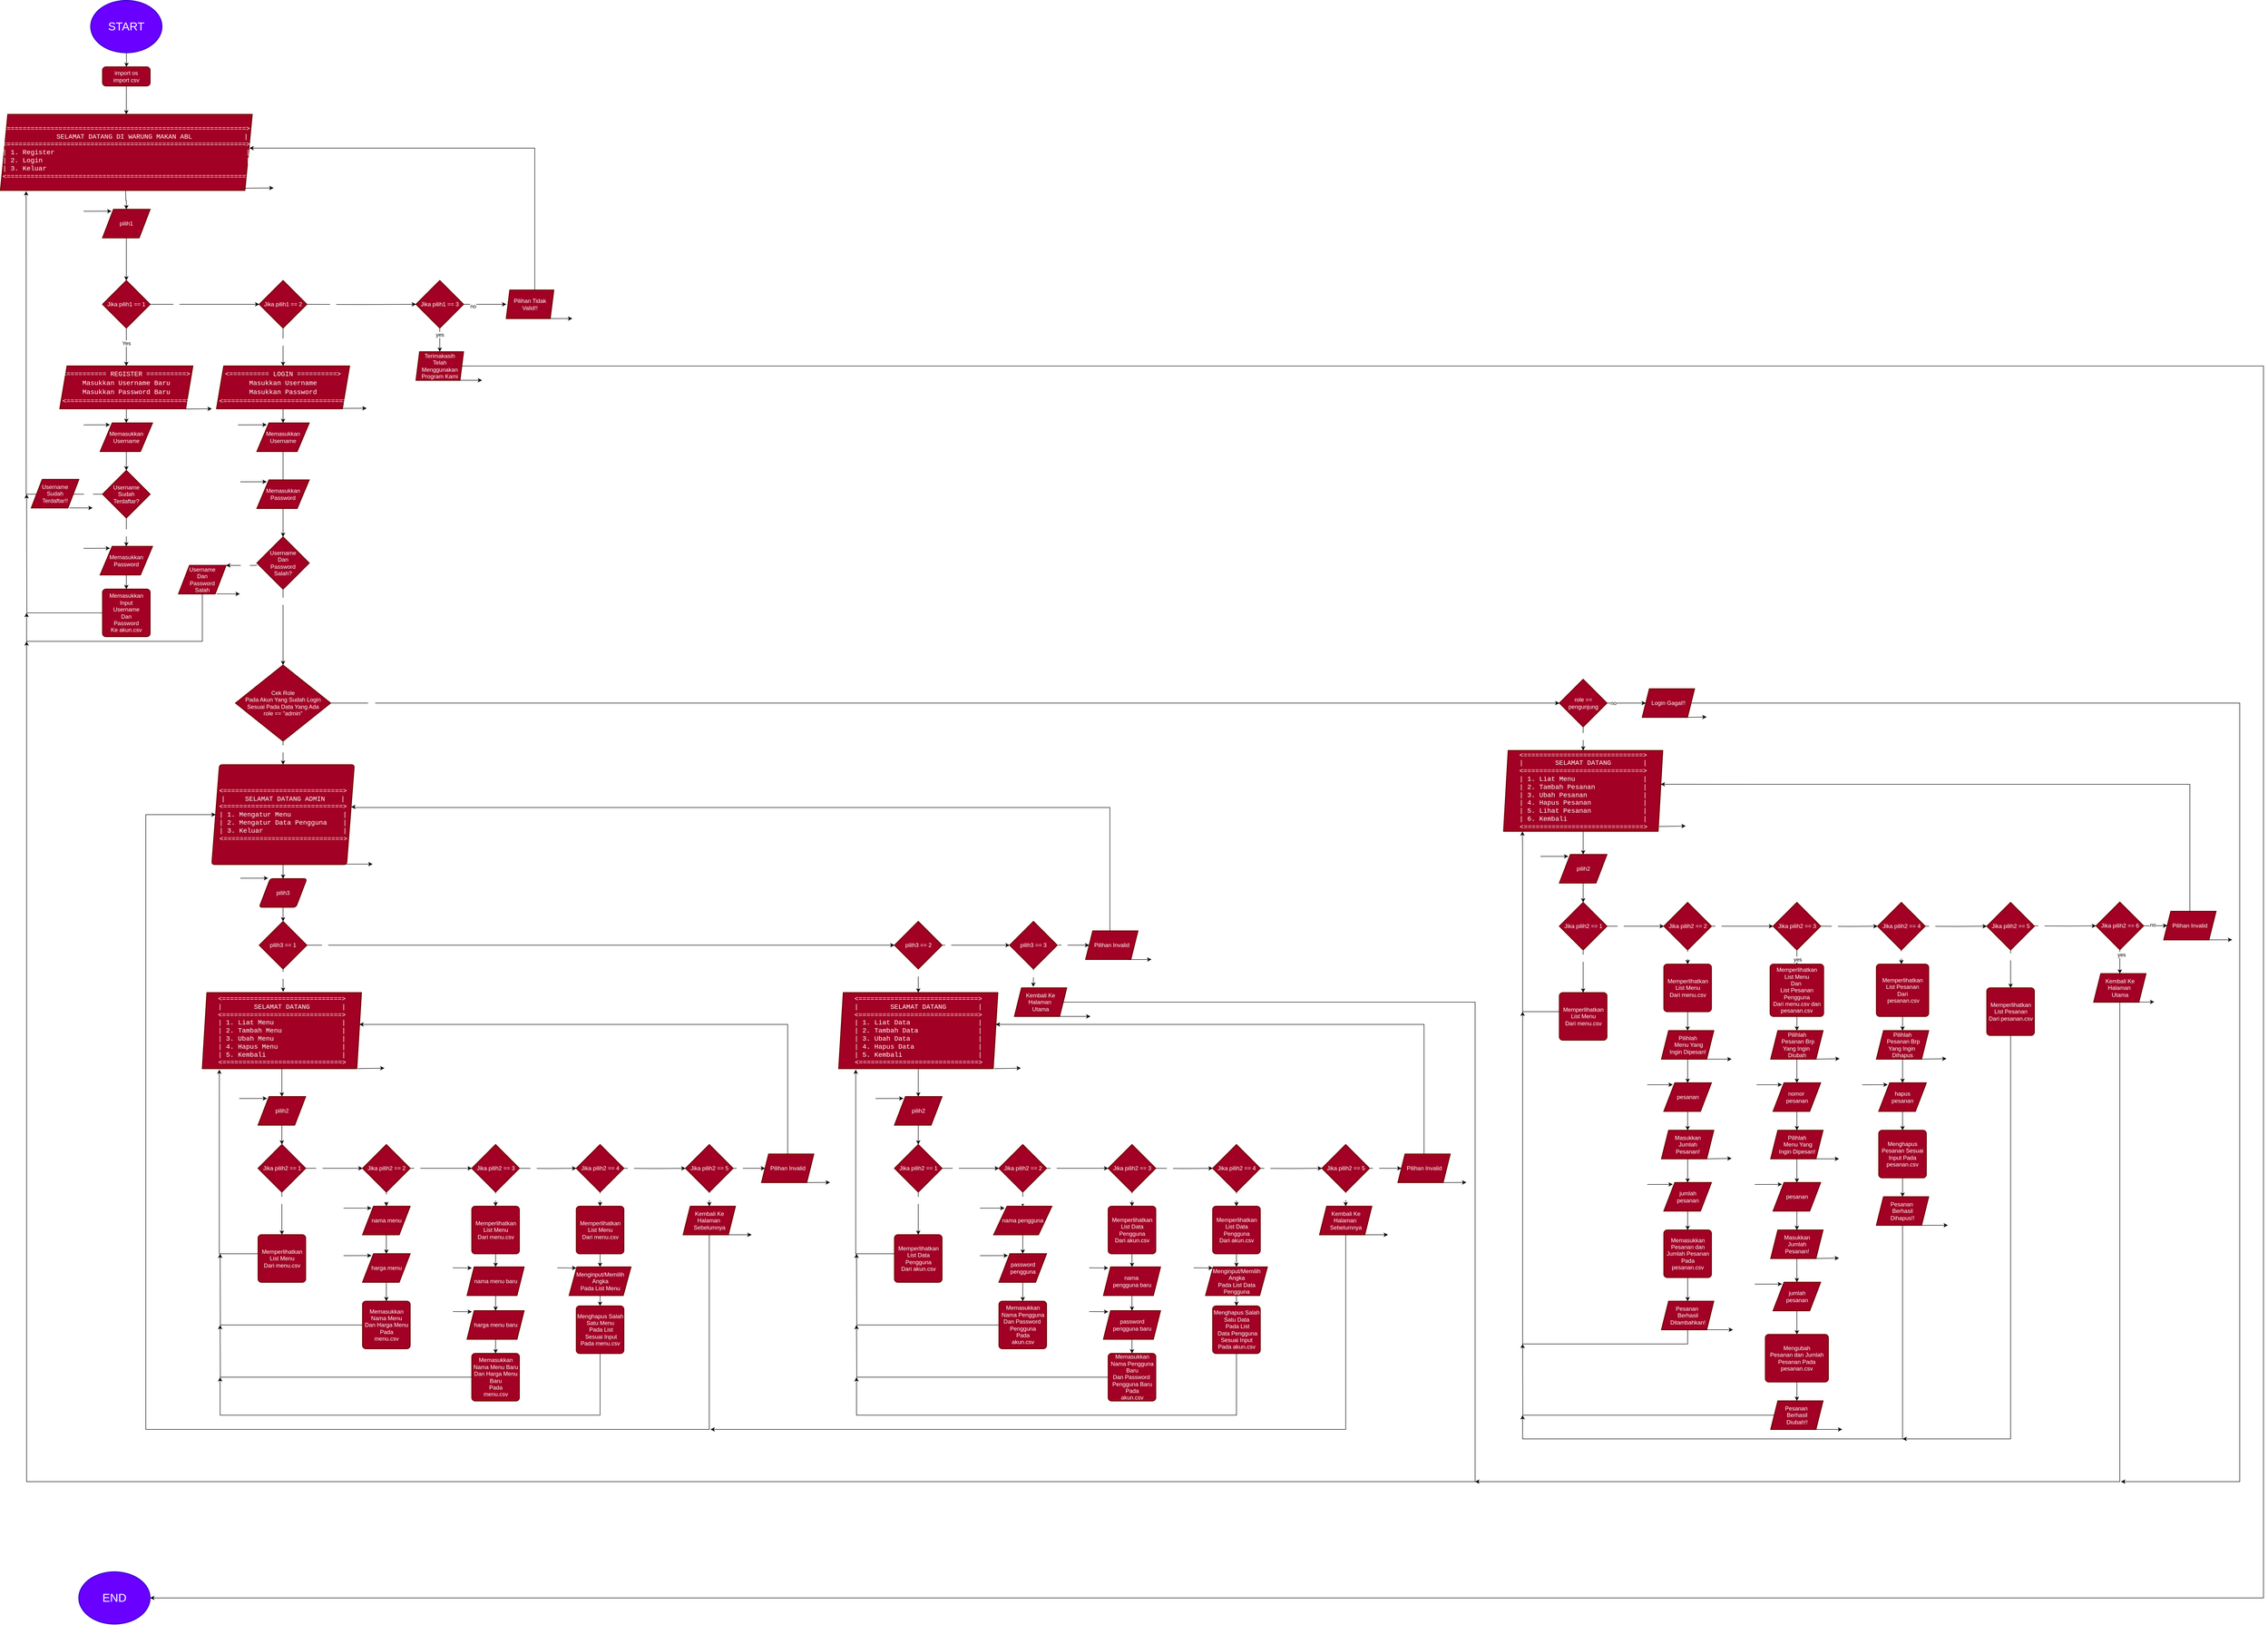 <mxfile version="24.7.17">
  <diagram id="C5RBs43oDa-KdzZeNtuy" name="Page-1">
    <mxGraphModel dx="1216" dy="1910" grid="1" gridSize="10" guides="1" tooltips="1" connect="1" arrows="1" fold="1" page="1" pageScale="1" pageWidth="827" pageHeight="1169" math="0" shadow="0">
      <root>
        <mxCell id="WIyWlLk6GJQsqaUBKTNV-0" />
        <mxCell id="WIyWlLk6GJQsqaUBKTNV-1" parent="WIyWlLk6GJQsqaUBKTNV-0" />
        <mxCell id="umLO0Rwoa7-72EUHsS80-6" value="" style="edgeStyle=orthogonalEdgeStyle;rounded=0;orthogonalLoop=1;jettySize=auto;html=1;" parent="WIyWlLk6GJQsqaUBKTNV-1" target="umLO0Rwoa7-72EUHsS80-5" edge="1">
          <mxGeometry relative="1" as="geometry">
            <mxPoint x="420" y="-110" as="sourcePoint" />
          </mxGeometry>
        </mxCell>
        <mxCell id="umLO0Rwoa7-72EUHsS80-8" value="" style="edgeStyle=orthogonalEdgeStyle;rounded=0;orthogonalLoop=1;jettySize=auto;html=1;entryX=0.5;entryY=0;entryDx=0;entryDy=0;" parent="WIyWlLk6GJQsqaUBKTNV-1" source="umLO0Rwoa7-72EUHsS80-5" target="umLO0Rwoa7-72EUHsS80-19" edge="1">
          <mxGeometry relative="1" as="geometry">
            <mxPoint x="418.529" as="targetPoint" />
          </mxGeometry>
        </mxCell>
        <mxCell id="umLO0Rwoa7-72EUHsS80-5" value="import os&lt;div&gt;import csv&lt;/div&gt;" style="rounded=1;whiteSpace=wrap;html=1;absoluteArcSize=1;arcSize=14;strokeWidth=2;fillColor=#a20025;fontColor=#ffffff;strokeColor=#6F0000;" parent="WIyWlLk6GJQsqaUBKTNV-1" vertex="1">
          <mxGeometry x="370" y="-80" width="100" height="40" as="geometry" />
        </mxCell>
        <mxCell id="umLO0Rwoa7-72EUHsS80-11" value="" style="edgeStyle=orthogonalEdgeStyle;rounded=0;orthogonalLoop=1;jettySize=auto;html=1;" parent="WIyWlLk6GJQsqaUBKTNV-1" target="umLO0Rwoa7-72EUHsS80-9" edge="1">
          <mxGeometry relative="1" as="geometry">
            <mxPoint x="418.529" y="180" as="sourcePoint" />
          </mxGeometry>
        </mxCell>
        <mxCell id="umLO0Rwoa7-72EUHsS80-13" value="" style="edgeStyle=orthogonalEdgeStyle;rounded=0;orthogonalLoop=1;jettySize=auto;html=1;" parent="WIyWlLk6GJQsqaUBKTNV-1" source="umLO0Rwoa7-72EUHsS80-9" target="umLO0Rwoa7-72EUHsS80-12" edge="1">
          <mxGeometry relative="1" as="geometry" />
        </mxCell>
        <mxCell id="umLO0Rwoa7-72EUHsS80-9" value="pilih1" style="shape=parallelogram;html=1;strokeWidth=2;perimeter=parallelogramPerimeter;whiteSpace=wrap;rounded=0;arcSize=12;size=0.23;fillColor=#a20025;fontColor=#ffffff;strokeColor=#6F0000;" parent="WIyWlLk6GJQsqaUBKTNV-1" vertex="1">
          <mxGeometry x="370" y="220" width="100" height="60" as="geometry" />
        </mxCell>
        <mxCell id="umLO0Rwoa7-72EUHsS80-10" value="" style="endArrow=classic;html=1;rounded=0;entryX=0.187;entryY=0.064;entryDx=0;entryDy=0;entryPerimeter=0;" parent="WIyWlLk6GJQsqaUBKTNV-1" target="umLO0Rwoa7-72EUHsS80-9" edge="1">
          <mxGeometry width="50" height="50" relative="1" as="geometry">
            <mxPoint x="330" y="224" as="sourcePoint" />
            <mxPoint x="490" y="220" as="targetPoint" />
          </mxGeometry>
        </mxCell>
        <mxCell id="umLO0Rwoa7-72EUHsS80-15" value="" style="edgeStyle=orthogonalEdgeStyle;rounded=0;orthogonalLoop=1;jettySize=auto;html=1;entryX=0.5;entryY=0;entryDx=0;entryDy=0;" parent="WIyWlLk6GJQsqaUBKTNV-1" source="umLO0Rwoa7-72EUHsS80-12" target="umLO0Rwoa7-72EUHsS80-23" edge="1">
          <mxGeometry relative="1" as="geometry">
            <mxPoint x="418.529" y="540" as="targetPoint" />
          </mxGeometry>
        </mxCell>
        <mxCell id="umLO0Rwoa7-72EUHsS80-16" value="Yes" style="edgeLabel;html=1;align=center;verticalAlign=middle;resizable=0;points=[];" parent="umLO0Rwoa7-72EUHsS80-15" vertex="1" connectable="0">
          <mxGeometry x="-0.76" relative="1" as="geometry">
            <mxPoint y="22" as="offset" />
          </mxGeometry>
        </mxCell>
        <mxCell id="umLO0Rwoa7-72EUHsS80-43" style="edgeStyle=orthogonalEdgeStyle;rounded=0;orthogonalLoop=1;jettySize=auto;html=1;fontFamily=Helvetica;fontSize=12;fontColor=#ffffff;entryX=0;entryY=0.5;entryDx=0;entryDy=0;entryPerimeter=0;" parent="WIyWlLk6GJQsqaUBKTNV-1" source="umLO0Rwoa7-72EUHsS80-12" target="umLO0Rwoa7-72EUHsS80-45" edge="1">
          <mxGeometry relative="1" as="geometry">
            <mxPoint x="670" y="420" as="targetPoint" />
          </mxGeometry>
        </mxCell>
        <mxCell id="umLO0Rwoa7-72EUHsS80-44" value="no" style="edgeLabel;html=1;align=center;verticalAlign=middle;resizable=0;points=[];rounded=0;glass=0;strokeColor=#6F0000;strokeWidth=2;arcSize=14;fontFamily=Helvetica;fontSize=12;fontColor=#ffffff;fillColor=#a20025;" parent="umLO0Rwoa7-72EUHsS80-43" vertex="1" connectable="0">
          <mxGeometry x="-0.522" y="3" relative="1" as="geometry">
            <mxPoint as="offset" />
          </mxGeometry>
        </mxCell>
        <mxCell id="umLO0Rwoa7-72EUHsS80-12" value="Jika pilih1 == 1" style="strokeWidth=2;html=1;shape=mxgraph.flowchart.decision;whiteSpace=wrap;fillColor=#a20025;fontColor=#ffffff;strokeColor=#6F0000;" parent="WIyWlLk6GJQsqaUBKTNV-1" vertex="1">
          <mxGeometry x="370" y="370" width="100" height="100" as="geometry" />
        </mxCell>
        <mxCell id="umLO0Rwoa7-72EUHsS80-19" value="&lt;div style=&quot;font-family: Consolas, &amp;quot;Courier New&amp;quot;, monospace; font-size: 14px; white-space: pre;&quot;&gt;&lt;font color=&quot;#ffffff&quot;&gt;&amp;lt;============================================================&amp;gt;&lt;/font&gt;&lt;/div&gt;&lt;div style=&quot;font-family: Consolas, &amp;quot;Courier New&amp;quot;, monospace; font-size: 14px; white-space: pre;&quot;&gt;&lt;font color=&quot;#ffffff&quot;&gt;| &amp;nbsp; &amp;nbsp; &amp;nbsp; &amp;nbsp; &amp;nbsp; &amp;nbsp; SELAMAT DATANG DI WARUNG MAKAN ABL &amp;nbsp; &amp;nbsp; &amp;nbsp; &amp;nbsp; &amp;nbsp; &amp;nbsp; | &lt;/font&gt;&lt;/div&gt;&lt;div style=&quot;font-family: Consolas, &amp;quot;Courier New&amp;quot;, monospace; font-size: 14px; white-space: pre;&quot;&gt;&lt;font color=&quot;#ffffff&quot;&gt;&amp;lt;============================================================&amp;gt;&lt;/font&gt;&lt;/div&gt;&lt;div style=&quot;font-family: Consolas, &amp;quot;Courier New&amp;quot;, monospace; font-size: 14px; white-space: pre;&quot;&gt;&lt;font color=&quot;#ffffff&quot;&gt;| 1. Register &amp;nbsp; &amp;nbsp; &amp;nbsp; &amp;nbsp; &amp;nbsp; &amp;nbsp; &amp;nbsp; &amp;nbsp; &amp;nbsp; &amp;nbsp; &amp;nbsp; &amp;nbsp; &amp;nbsp; &amp;nbsp; &amp;nbsp; &amp;nbsp; &amp;nbsp; &amp;nbsp; &amp;nbsp; &amp;nbsp; &amp;nbsp; &amp;nbsp; &amp;nbsp; &amp;nbsp;|&lt;/font&gt;&lt;/div&gt;&lt;div style=&quot;font-family: Consolas, &amp;quot;Courier New&amp;quot;, monospace; font-size: 14px; white-space: pre;&quot;&gt;&lt;font color=&quot;#ffffff&quot;&gt;| 2. Login &amp;nbsp; &amp;nbsp; &amp;nbsp; &amp;nbsp; &amp;nbsp; &amp;nbsp; &amp;nbsp; &amp;nbsp; &amp;nbsp; &amp;nbsp; &amp;nbsp; &amp;nbsp; &amp;nbsp; &amp;nbsp; &amp;nbsp; &amp;nbsp; &amp;nbsp; &amp;nbsp; &amp;nbsp; &amp;nbsp; &amp;nbsp; &amp;nbsp; &amp;nbsp; &amp;nbsp; &amp;nbsp; |&lt;/font&gt;&lt;/div&gt;&lt;div style=&quot;font-family: Consolas, &amp;quot;Courier New&amp;quot;, monospace; font-size: 14px; white-space: pre;&quot;&gt;&lt;font color=&quot;#ffffff&quot;&gt;| 3. Keluar &amp;nbsp; &amp;nbsp; &amp;nbsp; &amp;nbsp; &amp;nbsp; &amp;nbsp; &amp;nbsp; &amp;nbsp; &amp;nbsp; &amp;nbsp; &amp;nbsp; &amp;nbsp; &amp;nbsp; &amp;nbsp; &amp;nbsp; &amp;nbsp; &amp;nbsp; &amp;nbsp; &amp;nbsp; &amp;nbsp; &amp;nbsp; &amp;nbsp; &amp;nbsp; &amp;nbsp; &amp;nbsp;|&lt;/font&gt;&lt;/div&gt;&lt;div style=&quot;font-family: Consolas, &amp;quot;Courier New&amp;quot;, monospace; font-size: 14px; white-space: pre;&quot;&gt;&lt;font color=&quot;#ffffff&quot;&gt;&amp;lt;============================================================&amp;gt;&lt;/font&gt;&lt;/div&gt;" style="shape=parallelogram;html=1;strokeWidth=2;perimeter=parallelogramPerimeter;whiteSpace=wrap;rounded=1;arcSize=0;size=0.029;glass=0;strokeColor=#6F0000;align=center;verticalAlign=middle;fontFamily=Helvetica;fontSize=12;fontColor=#ffffff;fillColor=#a20025;" parent="WIyWlLk6GJQsqaUBKTNV-1" vertex="1">
          <mxGeometry x="155" y="20" width="530" height="160" as="geometry" />
        </mxCell>
        <mxCell id="umLO0Rwoa7-72EUHsS80-21" value="" style="endArrow=classic;html=1;rounded=0;exitX=1;exitY=1;exitDx=0;exitDy=0;" parent="WIyWlLk6GJQsqaUBKTNV-1" source="umLO0Rwoa7-72EUHsS80-19" edge="1">
          <mxGeometry width="50" height="50" relative="1" as="geometry">
            <mxPoint x="670.5" y="170" as="sourcePoint" />
            <mxPoint x="730" y="175" as="targetPoint" />
            <Array as="points">
              <mxPoint x="710" y="175" />
            </Array>
          </mxGeometry>
        </mxCell>
        <mxCell id="umLO0Rwoa7-72EUHsS80-31" style="edgeStyle=orthogonalEdgeStyle;rounded=0;orthogonalLoop=1;jettySize=auto;html=1;entryX=0.5;entryY=0;entryDx=0;entryDy=0;fontFamily=Helvetica;fontSize=12;fontColor=#ffffff;" parent="WIyWlLk6GJQsqaUBKTNV-1" source="umLO0Rwoa7-72EUHsS80-23" target="umLO0Rwoa7-72EUHsS80-27" edge="1">
          <mxGeometry relative="1" as="geometry" />
        </mxCell>
        <mxCell id="umLO0Rwoa7-72EUHsS80-23" value="&lt;div style=&quot;font-family: Consolas, &amp;quot;Courier New&amp;quot;, monospace; font-size: 14px; white-space: pre;&quot;&gt;&lt;div style=&quot;line-height: 19px;&quot;&gt;&amp;lt;========== REGISTER ==========&amp;gt;&lt;/div&gt;&lt;div style=&quot;line-height: 19px;&quot;&gt;Masukkan Username Baru&lt;/div&gt;&lt;div style=&quot;line-height: 19px;&quot;&gt;Masukkan Password Baru&lt;/div&gt;&lt;div style=&quot;line-height: 19px;&quot;&gt;&amp;lt;==============================&amp;gt;&lt;/div&gt;&lt;/div&gt;" style="shape=parallelogram;html=1;strokeWidth=2;perimeter=parallelogramPerimeter;whiteSpace=wrap;rounded=1;arcSize=0;size=0.054;glass=0;strokeColor=#6F0000;align=center;verticalAlign=middle;fontFamily=Helvetica;fontSize=12;fontColor=#ffffff;fillColor=#a20025;" parent="WIyWlLk6GJQsqaUBKTNV-1" vertex="1">
          <mxGeometry x="280" y="550" width="280" height="90" as="geometry" />
        </mxCell>
        <mxCell id="umLO0Rwoa7-72EUHsS80-24" value="" style="endArrow=classic;html=1;rounded=0;exitX=0.944;exitY=1.007;exitDx=0;exitDy=0;exitPerimeter=0;" parent="WIyWlLk6GJQsqaUBKTNV-1" source="umLO0Rwoa7-72EUHsS80-23" edge="1">
          <mxGeometry width="50" height="50" relative="1" as="geometry">
            <mxPoint x="560.003" y="635.424" as="sourcePoint" />
            <mxPoint x="600" y="640" as="targetPoint" />
            <Array as="points" />
          </mxGeometry>
        </mxCell>
        <mxCell id="umLO0Rwoa7-72EUHsS80-27" value="Memasukkan&lt;br&gt;Username" style="shape=parallelogram;html=1;strokeWidth=2;perimeter=parallelogramPerimeter;whiteSpace=wrap;rounded=0;arcSize=12;size=0.23;fillColor=#a20025;fontColor=#ffffff;strokeColor=#6F0000;" parent="WIyWlLk6GJQsqaUBKTNV-1" vertex="1">
          <mxGeometry x="365" y="670" width="110" height="60" as="geometry" />
        </mxCell>
        <mxCell id="umLO0Rwoa7-72EUHsS80-28" value="" style="endArrow=classic;html=1;rounded=0;entryX=0.187;entryY=0.064;entryDx=0;entryDy=0;entryPerimeter=0;" parent="WIyWlLk6GJQsqaUBKTNV-1" target="umLO0Rwoa7-72EUHsS80-27" edge="1">
          <mxGeometry width="50" height="50" relative="1" as="geometry">
            <mxPoint x="330" y="674" as="sourcePoint" />
            <mxPoint x="490" y="670" as="targetPoint" />
          </mxGeometry>
        </mxCell>
        <mxCell id="umLO0Rwoa7-72EUHsS80-33" style="edgeStyle=orthogonalEdgeStyle;rounded=0;orthogonalLoop=1;jettySize=auto;html=1;fontFamily=Helvetica;fontSize=12;fontColor=#ffffff;entryX=0.102;entryY=1.011;entryDx=0;entryDy=0;entryPerimeter=0;" parent="WIyWlLk6GJQsqaUBKTNV-1" source="umLO0Rwoa7-72EUHsS80-29" target="umLO0Rwoa7-72EUHsS80-19" edge="1">
          <mxGeometry relative="1" as="geometry">
            <mxPoint x="210" y="210" as="targetPoint" />
            <Array as="points">
              <mxPoint x="209" y="820" />
            </Array>
          </mxGeometry>
        </mxCell>
        <mxCell id="umLO0Rwoa7-72EUHsS80-34" value="" style="edgeLabel;html=1;align=center;verticalAlign=middle;resizable=0;points=[];rounded=0;glass=0;strokeColor=#6F0000;strokeWidth=2;arcSize=14;fontFamily=Helvetica;fontSize=12;fontColor=#ffffff;fillColor=#a20025;" parent="umLO0Rwoa7-72EUHsS80-33" vertex="1" connectable="0">
          <mxGeometry x="0.107" y="2" relative="1" as="geometry">
            <mxPoint as="offset" />
          </mxGeometry>
        </mxCell>
        <mxCell id="umLO0Rwoa7-72EUHsS80-35" value="Yes" style="edgeLabel;html=1;align=center;verticalAlign=middle;resizable=0;points=[];rounded=0;glass=0;strokeColor=#6F0000;strokeWidth=2;arcSize=14;fontFamily=Helvetica;fontSize=12;fontColor=#ffffff;fillColor=#a20025;" parent="umLO0Rwoa7-72EUHsS80-33" vertex="1" connectable="0">
          <mxGeometry x="-0.865" y="-1" relative="1" as="geometry">
            <mxPoint x="24" as="offset" />
          </mxGeometry>
        </mxCell>
        <mxCell id="umLO0Rwoa7-72EUHsS80-38" value="" style="edgeStyle=orthogonalEdgeStyle;rounded=0;orthogonalLoop=1;jettySize=auto;html=1;fontFamily=Helvetica;fontSize=12;fontColor=#ffffff;" parent="WIyWlLk6GJQsqaUBKTNV-1" source="umLO0Rwoa7-72EUHsS80-29" target="umLO0Rwoa7-72EUHsS80-36" edge="1">
          <mxGeometry relative="1" as="geometry" />
        </mxCell>
        <mxCell id="umLO0Rwoa7-72EUHsS80-39" value="no" style="edgeLabel;html=1;align=center;verticalAlign=middle;resizable=0;points=[];rounded=0;glass=0;strokeColor=#6F0000;strokeWidth=2;arcSize=14;fontFamily=Helvetica;fontSize=12;fontColor=#ffffff;fillColor=#a20025;" parent="umLO0Rwoa7-72EUHsS80-38" vertex="1" connectable="0">
          <mxGeometry x="-0.55" relative="1" as="geometry">
            <mxPoint y="17" as="offset" />
          </mxGeometry>
        </mxCell>
        <mxCell id="umLO0Rwoa7-72EUHsS80-29" value="Username&lt;br&gt;Sudah&lt;br&gt;Terdaftar?" style="strokeWidth=2;html=1;shape=mxgraph.flowchart.decision;whiteSpace=wrap;rounded=0;glass=0;strokeColor=#6F0000;align=center;verticalAlign=middle;arcSize=14;fontFamily=Helvetica;fontSize=12;fontColor=#ffffff;fillColor=#a20025;" parent="WIyWlLk6GJQsqaUBKTNV-1" vertex="1">
          <mxGeometry x="370" y="770" width="100" height="100" as="geometry" />
        </mxCell>
        <mxCell id="umLO0Rwoa7-72EUHsS80-32" style="edgeStyle=orthogonalEdgeStyle;rounded=0;orthogonalLoop=1;jettySize=auto;html=1;entryX=0.5;entryY=0;entryDx=0;entryDy=0;entryPerimeter=0;fontFamily=Helvetica;fontSize=12;fontColor=#ffffff;" parent="WIyWlLk6GJQsqaUBKTNV-1" source="umLO0Rwoa7-72EUHsS80-27" target="umLO0Rwoa7-72EUHsS80-29" edge="1">
          <mxGeometry relative="1" as="geometry" />
        </mxCell>
        <mxCell id="umLO0Rwoa7-72EUHsS80-41" value="" style="edgeStyle=orthogonalEdgeStyle;rounded=0;orthogonalLoop=1;jettySize=auto;html=1;fontFamily=Helvetica;fontSize=12;fontColor=#ffffff;" parent="WIyWlLk6GJQsqaUBKTNV-1" source="umLO0Rwoa7-72EUHsS80-36" target="umLO0Rwoa7-72EUHsS80-40" edge="1">
          <mxGeometry relative="1" as="geometry" />
        </mxCell>
        <mxCell id="umLO0Rwoa7-72EUHsS80-36" value="Memasukkan&lt;br&gt;Password" style="shape=parallelogram;html=1;strokeWidth=2;perimeter=parallelogramPerimeter;whiteSpace=wrap;rounded=0;arcSize=12;size=0.23;fillColor=#a20025;fontColor=#ffffff;strokeColor=#6F0000;" parent="WIyWlLk6GJQsqaUBKTNV-1" vertex="1">
          <mxGeometry x="365" y="930" width="110" height="60" as="geometry" />
        </mxCell>
        <mxCell id="umLO0Rwoa7-72EUHsS80-37" value="" style="endArrow=classic;html=1;rounded=0;entryX=0.187;entryY=0.064;entryDx=0;entryDy=0;entryPerimeter=0;" parent="WIyWlLk6GJQsqaUBKTNV-1" target="umLO0Rwoa7-72EUHsS80-36" edge="1">
          <mxGeometry width="50" height="50" relative="1" as="geometry">
            <mxPoint x="330" y="934" as="sourcePoint" />
            <mxPoint x="490" y="930" as="targetPoint" />
          </mxGeometry>
        </mxCell>
        <mxCell id="umLO0Rwoa7-72EUHsS80-42" style="edgeStyle=orthogonalEdgeStyle;rounded=0;orthogonalLoop=1;jettySize=auto;html=1;fontFamily=Helvetica;fontSize=12;fontColor=#ffffff;" parent="WIyWlLk6GJQsqaUBKTNV-1" source="umLO0Rwoa7-72EUHsS80-40" edge="1">
          <mxGeometry relative="1" as="geometry">
            <mxPoint x="210" y="820" as="targetPoint" />
          </mxGeometry>
        </mxCell>
        <mxCell id="umLO0Rwoa7-72EUHsS80-40" value="&lt;div&gt;Memasukkan&lt;/div&gt;&lt;div&gt;Input&lt;/div&gt;Username&lt;div&gt;Dan&lt;/div&gt;&lt;div&gt;Password&lt;/div&gt;&lt;div&gt;Ke akun.csv&lt;/div&gt;" style="rounded=1;whiteSpace=wrap;html=1;absoluteArcSize=1;arcSize=14;strokeWidth=2;glass=0;strokeColor=#6F0000;align=center;verticalAlign=middle;fontFamily=Helvetica;fontSize=12;fontColor=#ffffff;fillColor=#a20025;" parent="WIyWlLk6GJQsqaUBKTNV-1" vertex="1">
          <mxGeometry x="370" y="1020" width="100" height="100" as="geometry" />
        </mxCell>
        <mxCell id="umLO0Rwoa7-72EUHsS80-47" value="" style="edgeStyle=orthogonalEdgeStyle;rounded=0;orthogonalLoop=1;jettySize=auto;html=1;fontFamily=Helvetica;fontSize=12;fontColor=#ffffff;" parent="WIyWlLk6GJQsqaUBKTNV-1" source="umLO0Rwoa7-72EUHsS80-45" target="umLO0Rwoa7-72EUHsS80-46" edge="1">
          <mxGeometry relative="1" as="geometry" />
        </mxCell>
        <mxCell id="umLO0Rwoa7-72EUHsS80-48" value="Yes" style="edgeLabel;html=1;align=center;verticalAlign=middle;resizable=0;points=[];rounded=0;glass=0;strokeColor=#6F0000;strokeWidth=2;arcSize=14;fontFamily=Helvetica;fontSize=12;fontColor=#ffffff;fillColor=#a20025;" parent="umLO0Rwoa7-72EUHsS80-47" vertex="1" connectable="0">
          <mxGeometry x="-0.271" y="-1" relative="1" as="geometry">
            <mxPoint as="offset" />
          </mxGeometry>
        </mxCell>
        <mxCell id="umLO0Rwoa7-72EUHsS80-45" value="Jika pilih1 == 2" style="strokeWidth=2;html=1;shape=mxgraph.flowchart.decision;whiteSpace=wrap;fillColor=#a20025;fontColor=#ffffff;strokeColor=#6F0000;" parent="WIyWlLk6GJQsqaUBKTNV-1" vertex="1">
          <mxGeometry x="700" y="370" width="100" height="100" as="geometry" />
        </mxCell>
        <mxCell id="umLO0Rwoa7-72EUHsS80-52" value="" style="edgeStyle=orthogonalEdgeStyle;rounded=0;orthogonalLoop=1;jettySize=auto;html=1;fontFamily=Helvetica;fontSize=12;fontColor=#ffffff;" parent="WIyWlLk6GJQsqaUBKTNV-1" source="umLO0Rwoa7-72EUHsS80-46" target="umLO0Rwoa7-72EUHsS80-49" edge="1">
          <mxGeometry relative="1" as="geometry" />
        </mxCell>
        <mxCell id="umLO0Rwoa7-72EUHsS80-46" value="&lt;div style=&quot;font-family: Consolas, &amp;quot;Courier New&amp;quot;, monospace; font-size: 14px; white-space: pre;&quot;&gt;&lt;div style=&quot;line-height: 19px;&quot;&gt;&amp;lt;========== LOGIN ==========&amp;gt;&lt;/div&gt;&lt;div style=&quot;line-height: 19px;&quot;&gt;Masukkan Username&lt;/div&gt;&lt;div style=&quot;line-height: 19px;&quot;&gt;Masukkan Password&lt;/div&gt;&lt;div style=&quot;line-height: 19px;&quot;&gt;&amp;lt;==============================&amp;gt;&lt;/div&gt;&lt;/div&gt;" style="shape=parallelogram;html=1;strokeWidth=2;perimeter=parallelogramPerimeter;whiteSpace=wrap;rounded=1;arcSize=0;size=0.054;glass=0;strokeColor=#6F0000;align=center;verticalAlign=middle;fontFamily=Helvetica;fontSize=12;fontColor=#ffffff;fillColor=#a20025;" parent="WIyWlLk6GJQsqaUBKTNV-1" vertex="1">
          <mxGeometry x="610" y="550" width="280" height="90" as="geometry" />
        </mxCell>
        <mxCell id="umLO0Rwoa7-72EUHsS80-53" value="" style="edgeStyle=orthogonalEdgeStyle;rounded=0;orthogonalLoop=1;jettySize=auto;html=1;fontFamily=Helvetica;fontSize=12;fontColor=#ffffff;" parent="WIyWlLk6GJQsqaUBKTNV-1" source="umLO0Rwoa7-72EUHsS80-49" target="umLO0Rwoa7-72EUHsS80-51" edge="1">
          <mxGeometry relative="1" as="geometry" />
        </mxCell>
        <mxCell id="umLO0Rwoa7-72EUHsS80-49" value="Memasukkan&lt;br&gt;Username" style="shape=parallelogram;html=1;strokeWidth=2;perimeter=parallelogramPerimeter;whiteSpace=wrap;rounded=0;arcSize=12;size=0.23;fillColor=#a20025;fontColor=#ffffff;strokeColor=#6F0000;" parent="WIyWlLk6GJQsqaUBKTNV-1" vertex="1">
          <mxGeometry x="695" y="670" width="110" height="60" as="geometry" />
        </mxCell>
        <mxCell id="umLO0Rwoa7-72EUHsS80-50" value="" style="endArrow=classic;html=1;rounded=0;entryX=0.187;entryY=0.064;entryDx=0;entryDy=0;entryPerimeter=0;" parent="WIyWlLk6GJQsqaUBKTNV-1" target="umLO0Rwoa7-72EUHsS80-49" edge="1">
          <mxGeometry width="50" height="50" relative="1" as="geometry">
            <mxPoint x="655" y="674" as="sourcePoint" />
            <mxPoint x="815" y="670" as="targetPoint" />
          </mxGeometry>
        </mxCell>
        <mxCell id="umLO0Rwoa7-72EUHsS80-56" style="edgeStyle=orthogonalEdgeStyle;rounded=0;orthogonalLoop=1;jettySize=auto;html=1;fontFamily=Helvetica;fontSize=12;fontColor=#ffffff;entryX=1;entryY=0;entryDx=0;entryDy=0;" parent="WIyWlLk6GJQsqaUBKTNV-1" target="umLO0Rwoa7-72EUHsS80-59" edge="1">
          <mxGeometry relative="1" as="geometry">
            <mxPoint x="210" y="1070" as="targetPoint" />
            <mxPoint x="680" y="970" as="sourcePoint" />
            <Array as="points">
              <mxPoint x="695" y="970" />
            </Array>
          </mxGeometry>
        </mxCell>
        <mxCell id="umLO0Rwoa7-72EUHsS80-57" value="yes" style="edgeLabel;html=1;align=center;verticalAlign=middle;resizable=0;points=[];rounded=0;glass=0;strokeColor=#6F0000;strokeWidth=2;arcSize=14;fontFamily=Helvetica;fontSize=12;fontColor=#ffffff;fillColor=#a20025;" parent="umLO0Rwoa7-72EUHsS80-56" vertex="1" connectable="0">
          <mxGeometry x="-0.951" relative="1" as="geometry">
            <mxPoint x="-12" as="offset" />
          </mxGeometry>
        </mxCell>
        <mxCell id="umLO0Rwoa7-72EUHsS80-63" style="edgeStyle=orthogonalEdgeStyle;rounded=0;orthogonalLoop=1;jettySize=auto;html=1;fontFamily=Helvetica;fontSize=12;fontColor=#ffffff;" parent="WIyWlLk6GJQsqaUBKTNV-1" source="umLO0Rwoa7-72EUHsS80-51" edge="1">
          <mxGeometry relative="1" as="geometry">
            <mxPoint x="750" y="1180" as="targetPoint" />
          </mxGeometry>
        </mxCell>
        <mxCell id="umLO0Rwoa7-72EUHsS80-64" value="no" style="edgeLabel;html=1;align=center;verticalAlign=middle;resizable=0;points=[];rounded=0;glass=0;strokeColor=#6F0000;strokeWidth=2;arcSize=14;fontFamily=Helvetica;fontSize=12;fontColor=#ffffff;fillColor=#a20025;" parent="umLO0Rwoa7-72EUHsS80-63" vertex="1" connectable="0">
          <mxGeometry x="-0.689" y="1" relative="1" as="geometry">
            <mxPoint as="offset" />
          </mxGeometry>
        </mxCell>
        <mxCell id="umLO0Rwoa7-72EUHsS80-51" value="Username&lt;div&gt;Dan&lt;/div&gt;&lt;div&gt;Password&lt;/div&gt;&lt;div&gt;Salah?&lt;/div&gt;" style="strokeWidth=2;html=1;shape=mxgraph.flowchart.decision;whiteSpace=wrap;rounded=0;glass=0;strokeColor=#6F0000;align=center;verticalAlign=middle;arcSize=14;fontFamily=Helvetica;fontSize=12;fontColor=#ffffff;fillColor=#a20025;" parent="WIyWlLk6GJQsqaUBKTNV-1" vertex="1">
          <mxGeometry x="695" y="910" width="110" height="110" as="geometry" />
        </mxCell>
        <mxCell id="umLO0Rwoa7-72EUHsS80-54" value="Memasukkan&lt;br&gt;Password" style="shape=parallelogram;html=1;strokeWidth=2;perimeter=parallelogramPerimeter;whiteSpace=wrap;rounded=0;arcSize=12;size=0.23;fillColor=#a20025;fontColor=#ffffff;strokeColor=#6F0000;" parent="WIyWlLk6GJQsqaUBKTNV-1" vertex="1">
          <mxGeometry x="695" y="790" width="110" height="60" as="geometry" />
        </mxCell>
        <mxCell id="umLO0Rwoa7-72EUHsS80-55" value="" style="endArrow=classic;html=1;rounded=0;entryX=0.187;entryY=0.064;entryDx=0;entryDy=0;entryPerimeter=0;" parent="WIyWlLk6GJQsqaUBKTNV-1" target="umLO0Rwoa7-72EUHsS80-54" edge="1">
          <mxGeometry width="50" height="50" relative="1" as="geometry">
            <mxPoint x="660" y="794" as="sourcePoint" />
            <mxPoint x="820" y="790" as="targetPoint" />
          </mxGeometry>
        </mxCell>
        <mxCell id="umLO0Rwoa7-72EUHsS80-61" style="edgeStyle=orthogonalEdgeStyle;rounded=0;orthogonalLoop=1;jettySize=auto;html=1;fontFamily=Helvetica;fontSize=12;fontColor=#ffffff;" parent="WIyWlLk6GJQsqaUBKTNV-1" source="umLO0Rwoa7-72EUHsS80-59" edge="1">
          <mxGeometry relative="1" as="geometry">
            <mxPoint x="210" y="1070" as="targetPoint" />
            <Array as="points">
              <mxPoint x="580" y="1130" />
            </Array>
          </mxGeometry>
        </mxCell>
        <mxCell id="umLO0Rwoa7-72EUHsS80-59" value="Username&lt;div&gt;Dan&lt;/div&gt;&lt;div&gt;Password&lt;/div&gt;&lt;div&gt;Salah&lt;/div&gt;" style="shape=parallelogram;html=1;strokeWidth=2;perimeter=parallelogramPerimeter;whiteSpace=wrap;rounded=0;arcSize=12;size=0.23;fillColor=#a20025;fontColor=#ffffff;strokeColor=#6F0000;" parent="WIyWlLk6GJQsqaUBKTNV-1" vertex="1">
          <mxGeometry x="530" y="970" width="100" height="60" as="geometry" />
        </mxCell>
        <mxCell id="umLO0Rwoa7-72EUHsS80-60" value="" style="endArrow=classic;html=1;rounded=0;entryX=0.187;entryY=0.064;entryDx=0;entryDy=0;entryPerimeter=0;" parent="WIyWlLk6GJQsqaUBKTNV-1" edge="1">
          <mxGeometry width="50" height="50" relative="1" as="geometry">
            <mxPoint x="610" y="1030" as="sourcePoint" />
            <mxPoint x="659" y="1030" as="targetPoint" />
          </mxGeometry>
        </mxCell>
        <mxCell id="umLO0Rwoa7-72EUHsS80-62" value="" style="endArrow=classic;html=1;rounded=0;exitX=0.945;exitY=0.992;exitDx=0;exitDy=0;exitPerimeter=0;" parent="WIyWlLk6GJQsqaUBKTNV-1" source="umLO0Rwoa7-72EUHsS80-46" edge="1">
          <mxGeometry width="50" height="50" relative="1" as="geometry">
            <mxPoint x="880" y="639" as="sourcePoint" />
            <mxPoint x="926" y="639" as="targetPoint" />
            <Array as="points" />
          </mxGeometry>
        </mxCell>
        <mxCell id="umLO0Rwoa7-72EUHsS80-70" style="edgeStyle=orthogonalEdgeStyle;rounded=0;orthogonalLoop=1;jettySize=auto;html=1;fontFamily=Helvetica;fontSize=12;fontColor=#ffffff;entryX=0.5;entryY=0;entryDx=0;entryDy=0;" parent="WIyWlLk6GJQsqaUBKTNV-1" source="umLO0Rwoa7-72EUHsS80-65" target="umLO0Rwoa7-72EUHsS80-147" edge="1">
          <mxGeometry relative="1" as="geometry" />
        </mxCell>
        <mxCell id="umLO0Rwoa7-72EUHsS80-71" value="Yes" style="edgeLabel;html=1;align=center;verticalAlign=middle;resizable=0;points=[];rounded=0;glass=0;strokeColor=#6F0000;strokeWidth=2;arcSize=14;fontFamily=Helvetica;fontSize=12;fontColor=#ffffff;fillColor=#a20025;" parent="umLO0Rwoa7-72EUHsS80-70" vertex="1" connectable="0">
          <mxGeometry x="-0.379" y="2" relative="1" as="geometry">
            <mxPoint as="offset" />
          </mxGeometry>
        </mxCell>
        <mxCell id="umLO0Rwoa7-72EUHsS80-250" style="edgeStyle=orthogonalEdgeStyle;rounded=0;orthogonalLoop=1;jettySize=auto;html=1;fontFamily=Helvetica;fontSize=12;fontColor=#ffffff;entryX=0;entryY=0.5;entryDx=0;entryDy=0;entryPerimeter=0;" parent="WIyWlLk6GJQsqaUBKTNV-1" source="umLO0Rwoa7-72EUHsS80-65" target="umLO0Rwoa7-72EUHsS80-252" edge="1">
          <mxGeometry relative="1" as="geometry">
            <mxPoint x="3405.714" y="1260" as="targetPoint" />
          </mxGeometry>
        </mxCell>
        <mxCell id="umLO0Rwoa7-72EUHsS80-251" value="No" style="edgeLabel;html=1;align=center;verticalAlign=middle;resizable=0;points=[];rounded=0;glass=0;strokeColor=#6F0000;strokeWidth=2;arcSize=14;fontFamily=Helvetica;fontSize=12;fontColor=#ffffff;fillColor=#a20025;" parent="umLO0Rwoa7-72EUHsS80-250" vertex="1" connectable="0">
          <mxGeometry x="-0.934" relative="1" as="geometry">
            <mxPoint as="offset" />
          </mxGeometry>
        </mxCell>
        <mxCell id="umLO0Rwoa7-72EUHsS80-65" value="Cek Role&lt;div&gt;Pada Akun Yang Sudah Login&lt;/div&gt;&lt;div&gt;Sesuai Pada Data Yang Ada&lt;/div&gt;&lt;div&gt;role == &quot;admin&quot;&lt;/div&gt;" style="strokeWidth=2;html=1;shape=mxgraph.flowchart.decision;whiteSpace=wrap;rounded=0;glass=0;strokeColor=#6F0000;align=center;verticalAlign=middle;arcSize=14;fontFamily=Helvetica;fontSize=12;fontColor=#ffffff;fillColor=#a20025;" parent="WIyWlLk6GJQsqaUBKTNV-1" vertex="1">
          <mxGeometry x="650" y="1180" width="200" height="160" as="geometry" />
        </mxCell>
        <mxCell id="umLO0Rwoa7-72EUHsS80-146" value="" style="group" parent="WIyWlLk6GJQsqaUBKTNV-1" vertex="1" connectable="0">
          <mxGeometry x="580" y="1870" width="1321.5" height="890" as="geometry" />
        </mxCell>
        <mxCell id="umLO0Rwoa7-72EUHsS80-80" value="" style="edgeStyle=orthogonalEdgeStyle;rounded=0;orthogonalLoop=1;jettySize=auto;html=1;fontFamily=Helvetica;fontSize=12;fontColor=#ffffff;" parent="umLO0Rwoa7-72EUHsS80-146" source="umLO0Rwoa7-72EUHsS80-69" target="umLO0Rwoa7-72EUHsS80-74" edge="1">
          <mxGeometry relative="1" as="geometry" />
        </mxCell>
        <mxCell id="umLO0Rwoa7-72EUHsS80-69" value="&lt;div style=&quot;&quot;&gt;&lt;font face=&quot;Consolas, Courier New, monospace&quot;&gt;&lt;span style=&quot;font-size: 14px; white-space: pre;&quot;&gt; &amp;lt;==============================&amp;gt; &lt;/span&gt;&lt;/font&gt;&lt;/div&gt;&lt;div style=&quot;&quot;&gt;&lt;font face=&quot;Consolas, Courier New, monospace&quot;&gt;&lt;span style=&quot;font-size: 14px; white-space: pre;&quot;&gt;|        SELAMAT DATANG        |&lt;/span&gt;&lt;/font&gt;&lt;/div&gt;&lt;div style=&quot;&quot;&gt;&lt;font face=&quot;Consolas, Courier New, monospace&quot;&gt;&lt;span style=&quot;font-size: 14px; white-space: pre;&quot;&gt;&amp;lt;==============================&amp;gt;&lt;/span&gt;&lt;/font&gt;&lt;/div&gt;&lt;div style=&quot;&quot;&gt;&lt;font face=&quot;Consolas, Courier New, monospace&quot;&gt;&lt;span style=&quot;font-size: 14px; white-space: pre;&quot;&gt;| 1. Liat Menu                 |&lt;/span&gt;&lt;/font&gt;&lt;/div&gt;&lt;div style=&quot;&quot;&gt;&lt;font face=&quot;Consolas, Courier New, monospace&quot;&gt;&lt;span style=&quot;font-size: 14px; white-space: pre;&quot;&gt;| 2. Tambah Menu               |&lt;/span&gt;&lt;/font&gt;&lt;/div&gt;&lt;div style=&quot;&quot;&gt;&lt;font face=&quot;Consolas, Courier New, monospace&quot;&gt;&lt;span style=&quot;font-size: 14px; white-space: pre;&quot;&gt;| 3. Ubah Menu                 |&lt;/span&gt;&lt;/font&gt;&lt;/div&gt;&lt;div style=&quot;&quot;&gt;&lt;font face=&quot;Consolas, Courier New, monospace&quot;&gt;&lt;span style=&quot;font-size: 14px; white-space: pre;&quot;&gt;| 4. Hapus Menu                |&lt;/span&gt;&lt;/font&gt;&lt;/div&gt;&lt;div style=&quot;&quot;&gt;&lt;font face=&quot;Consolas, Courier New, monospace&quot;&gt;&lt;span style=&quot;font-size: 14px; white-space: pre;&quot;&gt;| 5. Kembali                   |&lt;br/&gt; &amp;lt;==============================&amp;gt;&lt;/span&gt;&lt;/font&gt;&amp;nbsp;&amp;nbsp;&lt;br&gt;&lt;/div&gt;" style="shape=parallelogram;html=1;strokeWidth=2;perimeter=parallelogramPerimeter;whiteSpace=wrap;rounded=1;arcSize=0;size=0.029;glass=0;strokeColor=#6F0000;align=center;verticalAlign=middle;fontFamily=Helvetica;fontSize=12;fontColor=#ffffff;fillColor=#a20025;" parent="umLO0Rwoa7-72EUHsS80-146" vertex="1">
          <mxGeometry width="335" height="160" as="geometry" />
        </mxCell>
        <mxCell id="umLO0Rwoa7-72EUHsS80-72" value="" style="endArrow=classic;html=1;rounded=0;exitX=0.944;exitY=1.007;exitDx=0;exitDy=0;exitPerimeter=0;" parent="umLO0Rwoa7-72EUHsS80-146" edge="1">
          <mxGeometry width="50" height="50" relative="1" as="geometry">
            <mxPoint x="327.5" y="159.95" as="sourcePoint" />
            <mxPoint x="383.5" y="158.95" as="targetPoint" />
            <Array as="points" />
          </mxGeometry>
        </mxCell>
        <mxCell id="umLO0Rwoa7-72EUHsS80-148" value="" style="edgeLabel;html=1;align=center;verticalAlign=middle;resizable=0;points=[];rounded=0;glass=0;strokeColor=#6F0000;strokeWidth=2;arcSize=14;fontFamily=Helvetica;fontSize=12;fontColor=#ffffff;fillColor=#a20025;" parent="umLO0Rwoa7-72EUHsS80-72" vertex="1" connectable="0">
          <mxGeometry x="0.405" y="4" relative="1" as="geometry">
            <mxPoint x="1" as="offset" />
          </mxGeometry>
        </mxCell>
        <mxCell id="umLO0Rwoa7-72EUHsS80-149" value="" style="edgeLabel;html=1;align=center;verticalAlign=middle;resizable=0;points=[];rounded=0;glass=0;strokeColor=#6F0000;strokeWidth=2;arcSize=14;fontFamily=Helvetica;fontSize=12;fontColor=#ffffff;fillColor=#a20025;" parent="umLO0Rwoa7-72EUHsS80-72" vertex="1" connectable="0">
          <mxGeometry x="-0.144" y="-1" relative="1" as="geometry">
            <mxPoint as="offset" />
          </mxGeometry>
        </mxCell>
        <mxCell id="umLO0Rwoa7-72EUHsS80-150" value="" style="edgeLabel;html=1;align=center;verticalAlign=middle;resizable=0;points=[];rounded=0;glass=0;strokeColor=#6F0000;strokeWidth=2;arcSize=14;fontFamily=Helvetica;fontSize=12;fontColor=#ffffff;fillColor=#a20025;" parent="umLO0Rwoa7-72EUHsS80-72" vertex="1" connectable="0">
          <mxGeometry x="-0.225" y="4" relative="1" as="geometry">
            <mxPoint x="1" as="offset" />
          </mxGeometry>
        </mxCell>
        <mxCell id="umLO0Rwoa7-72EUHsS80-73" value="" style="edgeStyle=orthogonalEdgeStyle;rounded=0;orthogonalLoop=1;jettySize=auto;html=1;" parent="umLO0Rwoa7-72EUHsS80-146" source="umLO0Rwoa7-72EUHsS80-74" target="umLO0Rwoa7-72EUHsS80-78" edge="1">
          <mxGeometry relative="1" as="geometry" />
        </mxCell>
        <mxCell id="umLO0Rwoa7-72EUHsS80-74" value="pilih2" style="shape=parallelogram;html=1;strokeWidth=2;perimeter=parallelogramPerimeter;whiteSpace=wrap;rounded=0;arcSize=12;size=0.23;fillColor=#a20025;fontColor=#ffffff;strokeColor=#6F0000;" parent="umLO0Rwoa7-72EUHsS80-146" vertex="1">
          <mxGeometry x="117.5" y="219" width="100" height="60" as="geometry" />
        </mxCell>
        <mxCell id="umLO0Rwoa7-72EUHsS80-75" value="" style="endArrow=classic;html=1;rounded=0;entryX=0.187;entryY=0.064;entryDx=0;entryDy=0;entryPerimeter=0;" parent="umLO0Rwoa7-72EUHsS80-146" target="umLO0Rwoa7-72EUHsS80-74" edge="1">
          <mxGeometry width="50" height="50" relative="1" as="geometry">
            <mxPoint x="77.5" y="223" as="sourcePoint" />
            <mxPoint x="237.5" y="219" as="targetPoint" />
          </mxGeometry>
        </mxCell>
        <mxCell id="umLO0Rwoa7-72EUHsS80-153" value="" style="edgeLabel;html=1;align=center;verticalAlign=middle;resizable=0;points=[];rounded=0;glass=0;strokeColor=#6F0000;strokeWidth=2;arcSize=14;fontFamily=Helvetica;fontSize=12;fontColor=#ffffff;fillColor=#a20025;" parent="umLO0Rwoa7-72EUHsS80-75" vertex="1" connectable="0">
          <mxGeometry x="0.278" relative="1" as="geometry">
            <mxPoint as="offset" />
          </mxGeometry>
        </mxCell>
        <mxCell id="umLO0Rwoa7-72EUHsS80-76" style="edgeStyle=orthogonalEdgeStyle;rounded=0;orthogonalLoop=1;jettySize=auto;html=1;fontFamily=Helvetica;fontSize=12;fontColor=#ffffff;entryX=0;entryY=0.5;entryDx=0;entryDy=0;entryPerimeter=0;" parent="umLO0Rwoa7-72EUHsS80-146" source="umLO0Rwoa7-72EUHsS80-78" target="umLO0Rwoa7-72EUHsS80-79" edge="1">
          <mxGeometry relative="1" as="geometry">
            <mxPoint x="417.5" y="370" as="targetPoint" />
          </mxGeometry>
        </mxCell>
        <mxCell id="umLO0Rwoa7-72EUHsS80-77" value="no" style="edgeLabel;html=1;align=center;verticalAlign=middle;resizable=0;points=[];rounded=0;glass=0;strokeColor=#6F0000;strokeWidth=2;arcSize=14;fontFamily=Helvetica;fontSize=12;fontColor=#ffffff;fillColor=#a20025;" parent="umLO0Rwoa7-72EUHsS80-76" vertex="1" connectable="0">
          <mxGeometry x="-0.522" y="3" relative="1" as="geometry">
            <mxPoint as="offset" />
          </mxGeometry>
        </mxCell>
        <mxCell id="umLO0Rwoa7-72EUHsS80-82" value="" style="edgeStyle=orthogonalEdgeStyle;rounded=0;orthogonalLoop=1;jettySize=auto;html=1;fontFamily=Helvetica;fontSize=12;fontColor=#ffffff;" parent="umLO0Rwoa7-72EUHsS80-146" source="umLO0Rwoa7-72EUHsS80-78" target="umLO0Rwoa7-72EUHsS80-81" edge="1">
          <mxGeometry relative="1" as="geometry" />
        </mxCell>
        <mxCell id="umLO0Rwoa7-72EUHsS80-84" value="yes" style="edgeLabel;html=1;align=center;verticalAlign=middle;resizable=0;points=[];rounded=0;glass=0;strokeColor=#6F0000;strokeWidth=2;arcSize=14;fontFamily=Helvetica;fontSize=12;fontColor=#ffffff;fillColor=#a20025;" parent="umLO0Rwoa7-72EUHsS80-82" vertex="1" connectable="0">
          <mxGeometry x="-0.619" y="-3" relative="1" as="geometry">
            <mxPoint as="offset" />
          </mxGeometry>
        </mxCell>
        <mxCell id="umLO0Rwoa7-72EUHsS80-78" value="Jika pilih2 == 1" style="strokeWidth=2;html=1;shape=mxgraph.flowchart.decision;whiteSpace=wrap;fillColor=#a20025;fontColor=#ffffff;strokeColor=#6F0000;" parent="umLO0Rwoa7-72EUHsS80-146" vertex="1">
          <mxGeometry x="117.5" y="320" width="100" height="100" as="geometry" />
        </mxCell>
        <mxCell id="umLO0Rwoa7-72EUHsS80-89" value="" style="edgeStyle=orthogonalEdgeStyle;rounded=0;orthogonalLoop=1;jettySize=auto;html=1;fontFamily=Helvetica;fontSize=12;fontColor=#ffffff;" parent="umLO0Rwoa7-72EUHsS80-146" source="umLO0Rwoa7-72EUHsS80-79" target="umLO0Rwoa7-72EUHsS80-85" edge="1">
          <mxGeometry relative="1" as="geometry" />
        </mxCell>
        <mxCell id="umLO0Rwoa7-72EUHsS80-100" value="yes" style="edgeLabel;html=1;align=center;verticalAlign=middle;resizable=0;points=[];rounded=0;glass=0;strokeColor=#6F0000;strokeWidth=2;arcSize=14;fontFamily=Helvetica;fontSize=12;fontColor=#ffffff;fillColor=#a20025;" parent="umLO0Rwoa7-72EUHsS80-89" vertex="1" connectable="0">
          <mxGeometry x="0.127" y="-2" relative="1" as="geometry">
            <mxPoint as="offset" />
          </mxGeometry>
        </mxCell>
        <mxCell id="umLO0Rwoa7-72EUHsS80-79" value="Jika pilih2 == 2" style="strokeWidth=2;html=1;shape=mxgraph.flowchart.decision;whiteSpace=wrap;fillColor=#a20025;fontColor=#ffffff;strokeColor=#6F0000;" parent="umLO0Rwoa7-72EUHsS80-146" vertex="1">
          <mxGeometry x="337.5" y="320" width="100" height="100" as="geometry" />
        </mxCell>
        <mxCell id="umLO0Rwoa7-72EUHsS80-83" style="edgeStyle=orthogonalEdgeStyle;rounded=0;orthogonalLoop=1;jettySize=auto;html=1;fontFamily=Helvetica;fontSize=12;fontColor=#ffffff;entryX=0.107;entryY=1.013;entryDx=0;entryDy=0;entryPerimeter=0;" parent="umLO0Rwoa7-72EUHsS80-146" source="umLO0Rwoa7-72EUHsS80-81" target="umLO0Rwoa7-72EUHsS80-69" edge="1">
          <mxGeometry relative="1" as="geometry">
            <mxPoint x="37.5" y="500" as="targetPoint" />
            <Array as="points">
              <mxPoint x="35.5" y="550" />
            </Array>
          </mxGeometry>
        </mxCell>
        <mxCell id="umLO0Rwoa7-72EUHsS80-81" value="Memperlihatkan&lt;div&gt;List Menu&lt;/div&gt;&lt;div&gt;&lt;span style=&quot;background-color: initial;&quot;&gt;Dari menu.csv&lt;/span&gt;&lt;/div&gt;" style="rounded=1;whiteSpace=wrap;html=1;absoluteArcSize=1;arcSize=14;strokeWidth=2;glass=0;strokeColor=#6F0000;align=center;verticalAlign=middle;fontFamily=Helvetica;fontSize=12;fontColor=#ffffff;fillColor=#a20025;" parent="umLO0Rwoa7-72EUHsS80-146" vertex="1">
          <mxGeometry x="117.5" y="510" width="100" height="100" as="geometry" />
        </mxCell>
        <mxCell id="umLO0Rwoa7-72EUHsS80-90" value="" style="edgeStyle=orthogonalEdgeStyle;rounded=0;orthogonalLoop=1;jettySize=auto;html=1;fontFamily=Helvetica;fontSize=12;fontColor=#ffffff;" parent="umLO0Rwoa7-72EUHsS80-146" source="umLO0Rwoa7-72EUHsS80-85" target="umLO0Rwoa7-72EUHsS80-87" edge="1">
          <mxGeometry relative="1" as="geometry" />
        </mxCell>
        <mxCell id="umLO0Rwoa7-72EUHsS80-85" value="nama menu" style="shape=parallelogram;html=1;strokeWidth=2;perimeter=parallelogramPerimeter;whiteSpace=wrap;rounded=0;arcSize=12;size=0.23;fillColor=#a20025;fontColor=#ffffff;strokeColor=#6F0000;" parent="umLO0Rwoa7-72EUHsS80-146" vertex="1">
          <mxGeometry x="337.5" y="450" width="100" height="60" as="geometry" />
        </mxCell>
        <mxCell id="umLO0Rwoa7-72EUHsS80-86" value="" style="endArrow=classic;html=1;rounded=0;entryX=0.187;entryY=0.064;entryDx=0;entryDy=0;entryPerimeter=0;" parent="umLO0Rwoa7-72EUHsS80-146" target="umLO0Rwoa7-72EUHsS80-85" edge="1">
          <mxGeometry width="50" height="50" relative="1" as="geometry">
            <mxPoint x="297.5" y="454" as="sourcePoint" />
            <mxPoint x="457.5" y="450" as="targetPoint" />
          </mxGeometry>
        </mxCell>
        <mxCell id="umLO0Rwoa7-72EUHsS80-92" value="" style="edgeStyle=orthogonalEdgeStyle;rounded=0;orthogonalLoop=1;jettySize=auto;html=1;fontFamily=Helvetica;fontSize=12;fontColor=#ffffff;" parent="umLO0Rwoa7-72EUHsS80-146" source="umLO0Rwoa7-72EUHsS80-87" target="umLO0Rwoa7-72EUHsS80-91" edge="1">
          <mxGeometry relative="1" as="geometry" />
        </mxCell>
        <mxCell id="umLO0Rwoa7-72EUHsS80-87" value="harga menu" style="shape=parallelogram;html=1;strokeWidth=2;perimeter=parallelogramPerimeter;whiteSpace=wrap;rounded=0;arcSize=12;size=0.23;fillColor=#a20025;fontColor=#ffffff;strokeColor=#6F0000;" parent="umLO0Rwoa7-72EUHsS80-146" vertex="1">
          <mxGeometry x="337.5" y="550" width="100" height="60" as="geometry" />
        </mxCell>
        <mxCell id="umLO0Rwoa7-72EUHsS80-88" value="" style="endArrow=classic;html=1;rounded=0;entryX=0.187;entryY=0.064;entryDx=0;entryDy=0;entryPerimeter=0;" parent="umLO0Rwoa7-72EUHsS80-146" target="umLO0Rwoa7-72EUHsS80-87" edge="1">
          <mxGeometry width="50" height="50" relative="1" as="geometry">
            <mxPoint x="297.5" y="554" as="sourcePoint" />
            <mxPoint x="457.5" y="550" as="targetPoint" />
          </mxGeometry>
        </mxCell>
        <mxCell id="umLO0Rwoa7-72EUHsS80-93" style="edgeStyle=orthogonalEdgeStyle;rounded=0;orthogonalLoop=1;jettySize=auto;html=1;fontFamily=Helvetica;fontSize=12;fontColor=#ffffff;" parent="umLO0Rwoa7-72EUHsS80-146" source="umLO0Rwoa7-72EUHsS80-91" edge="1">
          <mxGeometry relative="1" as="geometry">
            <mxPoint x="37.5" y="550" as="targetPoint" />
          </mxGeometry>
        </mxCell>
        <mxCell id="umLO0Rwoa7-72EUHsS80-91" value="Memasukkan&lt;div&gt;Nama Menu&lt;/div&gt;&lt;div&gt;Dan Harga Menu&lt;/div&gt;&lt;div&gt;Pada&lt;/div&gt;&lt;div&gt;menu.csv&lt;/div&gt;" style="rounded=1;whiteSpace=wrap;html=1;absoluteArcSize=1;arcSize=14;strokeWidth=2;glass=0;strokeColor=#6F0000;align=center;verticalAlign=middle;fontFamily=Helvetica;fontSize=12;fontColor=#ffffff;fillColor=#a20025;" parent="umLO0Rwoa7-72EUHsS80-146" vertex="1">
          <mxGeometry x="337.5" y="650" width="100" height="100" as="geometry" />
        </mxCell>
        <mxCell id="umLO0Rwoa7-72EUHsS80-94" value="no" style="edgeLabel;html=1;align=center;verticalAlign=middle;resizable=0;points=[];rounded=0;glass=0;strokeColor=#6F0000;strokeWidth=2;arcSize=14;fontFamily=Helvetica;fontSize=12;fontColor=#ffffff;fillColor=#a20025;" parent="umLO0Rwoa7-72EUHsS80-146" vertex="1" connectable="0">
          <mxGeometry x="695.921" y="367" as="geometry" />
        </mxCell>
        <mxCell id="umLO0Rwoa7-72EUHsS80-95" value="" style="edgeStyle=orthogonalEdgeStyle;rounded=0;orthogonalLoop=1;jettySize=auto;html=1;fontFamily=Helvetica;fontSize=12;fontColor=#ffffff;" parent="umLO0Rwoa7-72EUHsS80-146" source="umLO0Rwoa7-72EUHsS80-97" target="umLO0Rwoa7-72EUHsS80-98" edge="1">
          <mxGeometry relative="1" as="geometry" />
        </mxCell>
        <mxCell id="umLO0Rwoa7-72EUHsS80-96" value="yes" style="edgeLabel;html=1;align=center;verticalAlign=middle;resizable=0;points=[];rounded=0;glass=0;strokeColor=#6F0000;strokeWidth=2;arcSize=14;fontFamily=Helvetica;fontSize=12;fontColor=#ffffff;fillColor=#a20025;" parent="umLO0Rwoa7-72EUHsS80-95" vertex="1" connectable="0">
          <mxGeometry x="-0.619" y="-3" relative="1" as="geometry">
            <mxPoint as="offset" />
          </mxGeometry>
        </mxCell>
        <mxCell id="umLO0Rwoa7-72EUHsS80-97" value="Jika pilih2 == 3" style="strokeWidth=2;html=1;shape=mxgraph.flowchart.decision;whiteSpace=wrap;fillColor=#a20025;fontColor=#ffffff;strokeColor=#6F0000;" parent="umLO0Rwoa7-72EUHsS80-146" vertex="1">
          <mxGeometry x="567.5" y="320" width="100" height="100" as="geometry" />
        </mxCell>
        <mxCell id="umLO0Rwoa7-72EUHsS80-108" value="" style="edgeStyle=orthogonalEdgeStyle;rounded=0;orthogonalLoop=1;jettySize=auto;html=1;fontFamily=Helvetica;fontSize=12;fontColor=#ffffff;" parent="umLO0Rwoa7-72EUHsS80-146" source="umLO0Rwoa7-72EUHsS80-98" target="umLO0Rwoa7-72EUHsS80-104" edge="1">
          <mxGeometry relative="1" as="geometry" />
        </mxCell>
        <mxCell id="umLO0Rwoa7-72EUHsS80-98" value="Memperlihatkan&lt;div&gt;List Menu&lt;/div&gt;&lt;div&gt;Dari menu.csv&lt;/div&gt;" style="rounded=1;whiteSpace=wrap;html=1;absoluteArcSize=1;arcSize=14;strokeWidth=2;glass=0;strokeColor=#6F0000;align=center;verticalAlign=middle;fontFamily=Helvetica;fontSize=12;fontColor=#ffffff;fillColor=#a20025;" parent="umLO0Rwoa7-72EUHsS80-146" vertex="1">
          <mxGeometry x="567.5" y="450" width="100" height="100" as="geometry" />
        </mxCell>
        <mxCell id="umLO0Rwoa7-72EUHsS80-99" style="edgeStyle=orthogonalEdgeStyle;rounded=0;orthogonalLoop=1;jettySize=auto;html=1;entryX=0;entryY=0.5;entryDx=0;entryDy=0;entryPerimeter=0;fontFamily=Helvetica;fontSize=12;fontColor=#ffffff;" parent="umLO0Rwoa7-72EUHsS80-146" source="umLO0Rwoa7-72EUHsS80-79" target="umLO0Rwoa7-72EUHsS80-97" edge="1">
          <mxGeometry relative="1" as="geometry" />
        </mxCell>
        <mxCell id="umLO0Rwoa7-72EUHsS80-101" value="no" style="edgeLabel;html=1;align=center;verticalAlign=middle;resizable=0;points=[];rounded=0;glass=0;strokeColor=#6F0000;strokeWidth=2;arcSize=14;fontFamily=Helvetica;fontSize=12;fontColor=#ffffff;fillColor=#a20025;" parent="umLO0Rwoa7-72EUHsS80-99" vertex="1" connectable="0">
          <mxGeometry x="-0.783" y="1" relative="1" as="geometry">
            <mxPoint as="offset" />
          </mxGeometry>
        </mxCell>
        <mxCell id="umLO0Rwoa7-72EUHsS80-112" value="" style="edgeStyle=orthogonalEdgeStyle;rounded=0;orthogonalLoop=1;jettySize=auto;html=1;fontFamily=Helvetica;fontSize=12;fontColor=#ffffff;" parent="umLO0Rwoa7-72EUHsS80-146" source="umLO0Rwoa7-72EUHsS80-104" target="umLO0Rwoa7-72EUHsS80-109" edge="1">
          <mxGeometry relative="1" as="geometry" />
        </mxCell>
        <mxCell id="umLO0Rwoa7-72EUHsS80-104" value="nama menu baru" style="shape=parallelogram;html=1;strokeWidth=2;perimeter=parallelogramPerimeter;whiteSpace=wrap;rounded=0;arcSize=12;size=0.125;fillColor=#a20025;fontColor=#ffffff;strokeColor=#6F0000;" parent="umLO0Rwoa7-72EUHsS80-146" vertex="1">
          <mxGeometry x="557.5" y="577.83" width="120" height="60" as="geometry" />
        </mxCell>
        <mxCell id="umLO0Rwoa7-72EUHsS80-105" value="" style="endArrow=classic;html=1;rounded=0;" parent="umLO0Rwoa7-72EUHsS80-146" edge="1">
          <mxGeometry width="50" height="50" relative="1" as="geometry">
            <mxPoint x="527.5" y="579.64" as="sourcePoint" />
            <mxPoint x="567.5" y="580" as="targetPoint" />
          </mxGeometry>
        </mxCell>
        <mxCell id="umLO0Rwoa7-72EUHsS80-113" value="" style="edgeStyle=orthogonalEdgeStyle;rounded=0;orthogonalLoop=1;jettySize=auto;html=1;fontFamily=Helvetica;fontSize=12;fontColor=#ffffff;" parent="umLO0Rwoa7-72EUHsS80-146" source="umLO0Rwoa7-72EUHsS80-109" target="umLO0Rwoa7-72EUHsS80-111" edge="1">
          <mxGeometry relative="1" as="geometry" />
        </mxCell>
        <mxCell id="umLO0Rwoa7-72EUHsS80-109" value="harga menu baru" style="shape=parallelogram;html=1;strokeWidth=2;perimeter=parallelogramPerimeter;whiteSpace=wrap;rounded=0;arcSize=12;size=0.125;fillColor=#a20025;fontColor=#ffffff;strokeColor=#6F0000;" parent="umLO0Rwoa7-72EUHsS80-146" vertex="1">
          <mxGeometry x="557.5" y="670" width="120" height="60" as="geometry" />
        </mxCell>
        <mxCell id="umLO0Rwoa7-72EUHsS80-110" value="" style="endArrow=classic;html=1;rounded=0;" parent="umLO0Rwoa7-72EUHsS80-146" edge="1">
          <mxGeometry width="50" height="50" relative="1" as="geometry">
            <mxPoint x="527.5" y="671.81" as="sourcePoint" />
            <mxPoint x="567.5" y="672.17" as="targetPoint" />
          </mxGeometry>
        </mxCell>
        <mxCell id="umLO0Rwoa7-72EUHsS80-114" style="edgeStyle=orthogonalEdgeStyle;rounded=0;orthogonalLoop=1;jettySize=auto;html=1;fontFamily=Helvetica;fontSize=12;fontColor=#ffffff;" parent="umLO0Rwoa7-72EUHsS80-146" source="umLO0Rwoa7-72EUHsS80-111" edge="1">
          <mxGeometry relative="1" as="geometry">
            <mxPoint x="37.5" y="700" as="targetPoint" />
          </mxGeometry>
        </mxCell>
        <mxCell id="umLO0Rwoa7-72EUHsS80-111" value="Memasukkan&lt;div&gt;Nama Menu Baru&lt;/div&gt;&lt;div&gt;Dan Harga Menu&lt;/div&gt;&lt;div&gt;Baru&lt;/div&gt;&lt;div&gt;Pada&lt;/div&gt;&lt;div&gt;menu.csv&lt;/div&gt;" style="rounded=1;whiteSpace=wrap;html=1;absoluteArcSize=1;arcSize=14;strokeWidth=2;glass=0;strokeColor=#6F0000;align=center;verticalAlign=middle;fontFamily=Helvetica;fontSize=12;fontColor=#ffffff;fillColor=#a20025;" parent="umLO0Rwoa7-72EUHsS80-146" vertex="1">
          <mxGeometry x="567.5" y="760" width="100" height="100" as="geometry" />
        </mxCell>
        <mxCell id="umLO0Rwoa7-72EUHsS80-115" style="edgeStyle=orthogonalEdgeStyle;rounded=0;orthogonalLoop=1;jettySize=auto;html=1;fontFamily=Helvetica;fontSize=12;fontColor=#ffffff;entryX=0;entryY=0.5;entryDx=0;entryDy=0;entryPerimeter=0;" parent="umLO0Rwoa7-72EUHsS80-146" target="umLO0Rwoa7-72EUHsS80-117" edge="1">
          <mxGeometry relative="1" as="geometry">
            <mxPoint x="867.5" y="370" as="targetPoint" />
            <mxPoint x="667.5" y="370" as="sourcePoint" />
          </mxGeometry>
        </mxCell>
        <mxCell id="umLO0Rwoa7-72EUHsS80-116" value="no" style="edgeLabel;html=1;align=center;verticalAlign=middle;resizable=0;points=[];rounded=0;glass=0;strokeColor=#6F0000;strokeWidth=2;arcSize=14;fontFamily=Helvetica;fontSize=12;fontColor=#ffffff;fillColor=#a20025;" parent="umLO0Rwoa7-72EUHsS80-115" vertex="1" connectable="0">
          <mxGeometry x="-0.522" y="3" relative="1" as="geometry">
            <mxPoint as="offset" />
          </mxGeometry>
        </mxCell>
        <mxCell id="umLO0Rwoa7-72EUHsS80-120" value="" style="edgeStyle=orthogonalEdgeStyle;rounded=0;orthogonalLoop=1;jettySize=auto;html=1;fontFamily=Helvetica;fontSize=12;fontColor=#ffffff;" parent="umLO0Rwoa7-72EUHsS80-146" source="umLO0Rwoa7-72EUHsS80-117" target="umLO0Rwoa7-72EUHsS80-119" edge="1">
          <mxGeometry relative="1" as="geometry" />
        </mxCell>
        <mxCell id="umLO0Rwoa7-72EUHsS80-117" value="Jika pilih2 == 4" style="strokeWidth=2;html=1;shape=mxgraph.flowchart.decision;whiteSpace=wrap;fillColor=#a20025;fontColor=#ffffff;strokeColor=#6F0000;" parent="umLO0Rwoa7-72EUHsS80-146" vertex="1">
          <mxGeometry x="787.5" y="320" width="100" height="100" as="geometry" />
        </mxCell>
        <mxCell id="umLO0Rwoa7-72EUHsS80-118" value="yes" style="edgeLabel;html=1;align=center;verticalAlign=middle;resizable=0;points=[];rounded=0;glass=0;strokeColor=#6F0000;strokeWidth=2;arcSize=14;fontFamily=Helvetica;fontSize=12;fontColor=#ffffff;fillColor=#a20025;" parent="umLO0Rwoa7-72EUHsS80-146" vertex="1" connectable="0">
          <mxGeometry x="834.5" y="430" as="geometry" />
        </mxCell>
        <mxCell id="umLO0Rwoa7-72EUHsS80-123" value="" style="edgeStyle=orthogonalEdgeStyle;rounded=0;orthogonalLoop=1;jettySize=auto;html=1;fontFamily=Helvetica;fontSize=12;fontColor=#ffffff;" parent="umLO0Rwoa7-72EUHsS80-146" source="umLO0Rwoa7-72EUHsS80-119" target="umLO0Rwoa7-72EUHsS80-121" edge="1">
          <mxGeometry relative="1" as="geometry" />
        </mxCell>
        <mxCell id="umLO0Rwoa7-72EUHsS80-119" value="Memperlihatkan&lt;div&gt;List Menu&lt;/div&gt;&lt;div&gt;Dari menu&lt;span style=&quot;background-color: initial;&quot;&gt;.csv&lt;/span&gt;&lt;/div&gt;" style="rounded=1;whiteSpace=wrap;html=1;absoluteArcSize=1;arcSize=14;strokeWidth=2;glass=0;strokeColor=#6F0000;align=center;verticalAlign=middle;fontFamily=Helvetica;fontSize=12;fontColor=#ffffff;fillColor=#a20025;" parent="umLO0Rwoa7-72EUHsS80-146" vertex="1">
          <mxGeometry x="787.5" y="450" width="100" height="100" as="geometry" />
        </mxCell>
        <mxCell id="umLO0Rwoa7-72EUHsS80-125" value="" style="edgeStyle=orthogonalEdgeStyle;rounded=0;orthogonalLoop=1;jettySize=auto;html=1;fontFamily=Helvetica;fontSize=12;fontColor=#ffffff;" parent="umLO0Rwoa7-72EUHsS80-146" source="umLO0Rwoa7-72EUHsS80-121" target="umLO0Rwoa7-72EUHsS80-124" edge="1">
          <mxGeometry relative="1" as="geometry" />
        </mxCell>
        <mxCell id="umLO0Rwoa7-72EUHsS80-121" value="Menginput/Memilih Angka&lt;div&gt;Pada List Menu&lt;/div&gt;" style="shape=parallelogram;html=1;strokeWidth=2;perimeter=parallelogramPerimeter;whiteSpace=wrap;rounded=0;arcSize=12;size=0.125;fillColor=#a20025;fontColor=#ffffff;strokeColor=#6F0000;" parent="umLO0Rwoa7-72EUHsS80-146" vertex="1">
          <mxGeometry x="772.5" y="577.83" width="130" height="60" as="geometry" />
        </mxCell>
        <mxCell id="umLO0Rwoa7-72EUHsS80-122" value="" style="endArrow=classic;html=1;rounded=0;" parent="umLO0Rwoa7-72EUHsS80-146" edge="1">
          <mxGeometry width="50" height="50" relative="1" as="geometry">
            <mxPoint x="747.5" y="579.64" as="sourcePoint" />
            <mxPoint x="787.5" y="580" as="targetPoint" />
          </mxGeometry>
        </mxCell>
        <mxCell id="umLO0Rwoa7-72EUHsS80-126" style="edgeStyle=orthogonalEdgeStyle;rounded=0;orthogonalLoop=1;jettySize=auto;html=1;fontFamily=Helvetica;fontSize=12;fontColor=#ffffff;" parent="umLO0Rwoa7-72EUHsS80-146" source="umLO0Rwoa7-72EUHsS80-124" edge="1">
          <mxGeometry relative="1" as="geometry">
            <mxPoint x="37.5" y="810" as="targetPoint" />
            <Array as="points">
              <mxPoint x="837.5" y="890" />
            </Array>
          </mxGeometry>
        </mxCell>
        <mxCell id="umLO0Rwoa7-72EUHsS80-124" value="Menghapus Salah&lt;div&gt;Satu Menu&lt;/div&gt;&lt;div&gt;&amp;nbsp;Pada List&lt;/div&gt;&lt;div&gt;&amp;nbsp;Sesuai&amp;nbsp;&lt;span style=&quot;background-color: initial;&quot;&gt;Input&lt;/span&gt;&lt;/div&gt;&lt;div&gt;Pada menu&lt;span style=&quot;background-color: initial;&quot;&gt;.csv&lt;/span&gt;&lt;/div&gt;" style="rounded=1;whiteSpace=wrap;html=1;absoluteArcSize=1;arcSize=14;strokeWidth=2;glass=0;strokeColor=#6F0000;align=center;verticalAlign=middle;fontFamily=Helvetica;fontSize=12;fontColor=#ffffff;fillColor=#a20025;" parent="umLO0Rwoa7-72EUHsS80-146" vertex="1">
          <mxGeometry x="787.5" y="660" width="100" height="100" as="geometry" />
        </mxCell>
        <mxCell id="umLO0Rwoa7-72EUHsS80-138" style="edgeStyle=orthogonalEdgeStyle;rounded=0;orthogonalLoop=1;jettySize=auto;html=1;entryX=0.5;entryY=0;entryDx=0;entryDy=0;fontFamily=Helvetica;fontSize=12;fontColor=#ffffff;" parent="umLO0Rwoa7-72EUHsS80-146" source="umLO0Rwoa7-72EUHsS80-132" target="umLO0Rwoa7-72EUHsS80-136" edge="1">
          <mxGeometry relative="1" as="geometry" />
        </mxCell>
        <mxCell id="umLO0Rwoa7-72EUHsS80-142" value="yes" style="edgeLabel;html=1;align=center;verticalAlign=middle;resizable=0;points=[];rounded=0;glass=0;strokeColor=#6F0000;strokeWidth=2;arcSize=14;fontFamily=Helvetica;fontSize=12;fontColor=#ffffff;fillColor=#a20025;" parent="umLO0Rwoa7-72EUHsS80-138" vertex="1" connectable="0">
          <mxGeometry x="-0.666" relative="1" as="geometry">
            <mxPoint as="offset" />
          </mxGeometry>
        </mxCell>
        <mxCell id="umLO0Rwoa7-72EUHsS80-140" style="edgeStyle=orthogonalEdgeStyle;rounded=0;orthogonalLoop=1;jettySize=auto;html=1;fontFamily=Helvetica;fontSize=12;fontColor=#ffffff;entryX=0;entryY=0.5;entryDx=0;entryDy=0;" parent="umLO0Rwoa7-72EUHsS80-146" source="umLO0Rwoa7-72EUHsS80-132" target="umLO0Rwoa7-72EUHsS80-143" edge="1">
          <mxGeometry relative="1" as="geometry">
            <mxPoint x="1177.5" y="370" as="targetPoint" />
          </mxGeometry>
        </mxCell>
        <mxCell id="umLO0Rwoa7-72EUHsS80-141" value="no" style="edgeLabel;html=1;align=center;verticalAlign=middle;resizable=0;points=[];rounded=0;glass=0;strokeColor=#6F0000;strokeWidth=2;arcSize=14;fontFamily=Helvetica;fontSize=12;fontColor=#ffffff;fillColor=#a20025;" parent="umLO0Rwoa7-72EUHsS80-140" vertex="1" connectable="0">
          <mxGeometry x="-0.619" y="2" relative="1" as="geometry">
            <mxPoint as="offset" />
          </mxGeometry>
        </mxCell>
        <mxCell id="umLO0Rwoa7-72EUHsS80-132" value="Jika pilih2 == 5" style="strokeWidth=2;html=1;shape=mxgraph.flowchart.decision;whiteSpace=wrap;fillColor=#a20025;fontColor=#ffffff;strokeColor=#6F0000;" parent="umLO0Rwoa7-72EUHsS80-146" vertex="1">
          <mxGeometry x="1017.5" y="320" width="100" height="100" as="geometry" />
        </mxCell>
        <mxCell id="umLO0Rwoa7-72EUHsS80-133" style="edgeStyle=orthogonalEdgeStyle;rounded=0;orthogonalLoop=1;jettySize=auto;html=1;entryX=0;entryY=0.5;entryDx=0;entryDy=0;entryPerimeter=0;fontFamily=Helvetica;fontSize=12;fontColor=#ffffff;" parent="umLO0Rwoa7-72EUHsS80-146" target="umLO0Rwoa7-72EUHsS80-132" edge="1">
          <mxGeometry relative="1" as="geometry">
            <mxPoint x="887.5" y="370" as="sourcePoint" />
          </mxGeometry>
        </mxCell>
        <mxCell id="umLO0Rwoa7-72EUHsS80-134" value="no" style="edgeLabel;html=1;align=center;verticalAlign=middle;resizable=0;points=[];rounded=0;glass=0;strokeColor=#6F0000;strokeWidth=2;arcSize=14;fontFamily=Helvetica;fontSize=12;fontColor=#ffffff;fillColor=#a20025;" parent="umLO0Rwoa7-72EUHsS80-133" vertex="1" connectable="0">
          <mxGeometry x="-0.783" y="1" relative="1" as="geometry">
            <mxPoint as="offset" />
          </mxGeometry>
        </mxCell>
        <mxCell id="umLO0Rwoa7-72EUHsS80-136" value="Kembali Ke&lt;div&gt;Halaman&amp;nbsp;&lt;/div&gt;&lt;div&gt;Sebelumnya&lt;/div&gt;" style="shape=parallelogram;html=1;strokeWidth=2;perimeter=parallelogramPerimeter;whiteSpace=wrap;rounded=0;arcSize=12;size=0.136;fillColor=#a20025;fontColor=#ffffff;strokeColor=#6F0000;" parent="umLO0Rwoa7-72EUHsS80-146" vertex="1">
          <mxGeometry x="1012.5" y="450" width="110" height="60" as="geometry" />
        </mxCell>
        <mxCell id="umLO0Rwoa7-72EUHsS80-137" value="" style="endArrow=classic;html=1;rounded=0;entryX=0.187;entryY=0.064;entryDx=0;entryDy=0;entryPerimeter=0;exitX=0.864;exitY=1;exitDx=0;exitDy=0;exitPerimeter=0;" parent="umLO0Rwoa7-72EUHsS80-146" source="umLO0Rwoa7-72EUHsS80-136" edge="1">
          <mxGeometry width="50" height="50" relative="1" as="geometry">
            <mxPoint x="1117.5" y="510" as="sourcePoint" />
            <mxPoint x="1156.5" y="510.0" as="targetPoint" />
          </mxGeometry>
        </mxCell>
        <mxCell id="umLO0Rwoa7-72EUHsS80-145" style="edgeStyle=orthogonalEdgeStyle;rounded=0;orthogonalLoop=1;jettySize=auto;html=1;fontFamily=Helvetica;fontSize=12;fontColor=#ffffff;entryX=0.987;entryY=0.418;entryDx=0;entryDy=0;entryPerimeter=0;" parent="umLO0Rwoa7-72EUHsS80-146" source="umLO0Rwoa7-72EUHsS80-143" target="umLO0Rwoa7-72EUHsS80-69" edge="1">
          <mxGeometry relative="1" as="geometry">
            <mxPoint x="1232.5" y="70" as="targetPoint" />
            <Array as="points">
              <mxPoint x="1232.5" y="67" />
            </Array>
          </mxGeometry>
        </mxCell>
        <mxCell id="umLO0Rwoa7-72EUHsS80-143" value="Pilihan Invalid" style="shape=parallelogram;html=1;strokeWidth=2;perimeter=parallelogramPerimeter;whiteSpace=wrap;rounded=0;arcSize=12;size=0.136;fillColor=#a20025;fontColor=#ffffff;strokeColor=#6F0000;" parent="umLO0Rwoa7-72EUHsS80-146" vertex="1">
          <mxGeometry x="1177.5" y="340" width="110" height="60" as="geometry" />
        </mxCell>
        <mxCell id="umLO0Rwoa7-72EUHsS80-144" value="" style="endArrow=classic;html=1;rounded=0;entryX=0.187;entryY=0.064;entryDx=0;entryDy=0;entryPerimeter=0;exitX=0.864;exitY=1;exitDx=0;exitDy=0;exitPerimeter=0;" parent="umLO0Rwoa7-72EUHsS80-146" source="umLO0Rwoa7-72EUHsS80-143" edge="1">
          <mxGeometry width="50" height="50" relative="1" as="geometry">
            <mxPoint x="1282.5" y="399.75" as="sourcePoint" />
            <mxPoint x="1321.5" y="399.75" as="targetPoint" />
          </mxGeometry>
        </mxCell>
        <mxCell id="umLO0Rwoa7-72EUHsS80-152" value="" style="edgeStyle=orthogonalEdgeStyle;rounded=0;orthogonalLoop=1;jettySize=auto;html=1;fontFamily=Helvetica;fontSize=12;fontColor=#ffffff;" parent="WIyWlLk6GJQsqaUBKTNV-1" source="umLO0Rwoa7-72EUHsS80-147" target="umLO0Rwoa7-72EUHsS80-151" edge="1">
          <mxGeometry relative="1" as="geometry" />
        </mxCell>
        <mxCell id="umLO0Rwoa7-72EUHsS80-147" value="&lt;div&gt;&lt;font face=&quot;Consolas, Courier New, monospace&quot;&gt;&lt;span style=&quot;font-size: 14px; white-space: pre;&quot;&gt; &amp;lt;==============================&amp;gt; &lt;/span&gt;&lt;/font&gt;&lt;/div&gt;&lt;div&gt;&lt;font face=&quot;Consolas, Courier New, monospace&quot;&gt;&lt;span style=&quot;font-size: 14px; white-space: pre;&quot;&gt;|     SELAMAT DATANG ADMIN    |&lt;/span&gt;&lt;/font&gt;&lt;/div&gt;&lt;div&gt;&lt;font face=&quot;Consolas, Courier New, monospace&quot;&gt;&lt;span style=&quot;font-size: 14px; white-space: pre;&quot;&gt;&amp;lt;==============================&amp;gt;&lt;/span&gt;&lt;/font&gt;&lt;/div&gt;&lt;div&gt;&lt;font face=&quot;Consolas, Courier New, monospace&quot;&gt;&lt;span style=&quot;font-size: 14px; white-space: pre;&quot;&gt;| 1. Mengatur Menu      &lt;/span&gt;&lt;/font&gt;&lt;span style=&quot;font-size: 14px; white-space: pre; font-family: Consolas, &amp;quot;Courier New&amp;quot;, monospace; background-color: initial;&quot;&gt;       |&lt;/span&gt;&lt;/div&gt;&lt;div&gt;&lt;font face=&quot;Consolas, Courier New, monospace&quot;&gt;&lt;span style=&quot;font-size: 14px; white-space: pre;&quot;&gt;| 2. Mengatur Data Pengguna    |&lt;/span&gt;&lt;/font&gt;&lt;/div&gt;&lt;div&gt;&lt;span style=&quot;font-family: Consolas, &amp;quot;Courier New&amp;quot;, monospace; font-size: 14px; white-space: pre;&quot;&gt;| 3. Keluar                    |&lt;/span&gt;&lt;font face=&quot;Consolas, Courier New, monospace&quot;&gt;&lt;span style=&quot;font-size: 14px; white-space: pre;&quot;&gt;&lt;br&gt;&lt;/span&gt;&lt;/font&gt;&lt;/div&gt;&lt;div&gt;&lt;font face=&quot;Consolas, Courier New, monospace&quot;&gt;&lt;span style=&quot;font-size: 14px; white-space: pre;&quot;&gt; &amp;lt;==============================&amp;gt;&lt;/span&gt;&lt;/font&gt;&amp;nbsp;&amp;nbsp;&lt;/div&gt;" style="shape=parallelogram;html=1;strokeWidth=2;perimeter=parallelogramPerimeter;whiteSpace=wrap;rounded=1;arcSize=12;size=0.054;glass=0;strokeColor=#6F0000;align=center;verticalAlign=middle;fontFamily=Helvetica;fontSize=12;fontColor=#ffffff;fillColor=#a20025;" parent="WIyWlLk6GJQsqaUBKTNV-1" vertex="1">
          <mxGeometry x="600" y="1390" width="300" height="210" as="geometry" />
        </mxCell>
        <mxCell id="umLO0Rwoa7-72EUHsS80-160" value="" style="edgeStyle=orthogonalEdgeStyle;rounded=0;orthogonalLoop=1;jettySize=auto;html=1;fontFamily=Helvetica;fontSize=12;fontColor=#ffffff;" parent="WIyWlLk6GJQsqaUBKTNV-1" source="umLO0Rwoa7-72EUHsS80-151" target="umLO0Rwoa7-72EUHsS80-159" edge="1">
          <mxGeometry relative="1" as="geometry" />
        </mxCell>
        <mxCell id="umLO0Rwoa7-72EUHsS80-151" value="pilih3" style="shape=parallelogram;html=1;strokeWidth=2;perimeter=parallelogramPerimeter;whiteSpace=wrap;rounded=1;arcSize=12;size=0.23;glass=0;strokeColor=#6F0000;align=center;verticalAlign=middle;fontFamily=Helvetica;fontSize=12;fontColor=#ffffff;fillColor=#a20025;" parent="WIyWlLk6GJQsqaUBKTNV-1" vertex="1">
          <mxGeometry x="700" y="1630" width="100" height="60" as="geometry" />
        </mxCell>
        <mxCell id="umLO0Rwoa7-72EUHsS80-155" value="" style="endArrow=classic;html=1;rounded=0;entryX=0.187;entryY=0.064;entryDx=0;entryDy=0;entryPerimeter=0;" parent="WIyWlLk6GJQsqaUBKTNV-1" edge="1">
          <mxGeometry width="50" height="50" relative="1" as="geometry">
            <mxPoint x="660" y="1628.82" as="sourcePoint" />
            <mxPoint x="718.5" y="1628.82" as="targetPoint" />
          </mxGeometry>
        </mxCell>
        <mxCell id="umLO0Rwoa7-72EUHsS80-156" value="" style="edgeLabel;html=1;align=center;verticalAlign=middle;resizable=0;points=[];rounded=0;glass=0;strokeColor=#6F0000;strokeWidth=2;arcSize=14;fontFamily=Helvetica;fontSize=12;fontColor=#ffffff;fillColor=#a20025;" parent="umLO0Rwoa7-72EUHsS80-155" vertex="1" connectable="0">
          <mxGeometry x="0.278" relative="1" as="geometry">
            <mxPoint as="offset" />
          </mxGeometry>
        </mxCell>
        <mxCell id="umLO0Rwoa7-72EUHsS80-157" value="" style="endArrow=classic;html=1;rounded=0;entryX=0.187;entryY=0.064;entryDx=0;entryDy=0;entryPerimeter=0;" parent="WIyWlLk6GJQsqaUBKTNV-1" edge="1">
          <mxGeometry width="50" height="50" relative="1" as="geometry">
            <mxPoint x="880" y="1599.31" as="sourcePoint" />
            <mxPoint x="938.5" y="1599.31" as="targetPoint" />
          </mxGeometry>
        </mxCell>
        <mxCell id="umLO0Rwoa7-72EUHsS80-158" value="" style="edgeLabel;html=1;align=center;verticalAlign=middle;resizable=0;points=[];rounded=0;glass=0;strokeColor=#6F0000;strokeWidth=2;arcSize=14;fontFamily=Helvetica;fontSize=12;fontColor=#ffffff;fillColor=#a20025;" parent="umLO0Rwoa7-72EUHsS80-157" vertex="1" connectable="0">
          <mxGeometry x="0.278" relative="1" as="geometry">
            <mxPoint as="offset" />
          </mxGeometry>
        </mxCell>
        <mxCell id="umLO0Rwoa7-72EUHsS80-159" value="pilih3 == 1" style="strokeWidth=2;html=1;shape=mxgraph.flowchart.decision;whiteSpace=wrap;rounded=0;glass=0;strokeColor=#6F0000;align=center;verticalAlign=middle;arcSize=14;fontFamily=Helvetica;fontSize=12;fontColor=#ffffff;fillColor=#a20025;" parent="WIyWlLk6GJQsqaUBKTNV-1" vertex="1">
          <mxGeometry x="700" y="1720" width="100" height="100" as="geometry" />
        </mxCell>
        <mxCell id="umLO0Rwoa7-72EUHsS80-162" style="edgeStyle=orthogonalEdgeStyle;rounded=0;orthogonalLoop=1;jettySize=auto;html=1;entryX=0.508;entryY=-0.011;entryDx=0;entryDy=0;entryPerimeter=0;fontFamily=Helvetica;fontSize=12;fontColor=#ffffff;" parent="WIyWlLk6GJQsqaUBKTNV-1" source="umLO0Rwoa7-72EUHsS80-159" target="umLO0Rwoa7-72EUHsS80-69" edge="1">
          <mxGeometry relative="1" as="geometry" />
        </mxCell>
        <mxCell id="umLO0Rwoa7-72EUHsS80-163" value="yes" style="edgeLabel;html=1;align=center;verticalAlign=middle;resizable=0;points=[];rounded=0;glass=0;strokeColor=#6F0000;strokeWidth=2;arcSize=14;fontFamily=Helvetica;fontSize=12;fontColor=#ffffff;fillColor=#a20025;" parent="umLO0Rwoa7-72EUHsS80-162" vertex="1" connectable="0">
          <mxGeometry x="-0.528" y="-1" relative="1" as="geometry">
            <mxPoint y="1" as="offset" />
          </mxGeometry>
        </mxCell>
        <mxCell id="umLO0Rwoa7-72EUHsS80-164" style="edgeStyle=orthogonalEdgeStyle;rounded=0;orthogonalLoop=1;jettySize=auto;html=1;fontFamily=Helvetica;fontSize=12;fontColor=#ffffff;entryX=0;entryY=0.5;entryDx=0;entryDy=0;" parent="WIyWlLk6GJQsqaUBKTNV-1" source="umLO0Rwoa7-72EUHsS80-136" target="umLO0Rwoa7-72EUHsS80-147" edge="1">
          <mxGeometry relative="1" as="geometry">
            <mxPoint x="460" y="2810" as="targetPoint" />
            <Array as="points">
              <mxPoint x="1648" y="2790" />
              <mxPoint x="461" y="2790" />
              <mxPoint x="461" y="1495" />
            </Array>
          </mxGeometry>
        </mxCell>
        <mxCell id="umLO0Rwoa7-72EUHsS80-165" value="" style="group" parent="WIyWlLk6GJQsqaUBKTNV-1" vertex="1" connectable="0">
          <mxGeometry x="1920" y="1870" width="1321.5" height="890" as="geometry" />
        </mxCell>
        <mxCell id="umLO0Rwoa7-72EUHsS80-166" value="" style="edgeStyle=orthogonalEdgeStyle;rounded=0;orthogonalLoop=1;jettySize=auto;html=1;fontFamily=Helvetica;fontSize=12;fontColor=#ffffff;" parent="umLO0Rwoa7-72EUHsS80-165" source="umLO0Rwoa7-72EUHsS80-167" target="umLO0Rwoa7-72EUHsS80-173" edge="1">
          <mxGeometry relative="1" as="geometry" />
        </mxCell>
        <mxCell id="umLO0Rwoa7-72EUHsS80-167" value="&lt;div style=&quot;&quot;&gt;&lt;font face=&quot;Consolas, Courier New, monospace&quot;&gt;&lt;span style=&quot;font-size: 14px; white-space: pre;&quot;&gt; &amp;lt;==============================&amp;gt; &lt;/span&gt;&lt;/font&gt;&lt;/div&gt;&lt;div style=&quot;&quot;&gt;&lt;font face=&quot;Consolas, Courier New, monospace&quot;&gt;&lt;span style=&quot;font-size: 14px; white-space: pre;&quot;&gt;|        SELAMAT DATANG        |&lt;/span&gt;&lt;/font&gt;&lt;/div&gt;&lt;div style=&quot;&quot;&gt;&lt;font face=&quot;Consolas, Courier New, monospace&quot;&gt;&lt;span style=&quot;font-size: 14px; white-space: pre;&quot;&gt;&amp;lt;==============================&amp;gt;&lt;/span&gt;&lt;/font&gt;&lt;/div&gt;&lt;div style=&quot;&quot;&gt;&lt;font face=&quot;Consolas, Courier New, monospace&quot;&gt;&lt;span style=&quot;font-size: 14px; white-space: pre;&quot;&gt;| 1. Liat Data                 |&lt;/span&gt;&lt;/font&gt;&lt;/div&gt;&lt;div style=&quot;&quot;&gt;&lt;font face=&quot;Consolas, Courier New, monospace&quot;&gt;&lt;span style=&quot;font-size: 14px; white-space: pre;&quot;&gt;| 2. Tambah Data               |&lt;/span&gt;&lt;/font&gt;&lt;/div&gt;&lt;div style=&quot;&quot;&gt;&lt;font face=&quot;Consolas, Courier New, monospace&quot;&gt;&lt;span style=&quot;font-size: 14px; white-space: pre;&quot;&gt;| 3. Ubah Data                 |&lt;/span&gt;&lt;/font&gt;&lt;/div&gt;&lt;div style=&quot;&quot;&gt;&lt;font face=&quot;Consolas, Courier New, monospace&quot;&gt;&lt;span style=&quot;font-size: 14px; white-space: pre;&quot;&gt;| 4. Hapus Data                |&lt;/span&gt;&lt;/font&gt;&lt;/div&gt;&lt;div style=&quot;&quot;&gt;&lt;font face=&quot;Consolas, Courier New, monospace&quot;&gt;&lt;span style=&quot;font-size: 14px; white-space: pre;&quot;&gt;| 5. Kembali                   |&lt;br&gt; &amp;lt;==============================&amp;gt;&lt;/span&gt;&lt;/font&gt;&amp;nbsp;&amp;nbsp;&lt;br&gt;&lt;/div&gt;" style="shape=parallelogram;html=1;strokeWidth=2;perimeter=parallelogramPerimeter;whiteSpace=wrap;rounded=1;arcSize=0;size=0.029;glass=0;strokeColor=#6F0000;align=center;verticalAlign=middle;fontFamily=Helvetica;fontSize=12;fontColor=#ffffff;fillColor=#a20025;" parent="umLO0Rwoa7-72EUHsS80-165" vertex="1">
          <mxGeometry width="335" height="160" as="geometry" />
        </mxCell>
        <mxCell id="umLO0Rwoa7-72EUHsS80-168" value="" style="endArrow=classic;html=1;rounded=0;exitX=0.944;exitY=1.007;exitDx=0;exitDy=0;exitPerimeter=0;" parent="umLO0Rwoa7-72EUHsS80-165" edge="1">
          <mxGeometry width="50" height="50" relative="1" as="geometry">
            <mxPoint x="327.5" y="159.95" as="sourcePoint" />
            <mxPoint x="383.5" y="158.95" as="targetPoint" />
            <Array as="points" />
          </mxGeometry>
        </mxCell>
        <mxCell id="umLO0Rwoa7-72EUHsS80-169" value="" style="edgeLabel;html=1;align=center;verticalAlign=middle;resizable=0;points=[];rounded=0;glass=0;strokeColor=#6F0000;strokeWidth=2;arcSize=14;fontFamily=Helvetica;fontSize=12;fontColor=#ffffff;fillColor=#a20025;" parent="umLO0Rwoa7-72EUHsS80-168" vertex="1" connectable="0">
          <mxGeometry x="0.405" y="4" relative="1" as="geometry">
            <mxPoint x="1" as="offset" />
          </mxGeometry>
        </mxCell>
        <mxCell id="umLO0Rwoa7-72EUHsS80-170" value="" style="edgeLabel;html=1;align=center;verticalAlign=middle;resizable=0;points=[];rounded=0;glass=0;strokeColor=#6F0000;strokeWidth=2;arcSize=14;fontFamily=Helvetica;fontSize=12;fontColor=#ffffff;fillColor=#a20025;" parent="umLO0Rwoa7-72EUHsS80-168" vertex="1" connectable="0">
          <mxGeometry x="-0.144" y="-1" relative="1" as="geometry">
            <mxPoint as="offset" />
          </mxGeometry>
        </mxCell>
        <mxCell id="umLO0Rwoa7-72EUHsS80-171" value="" style="edgeLabel;html=1;align=center;verticalAlign=middle;resizable=0;points=[];rounded=0;glass=0;strokeColor=#6F0000;strokeWidth=2;arcSize=14;fontFamily=Helvetica;fontSize=12;fontColor=#ffffff;fillColor=#a20025;" parent="umLO0Rwoa7-72EUHsS80-168" vertex="1" connectable="0">
          <mxGeometry x="-0.225" y="4" relative="1" as="geometry">
            <mxPoint x="1" as="offset" />
          </mxGeometry>
        </mxCell>
        <mxCell id="umLO0Rwoa7-72EUHsS80-172" value="" style="edgeStyle=orthogonalEdgeStyle;rounded=0;orthogonalLoop=1;jettySize=auto;html=1;" parent="umLO0Rwoa7-72EUHsS80-165" source="umLO0Rwoa7-72EUHsS80-173" target="umLO0Rwoa7-72EUHsS80-180" edge="1">
          <mxGeometry relative="1" as="geometry" />
        </mxCell>
        <mxCell id="umLO0Rwoa7-72EUHsS80-173" value="pilih2" style="shape=parallelogram;html=1;strokeWidth=2;perimeter=parallelogramPerimeter;whiteSpace=wrap;rounded=0;arcSize=12;size=0.23;fillColor=#a20025;fontColor=#ffffff;strokeColor=#6F0000;" parent="umLO0Rwoa7-72EUHsS80-165" vertex="1">
          <mxGeometry x="117.5" y="219" width="100" height="60" as="geometry" />
        </mxCell>
        <mxCell id="umLO0Rwoa7-72EUHsS80-174" value="" style="endArrow=classic;html=1;rounded=0;entryX=0.187;entryY=0.064;entryDx=0;entryDy=0;entryPerimeter=0;" parent="umLO0Rwoa7-72EUHsS80-165" target="umLO0Rwoa7-72EUHsS80-173" edge="1">
          <mxGeometry width="50" height="50" relative="1" as="geometry">
            <mxPoint x="77.5" y="223" as="sourcePoint" />
            <mxPoint x="237.5" y="219" as="targetPoint" />
          </mxGeometry>
        </mxCell>
        <mxCell id="umLO0Rwoa7-72EUHsS80-175" value="" style="edgeLabel;html=1;align=center;verticalAlign=middle;resizable=0;points=[];rounded=0;glass=0;strokeColor=#6F0000;strokeWidth=2;arcSize=14;fontFamily=Helvetica;fontSize=12;fontColor=#ffffff;fillColor=#a20025;" parent="umLO0Rwoa7-72EUHsS80-174" vertex="1" connectable="0">
          <mxGeometry x="0.278" relative="1" as="geometry">
            <mxPoint as="offset" />
          </mxGeometry>
        </mxCell>
        <mxCell id="umLO0Rwoa7-72EUHsS80-176" style="edgeStyle=orthogonalEdgeStyle;rounded=0;orthogonalLoop=1;jettySize=auto;html=1;fontFamily=Helvetica;fontSize=12;fontColor=#ffffff;entryX=0;entryY=0.5;entryDx=0;entryDy=0;entryPerimeter=0;" parent="umLO0Rwoa7-72EUHsS80-165" source="umLO0Rwoa7-72EUHsS80-180" target="umLO0Rwoa7-72EUHsS80-183" edge="1">
          <mxGeometry relative="1" as="geometry">
            <mxPoint x="417.5" y="370" as="targetPoint" />
          </mxGeometry>
        </mxCell>
        <mxCell id="umLO0Rwoa7-72EUHsS80-177" value="no" style="edgeLabel;html=1;align=center;verticalAlign=middle;resizable=0;points=[];rounded=0;glass=0;strokeColor=#6F0000;strokeWidth=2;arcSize=14;fontFamily=Helvetica;fontSize=12;fontColor=#ffffff;fillColor=#a20025;" parent="umLO0Rwoa7-72EUHsS80-176" vertex="1" connectable="0">
          <mxGeometry x="-0.522" y="3" relative="1" as="geometry">
            <mxPoint as="offset" />
          </mxGeometry>
        </mxCell>
        <mxCell id="umLO0Rwoa7-72EUHsS80-178" value="" style="edgeStyle=orthogonalEdgeStyle;rounded=0;orthogonalLoop=1;jettySize=auto;html=1;fontFamily=Helvetica;fontSize=12;fontColor=#ffffff;" parent="umLO0Rwoa7-72EUHsS80-165" source="umLO0Rwoa7-72EUHsS80-180" target="umLO0Rwoa7-72EUHsS80-185" edge="1">
          <mxGeometry relative="1" as="geometry" />
        </mxCell>
        <mxCell id="umLO0Rwoa7-72EUHsS80-179" value="yes" style="edgeLabel;html=1;align=center;verticalAlign=middle;resizable=0;points=[];rounded=0;glass=0;strokeColor=#6F0000;strokeWidth=2;arcSize=14;fontFamily=Helvetica;fontSize=12;fontColor=#ffffff;fillColor=#a20025;" parent="umLO0Rwoa7-72EUHsS80-178" vertex="1" connectable="0">
          <mxGeometry x="-0.619" y="-3" relative="1" as="geometry">
            <mxPoint as="offset" />
          </mxGeometry>
        </mxCell>
        <mxCell id="umLO0Rwoa7-72EUHsS80-180" value="Jika pilih2 == 1" style="strokeWidth=2;html=1;shape=mxgraph.flowchart.decision;whiteSpace=wrap;fillColor=#a20025;fontColor=#ffffff;strokeColor=#6F0000;" parent="umLO0Rwoa7-72EUHsS80-165" vertex="1">
          <mxGeometry x="117.5" y="320" width="100" height="100" as="geometry" />
        </mxCell>
        <mxCell id="umLO0Rwoa7-72EUHsS80-181" value="" style="edgeStyle=orthogonalEdgeStyle;rounded=0;orthogonalLoop=1;jettySize=auto;html=1;fontFamily=Helvetica;fontSize=12;fontColor=#ffffff;" parent="umLO0Rwoa7-72EUHsS80-165" source="umLO0Rwoa7-72EUHsS80-183" target="umLO0Rwoa7-72EUHsS80-187" edge="1">
          <mxGeometry relative="1" as="geometry" />
        </mxCell>
        <mxCell id="umLO0Rwoa7-72EUHsS80-182" value="yes" style="edgeLabel;html=1;align=center;verticalAlign=middle;resizable=0;points=[];rounded=0;glass=0;strokeColor=#6F0000;strokeWidth=2;arcSize=14;fontFamily=Helvetica;fontSize=12;fontColor=#ffffff;fillColor=#a20025;" parent="umLO0Rwoa7-72EUHsS80-181" vertex="1" connectable="0">
          <mxGeometry x="0.127" y="-2" relative="1" as="geometry">
            <mxPoint as="offset" />
          </mxGeometry>
        </mxCell>
        <mxCell id="umLO0Rwoa7-72EUHsS80-183" value="Jika pilih2 == 2" style="strokeWidth=2;html=1;shape=mxgraph.flowchart.decision;whiteSpace=wrap;fillColor=#a20025;fontColor=#ffffff;strokeColor=#6F0000;" parent="umLO0Rwoa7-72EUHsS80-165" vertex="1">
          <mxGeometry x="337.5" y="320" width="100" height="100" as="geometry" />
        </mxCell>
        <mxCell id="umLO0Rwoa7-72EUHsS80-184" style="edgeStyle=orthogonalEdgeStyle;rounded=0;orthogonalLoop=1;jettySize=auto;html=1;fontFamily=Helvetica;fontSize=12;fontColor=#ffffff;entryX=0.107;entryY=1.013;entryDx=0;entryDy=0;entryPerimeter=0;" parent="umLO0Rwoa7-72EUHsS80-165" source="umLO0Rwoa7-72EUHsS80-185" target="umLO0Rwoa7-72EUHsS80-167" edge="1">
          <mxGeometry relative="1" as="geometry">
            <mxPoint x="37.5" y="500" as="targetPoint" />
            <Array as="points">
              <mxPoint x="35.5" y="550" />
            </Array>
          </mxGeometry>
        </mxCell>
        <mxCell id="umLO0Rwoa7-72EUHsS80-185" value="Memperlihatkan&lt;div&gt;List Data Pengguna&lt;/div&gt;&lt;div&gt;Dari akun.csv&lt;/div&gt;" style="rounded=1;whiteSpace=wrap;html=1;absoluteArcSize=1;arcSize=14;strokeWidth=2;glass=0;strokeColor=#6F0000;align=center;verticalAlign=middle;fontFamily=Helvetica;fontSize=12;fontColor=#ffffff;fillColor=#a20025;" parent="umLO0Rwoa7-72EUHsS80-165" vertex="1">
          <mxGeometry x="117.5" y="510" width="100" height="100" as="geometry" />
        </mxCell>
        <mxCell id="umLO0Rwoa7-72EUHsS80-186" value="" style="edgeStyle=orthogonalEdgeStyle;rounded=0;orthogonalLoop=1;jettySize=auto;html=1;fontFamily=Helvetica;fontSize=12;fontColor=#ffffff;" parent="umLO0Rwoa7-72EUHsS80-165" source="umLO0Rwoa7-72EUHsS80-187" target="umLO0Rwoa7-72EUHsS80-190" edge="1">
          <mxGeometry relative="1" as="geometry" />
        </mxCell>
        <mxCell id="umLO0Rwoa7-72EUHsS80-187" value="nama pengguna" style="shape=parallelogram;html=1;strokeWidth=2;perimeter=parallelogramPerimeter;whiteSpace=wrap;rounded=0;arcSize=12;size=0.23;fillColor=#a20025;fontColor=#ffffff;strokeColor=#6F0000;" parent="umLO0Rwoa7-72EUHsS80-165" vertex="1">
          <mxGeometry x="326.25" y="450" width="122.5" height="60" as="geometry" />
        </mxCell>
        <mxCell id="umLO0Rwoa7-72EUHsS80-188" value="" style="endArrow=classic;html=1;rounded=0;entryX=0.187;entryY=0.064;entryDx=0;entryDy=0;entryPerimeter=0;" parent="umLO0Rwoa7-72EUHsS80-165" target="umLO0Rwoa7-72EUHsS80-187" edge="1">
          <mxGeometry width="50" height="50" relative="1" as="geometry">
            <mxPoint x="297.5" y="454" as="sourcePoint" />
            <mxPoint x="457.5" y="450" as="targetPoint" />
          </mxGeometry>
        </mxCell>
        <mxCell id="umLO0Rwoa7-72EUHsS80-189" value="" style="edgeStyle=orthogonalEdgeStyle;rounded=0;orthogonalLoop=1;jettySize=auto;html=1;fontFamily=Helvetica;fontSize=12;fontColor=#ffffff;" parent="umLO0Rwoa7-72EUHsS80-165" source="umLO0Rwoa7-72EUHsS80-190" target="umLO0Rwoa7-72EUHsS80-193" edge="1">
          <mxGeometry relative="1" as="geometry" />
        </mxCell>
        <mxCell id="umLO0Rwoa7-72EUHsS80-190" value="password pengguna" style="shape=parallelogram;html=1;strokeWidth=2;perimeter=parallelogramPerimeter;whiteSpace=wrap;rounded=0;arcSize=12;size=0.23;fillColor=#a20025;fontColor=#ffffff;strokeColor=#6F0000;" parent="umLO0Rwoa7-72EUHsS80-165" vertex="1">
          <mxGeometry x="337.5" y="550" width="100" height="60" as="geometry" />
        </mxCell>
        <mxCell id="umLO0Rwoa7-72EUHsS80-191" value="" style="endArrow=classic;html=1;rounded=0;entryX=0.187;entryY=0.064;entryDx=0;entryDy=0;entryPerimeter=0;" parent="umLO0Rwoa7-72EUHsS80-165" target="umLO0Rwoa7-72EUHsS80-190" edge="1">
          <mxGeometry width="50" height="50" relative="1" as="geometry">
            <mxPoint x="297.5" y="554" as="sourcePoint" />
            <mxPoint x="457.5" y="550" as="targetPoint" />
          </mxGeometry>
        </mxCell>
        <mxCell id="umLO0Rwoa7-72EUHsS80-192" style="edgeStyle=orthogonalEdgeStyle;rounded=0;orthogonalLoop=1;jettySize=auto;html=1;fontFamily=Helvetica;fontSize=12;fontColor=#ffffff;" parent="umLO0Rwoa7-72EUHsS80-165" source="umLO0Rwoa7-72EUHsS80-193" edge="1">
          <mxGeometry relative="1" as="geometry">
            <mxPoint x="37.5" y="550" as="targetPoint" />
          </mxGeometry>
        </mxCell>
        <mxCell id="umLO0Rwoa7-72EUHsS80-193" value="Memasukkan&lt;div&gt;Nama Pengguna&lt;/div&gt;&lt;div&gt;Dan Password&amp;nbsp;&lt;/div&gt;&lt;div&gt;Pengguna&lt;/div&gt;&lt;div&gt;Pada&lt;/div&gt;&lt;div&gt;akun.csv&lt;/div&gt;" style="rounded=1;whiteSpace=wrap;html=1;absoluteArcSize=1;arcSize=14;strokeWidth=2;glass=0;strokeColor=#6F0000;align=center;verticalAlign=middle;fontFamily=Helvetica;fontSize=12;fontColor=#ffffff;fillColor=#a20025;" parent="umLO0Rwoa7-72EUHsS80-165" vertex="1">
          <mxGeometry x="337.5" y="650" width="100" height="100" as="geometry" />
        </mxCell>
        <mxCell id="umLO0Rwoa7-72EUHsS80-194" value="no" style="edgeLabel;html=1;align=center;verticalAlign=middle;resizable=0;points=[];rounded=0;glass=0;strokeColor=#6F0000;strokeWidth=2;arcSize=14;fontFamily=Helvetica;fontSize=12;fontColor=#ffffff;fillColor=#a20025;" parent="umLO0Rwoa7-72EUHsS80-165" vertex="1" connectable="0">
          <mxGeometry x="695.921" y="367" as="geometry" />
        </mxCell>
        <mxCell id="umLO0Rwoa7-72EUHsS80-195" value="" style="edgeStyle=orthogonalEdgeStyle;rounded=0;orthogonalLoop=1;jettySize=auto;html=1;fontFamily=Helvetica;fontSize=12;fontColor=#ffffff;" parent="umLO0Rwoa7-72EUHsS80-165" source="umLO0Rwoa7-72EUHsS80-197" target="umLO0Rwoa7-72EUHsS80-199" edge="1">
          <mxGeometry relative="1" as="geometry" />
        </mxCell>
        <mxCell id="umLO0Rwoa7-72EUHsS80-196" value="yes" style="edgeLabel;html=1;align=center;verticalAlign=middle;resizable=0;points=[];rounded=0;glass=0;strokeColor=#6F0000;strokeWidth=2;arcSize=14;fontFamily=Helvetica;fontSize=12;fontColor=#ffffff;fillColor=#a20025;" parent="umLO0Rwoa7-72EUHsS80-195" vertex="1" connectable="0">
          <mxGeometry x="-0.619" y="-3" relative="1" as="geometry">
            <mxPoint as="offset" />
          </mxGeometry>
        </mxCell>
        <mxCell id="umLO0Rwoa7-72EUHsS80-197" value="Jika pilih2 == 3" style="strokeWidth=2;html=1;shape=mxgraph.flowchart.decision;whiteSpace=wrap;fillColor=#a20025;fontColor=#ffffff;strokeColor=#6F0000;" parent="umLO0Rwoa7-72EUHsS80-165" vertex="1">
          <mxGeometry x="567.5" y="320" width="100" height="100" as="geometry" />
        </mxCell>
        <mxCell id="umLO0Rwoa7-72EUHsS80-198" value="" style="edgeStyle=orthogonalEdgeStyle;rounded=0;orthogonalLoop=1;jettySize=auto;html=1;fontFamily=Helvetica;fontSize=12;fontColor=#ffffff;" parent="umLO0Rwoa7-72EUHsS80-165" source="umLO0Rwoa7-72EUHsS80-199" target="umLO0Rwoa7-72EUHsS80-203" edge="1">
          <mxGeometry relative="1" as="geometry" />
        </mxCell>
        <mxCell id="umLO0Rwoa7-72EUHsS80-199" value="Memperlihatkan&lt;div&gt;List Data Pengguna&lt;/div&gt;&lt;div&gt;Dari akun&lt;span style=&quot;background-color: initial;&quot;&gt;.csv&lt;/span&gt;&lt;/div&gt;" style="rounded=1;whiteSpace=wrap;html=1;absoluteArcSize=1;arcSize=14;strokeWidth=2;glass=0;strokeColor=#6F0000;align=center;verticalAlign=middle;fontFamily=Helvetica;fontSize=12;fontColor=#ffffff;fillColor=#a20025;" parent="umLO0Rwoa7-72EUHsS80-165" vertex="1">
          <mxGeometry x="567.5" y="450" width="100" height="100" as="geometry" />
        </mxCell>
        <mxCell id="umLO0Rwoa7-72EUHsS80-200" style="edgeStyle=orthogonalEdgeStyle;rounded=0;orthogonalLoop=1;jettySize=auto;html=1;entryX=0;entryY=0.5;entryDx=0;entryDy=0;entryPerimeter=0;fontFamily=Helvetica;fontSize=12;fontColor=#ffffff;" parent="umLO0Rwoa7-72EUHsS80-165" source="umLO0Rwoa7-72EUHsS80-183" target="umLO0Rwoa7-72EUHsS80-197" edge="1">
          <mxGeometry relative="1" as="geometry" />
        </mxCell>
        <mxCell id="umLO0Rwoa7-72EUHsS80-201" value="no" style="edgeLabel;html=1;align=center;verticalAlign=middle;resizable=0;points=[];rounded=0;glass=0;strokeColor=#6F0000;strokeWidth=2;arcSize=14;fontFamily=Helvetica;fontSize=12;fontColor=#ffffff;fillColor=#a20025;" parent="umLO0Rwoa7-72EUHsS80-200" vertex="1" connectable="0">
          <mxGeometry x="-0.783" y="1" relative="1" as="geometry">
            <mxPoint as="offset" />
          </mxGeometry>
        </mxCell>
        <mxCell id="umLO0Rwoa7-72EUHsS80-202" value="" style="edgeStyle=orthogonalEdgeStyle;rounded=0;orthogonalLoop=1;jettySize=auto;html=1;fontFamily=Helvetica;fontSize=12;fontColor=#ffffff;" parent="umLO0Rwoa7-72EUHsS80-165" source="umLO0Rwoa7-72EUHsS80-203" target="umLO0Rwoa7-72EUHsS80-206" edge="1">
          <mxGeometry relative="1" as="geometry" />
        </mxCell>
        <mxCell id="umLO0Rwoa7-72EUHsS80-203" value="nama&amp;nbsp;&lt;div&gt;pengguna&amp;nbsp;&lt;span style=&quot;background-color: initial;&quot;&gt;baru&lt;/span&gt;&lt;/div&gt;" style="shape=parallelogram;html=1;strokeWidth=2;perimeter=parallelogramPerimeter;whiteSpace=wrap;rounded=0;arcSize=12;size=0.125;fillColor=#a20025;fontColor=#ffffff;strokeColor=#6F0000;" parent="umLO0Rwoa7-72EUHsS80-165" vertex="1">
          <mxGeometry x="557.5" y="577.83" width="120" height="60" as="geometry" />
        </mxCell>
        <mxCell id="umLO0Rwoa7-72EUHsS80-204" value="" style="endArrow=classic;html=1;rounded=0;" parent="umLO0Rwoa7-72EUHsS80-165" edge="1">
          <mxGeometry width="50" height="50" relative="1" as="geometry">
            <mxPoint x="527.5" y="579.64" as="sourcePoint" />
            <mxPoint x="567.5" y="580" as="targetPoint" />
          </mxGeometry>
        </mxCell>
        <mxCell id="umLO0Rwoa7-72EUHsS80-205" value="" style="edgeStyle=orthogonalEdgeStyle;rounded=0;orthogonalLoop=1;jettySize=auto;html=1;fontFamily=Helvetica;fontSize=12;fontColor=#ffffff;" parent="umLO0Rwoa7-72EUHsS80-165" source="umLO0Rwoa7-72EUHsS80-206" target="umLO0Rwoa7-72EUHsS80-209" edge="1">
          <mxGeometry relative="1" as="geometry" />
        </mxCell>
        <mxCell id="umLO0Rwoa7-72EUHsS80-206" value="password pengguna&amp;nbsp;baru" style="shape=parallelogram;html=1;strokeWidth=2;perimeter=parallelogramPerimeter;whiteSpace=wrap;rounded=0;arcSize=12;size=0.125;fillColor=#a20025;fontColor=#ffffff;strokeColor=#6F0000;" parent="umLO0Rwoa7-72EUHsS80-165" vertex="1">
          <mxGeometry x="557.5" y="670" width="120" height="60" as="geometry" />
        </mxCell>
        <mxCell id="umLO0Rwoa7-72EUHsS80-207" value="" style="endArrow=classic;html=1;rounded=0;" parent="umLO0Rwoa7-72EUHsS80-165" edge="1">
          <mxGeometry width="50" height="50" relative="1" as="geometry">
            <mxPoint x="527.5" y="671.81" as="sourcePoint" />
            <mxPoint x="567.5" y="672.17" as="targetPoint" />
          </mxGeometry>
        </mxCell>
        <mxCell id="umLO0Rwoa7-72EUHsS80-208" style="edgeStyle=orthogonalEdgeStyle;rounded=0;orthogonalLoop=1;jettySize=auto;html=1;fontFamily=Helvetica;fontSize=12;fontColor=#ffffff;" parent="umLO0Rwoa7-72EUHsS80-165" source="umLO0Rwoa7-72EUHsS80-209" edge="1">
          <mxGeometry relative="1" as="geometry">
            <mxPoint x="37.5" y="700" as="targetPoint" />
          </mxGeometry>
        </mxCell>
        <mxCell id="umLO0Rwoa7-72EUHsS80-209" value="Memasukkan&lt;div&gt;Nama Pengguna Baru&lt;/div&gt;&lt;div&gt;Dan Password&amp;nbsp;&lt;/div&gt;&lt;div&gt;Pengguna Baru&lt;/div&gt;&lt;div&gt;Pada&lt;/div&gt;&lt;div&gt;akun.csv&lt;/div&gt;" style="rounded=1;whiteSpace=wrap;html=1;absoluteArcSize=1;arcSize=14;strokeWidth=2;glass=0;strokeColor=#6F0000;align=center;verticalAlign=middle;fontFamily=Helvetica;fontSize=12;fontColor=#ffffff;fillColor=#a20025;" parent="umLO0Rwoa7-72EUHsS80-165" vertex="1">
          <mxGeometry x="567.5" y="760" width="100" height="100" as="geometry" />
        </mxCell>
        <mxCell id="umLO0Rwoa7-72EUHsS80-210" style="edgeStyle=orthogonalEdgeStyle;rounded=0;orthogonalLoop=1;jettySize=auto;html=1;fontFamily=Helvetica;fontSize=12;fontColor=#ffffff;entryX=0;entryY=0.5;entryDx=0;entryDy=0;entryPerimeter=0;" parent="umLO0Rwoa7-72EUHsS80-165" target="umLO0Rwoa7-72EUHsS80-213" edge="1">
          <mxGeometry relative="1" as="geometry">
            <mxPoint x="867.5" y="370" as="targetPoint" />
            <mxPoint x="667.5" y="370" as="sourcePoint" />
          </mxGeometry>
        </mxCell>
        <mxCell id="umLO0Rwoa7-72EUHsS80-211" value="no" style="edgeLabel;html=1;align=center;verticalAlign=middle;resizable=0;points=[];rounded=0;glass=0;strokeColor=#6F0000;strokeWidth=2;arcSize=14;fontFamily=Helvetica;fontSize=12;fontColor=#ffffff;fillColor=#a20025;" parent="umLO0Rwoa7-72EUHsS80-210" vertex="1" connectable="0">
          <mxGeometry x="-0.522" y="3" relative="1" as="geometry">
            <mxPoint as="offset" />
          </mxGeometry>
        </mxCell>
        <mxCell id="umLO0Rwoa7-72EUHsS80-212" value="" style="edgeStyle=orthogonalEdgeStyle;rounded=0;orthogonalLoop=1;jettySize=auto;html=1;fontFamily=Helvetica;fontSize=12;fontColor=#ffffff;" parent="umLO0Rwoa7-72EUHsS80-165" source="umLO0Rwoa7-72EUHsS80-213" target="umLO0Rwoa7-72EUHsS80-216" edge="1">
          <mxGeometry relative="1" as="geometry" />
        </mxCell>
        <mxCell id="umLO0Rwoa7-72EUHsS80-213" value="Jika pilih2 == 4" style="strokeWidth=2;html=1;shape=mxgraph.flowchart.decision;whiteSpace=wrap;fillColor=#a20025;fontColor=#ffffff;strokeColor=#6F0000;" parent="umLO0Rwoa7-72EUHsS80-165" vertex="1">
          <mxGeometry x="787.5" y="320" width="100" height="100" as="geometry" />
        </mxCell>
        <mxCell id="umLO0Rwoa7-72EUHsS80-214" value="yes" style="edgeLabel;html=1;align=center;verticalAlign=middle;resizable=0;points=[];rounded=0;glass=0;strokeColor=#6F0000;strokeWidth=2;arcSize=14;fontFamily=Helvetica;fontSize=12;fontColor=#ffffff;fillColor=#a20025;" parent="umLO0Rwoa7-72EUHsS80-165" vertex="1" connectable="0">
          <mxGeometry x="834.5" y="430" as="geometry" />
        </mxCell>
        <mxCell id="umLO0Rwoa7-72EUHsS80-215" value="" style="edgeStyle=orthogonalEdgeStyle;rounded=0;orthogonalLoop=1;jettySize=auto;html=1;fontFamily=Helvetica;fontSize=12;fontColor=#ffffff;" parent="umLO0Rwoa7-72EUHsS80-165" source="umLO0Rwoa7-72EUHsS80-216" target="umLO0Rwoa7-72EUHsS80-218" edge="1">
          <mxGeometry relative="1" as="geometry" />
        </mxCell>
        <mxCell id="umLO0Rwoa7-72EUHsS80-216" value="Memperlihatkan&lt;div&gt;List Data Pengguna&lt;/div&gt;&lt;div&gt;Dari akun&lt;span style=&quot;background-color: initial;&quot;&gt;.csv&lt;/span&gt;&lt;/div&gt;" style="rounded=1;whiteSpace=wrap;html=1;absoluteArcSize=1;arcSize=14;strokeWidth=2;glass=0;strokeColor=#6F0000;align=center;verticalAlign=middle;fontFamily=Helvetica;fontSize=12;fontColor=#ffffff;fillColor=#a20025;" parent="umLO0Rwoa7-72EUHsS80-165" vertex="1">
          <mxGeometry x="787.5" y="450" width="100" height="100" as="geometry" />
        </mxCell>
        <mxCell id="umLO0Rwoa7-72EUHsS80-217" value="" style="edgeStyle=orthogonalEdgeStyle;rounded=0;orthogonalLoop=1;jettySize=auto;html=1;fontFamily=Helvetica;fontSize=12;fontColor=#ffffff;" parent="umLO0Rwoa7-72EUHsS80-165" source="umLO0Rwoa7-72EUHsS80-218" target="umLO0Rwoa7-72EUHsS80-221" edge="1">
          <mxGeometry relative="1" as="geometry" />
        </mxCell>
        <mxCell id="umLO0Rwoa7-72EUHsS80-218" value="Menginput/Memilih Angka&lt;div&gt;Pada List Data Pengguna&lt;/div&gt;" style="shape=parallelogram;html=1;strokeWidth=2;perimeter=parallelogramPerimeter;whiteSpace=wrap;rounded=0;arcSize=12;size=0.125;fillColor=#a20025;fontColor=#ffffff;strokeColor=#6F0000;" parent="umLO0Rwoa7-72EUHsS80-165" vertex="1">
          <mxGeometry x="772.5" y="577.83" width="130" height="60" as="geometry" />
        </mxCell>
        <mxCell id="umLO0Rwoa7-72EUHsS80-219" value="" style="endArrow=classic;html=1;rounded=0;" parent="umLO0Rwoa7-72EUHsS80-165" edge="1">
          <mxGeometry width="50" height="50" relative="1" as="geometry">
            <mxPoint x="747.5" y="579.64" as="sourcePoint" />
            <mxPoint x="787.5" y="580" as="targetPoint" />
          </mxGeometry>
        </mxCell>
        <mxCell id="umLO0Rwoa7-72EUHsS80-220" style="edgeStyle=orthogonalEdgeStyle;rounded=0;orthogonalLoop=1;jettySize=auto;html=1;fontFamily=Helvetica;fontSize=12;fontColor=#ffffff;" parent="umLO0Rwoa7-72EUHsS80-165" source="umLO0Rwoa7-72EUHsS80-221" edge="1">
          <mxGeometry relative="1" as="geometry">
            <mxPoint x="37.5" y="810" as="targetPoint" />
            <Array as="points">
              <mxPoint x="837.5" y="890" />
            </Array>
          </mxGeometry>
        </mxCell>
        <mxCell id="umLO0Rwoa7-72EUHsS80-221" value="Menghapus Salah&lt;div&gt;Satu Data&lt;/div&gt;&lt;div&gt;&amp;nbsp;Pada List&lt;/div&gt;&lt;div&gt;&amp;nbsp;Data Pengguna&lt;/div&gt;&lt;div&gt;Sesuai Input&lt;/div&gt;&lt;div&gt;Pada akun&lt;span style=&quot;background-color: initial;&quot;&gt;.csv&lt;/span&gt;&lt;/div&gt;" style="rounded=1;whiteSpace=wrap;html=1;absoluteArcSize=1;arcSize=14;strokeWidth=2;glass=0;strokeColor=#6F0000;align=center;verticalAlign=middle;fontFamily=Helvetica;fontSize=12;fontColor=#ffffff;fillColor=#a20025;" parent="umLO0Rwoa7-72EUHsS80-165" vertex="1">
          <mxGeometry x="787.5" y="660" width="100" height="100" as="geometry" />
        </mxCell>
        <mxCell id="umLO0Rwoa7-72EUHsS80-222" style="edgeStyle=orthogonalEdgeStyle;rounded=0;orthogonalLoop=1;jettySize=auto;html=1;entryX=0.5;entryY=0;entryDx=0;entryDy=0;fontFamily=Helvetica;fontSize=12;fontColor=#ffffff;" parent="umLO0Rwoa7-72EUHsS80-165" source="umLO0Rwoa7-72EUHsS80-226" target="umLO0Rwoa7-72EUHsS80-229" edge="1">
          <mxGeometry relative="1" as="geometry" />
        </mxCell>
        <mxCell id="umLO0Rwoa7-72EUHsS80-223" value="yes" style="edgeLabel;html=1;align=center;verticalAlign=middle;resizable=0;points=[];rounded=0;glass=0;strokeColor=#6F0000;strokeWidth=2;arcSize=14;fontFamily=Helvetica;fontSize=12;fontColor=#ffffff;fillColor=#a20025;" parent="umLO0Rwoa7-72EUHsS80-222" vertex="1" connectable="0">
          <mxGeometry x="-0.666" relative="1" as="geometry">
            <mxPoint as="offset" />
          </mxGeometry>
        </mxCell>
        <mxCell id="umLO0Rwoa7-72EUHsS80-224" style="edgeStyle=orthogonalEdgeStyle;rounded=0;orthogonalLoop=1;jettySize=auto;html=1;fontFamily=Helvetica;fontSize=12;fontColor=#ffffff;entryX=0;entryY=0.5;entryDx=0;entryDy=0;" parent="umLO0Rwoa7-72EUHsS80-165" source="umLO0Rwoa7-72EUHsS80-226" target="umLO0Rwoa7-72EUHsS80-232" edge="1">
          <mxGeometry relative="1" as="geometry">
            <mxPoint x="1177.5" y="370" as="targetPoint" />
          </mxGeometry>
        </mxCell>
        <mxCell id="umLO0Rwoa7-72EUHsS80-225" value="no" style="edgeLabel;html=1;align=center;verticalAlign=middle;resizable=0;points=[];rounded=0;glass=0;strokeColor=#6F0000;strokeWidth=2;arcSize=14;fontFamily=Helvetica;fontSize=12;fontColor=#ffffff;fillColor=#a20025;" parent="umLO0Rwoa7-72EUHsS80-224" vertex="1" connectable="0">
          <mxGeometry x="-0.619" y="2" relative="1" as="geometry">
            <mxPoint as="offset" />
          </mxGeometry>
        </mxCell>
        <mxCell id="umLO0Rwoa7-72EUHsS80-226" value="Jika pilih2 == 5" style="strokeWidth=2;html=1;shape=mxgraph.flowchart.decision;whiteSpace=wrap;fillColor=#a20025;fontColor=#ffffff;strokeColor=#6F0000;" parent="umLO0Rwoa7-72EUHsS80-165" vertex="1">
          <mxGeometry x="1017.5" y="320" width="100" height="100" as="geometry" />
        </mxCell>
        <mxCell id="umLO0Rwoa7-72EUHsS80-227" style="edgeStyle=orthogonalEdgeStyle;rounded=0;orthogonalLoop=1;jettySize=auto;html=1;entryX=0;entryY=0.5;entryDx=0;entryDy=0;entryPerimeter=0;fontFamily=Helvetica;fontSize=12;fontColor=#ffffff;" parent="umLO0Rwoa7-72EUHsS80-165" target="umLO0Rwoa7-72EUHsS80-226" edge="1">
          <mxGeometry relative="1" as="geometry">
            <mxPoint x="887.5" y="370" as="sourcePoint" />
          </mxGeometry>
        </mxCell>
        <mxCell id="umLO0Rwoa7-72EUHsS80-228" value="no" style="edgeLabel;html=1;align=center;verticalAlign=middle;resizable=0;points=[];rounded=0;glass=0;strokeColor=#6F0000;strokeWidth=2;arcSize=14;fontFamily=Helvetica;fontSize=12;fontColor=#ffffff;fillColor=#a20025;" parent="umLO0Rwoa7-72EUHsS80-227" vertex="1" connectable="0">
          <mxGeometry x="-0.783" y="1" relative="1" as="geometry">
            <mxPoint as="offset" />
          </mxGeometry>
        </mxCell>
        <mxCell id="umLO0Rwoa7-72EUHsS80-239" style="edgeStyle=orthogonalEdgeStyle;rounded=0;orthogonalLoop=1;jettySize=auto;html=1;fontFamily=Helvetica;fontSize=12;fontColor=#ffffff;" parent="umLO0Rwoa7-72EUHsS80-165" source="umLO0Rwoa7-72EUHsS80-229" edge="1">
          <mxGeometry relative="1" as="geometry">
            <mxPoint x="-270" y="920" as="targetPoint" />
            <Array as="points">
              <mxPoint x="1067" y="920" />
            </Array>
          </mxGeometry>
        </mxCell>
        <mxCell id="umLO0Rwoa7-72EUHsS80-229" value="Kembali Ke&lt;div&gt;Halaman&amp;nbsp;&lt;/div&gt;&lt;div&gt;Sebelumnya&lt;/div&gt;" style="shape=parallelogram;html=1;strokeWidth=2;perimeter=parallelogramPerimeter;whiteSpace=wrap;rounded=0;arcSize=12;size=0.136;fillColor=#a20025;fontColor=#ffffff;strokeColor=#6F0000;" parent="umLO0Rwoa7-72EUHsS80-165" vertex="1">
          <mxGeometry x="1012.5" y="450" width="110" height="60" as="geometry" />
        </mxCell>
        <mxCell id="umLO0Rwoa7-72EUHsS80-230" value="" style="endArrow=classic;html=1;rounded=0;entryX=0.187;entryY=0.064;entryDx=0;entryDy=0;entryPerimeter=0;exitX=0.864;exitY=1;exitDx=0;exitDy=0;exitPerimeter=0;" parent="umLO0Rwoa7-72EUHsS80-165" source="umLO0Rwoa7-72EUHsS80-229" edge="1">
          <mxGeometry width="50" height="50" relative="1" as="geometry">
            <mxPoint x="1117.5" y="510" as="sourcePoint" />
            <mxPoint x="1156.5" y="510.0" as="targetPoint" />
          </mxGeometry>
        </mxCell>
        <mxCell id="umLO0Rwoa7-72EUHsS80-231" style="edgeStyle=orthogonalEdgeStyle;rounded=0;orthogonalLoop=1;jettySize=auto;html=1;fontFamily=Helvetica;fontSize=12;fontColor=#ffffff;entryX=0.987;entryY=0.418;entryDx=0;entryDy=0;entryPerimeter=0;" parent="umLO0Rwoa7-72EUHsS80-165" source="umLO0Rwoa7-72EUHsS80-232" target="umLO0Rwoa7-72EUHsS80-167" edge="1">
          <mxGeometry relative="1" as="geometry">
            <mxPoint x="1232.5" y="70" as="targetPoint" />
            <Array as="points">
              <mxPoint x="1232.5" y="67" />
            </Array>
          </mxGeometry>
        </mxCell>
        <mxCell id="umLO0Rwoa7-72EUHsS80-232" value="Pilihan Invalid" style="shape=parallelogram;html=1;strokeWidth=2;perimeter=parallelogramPerimeter;whiteSpace=wrap;rounded=0;arcSize=12;size=0.136;fillColor=#a20025;fontColor=#ffffff;strokeColor=#6F0000;" parent="umLO0Rwoa7-72EUHsS80-165" vertex="1">
          <mxGeometry x="1177.5" y="340" width="110" height="60" as="geometry" />
        </mxCell>
        <mxCell id="umLO0Rwoa7-72EUHsS80-233" value="" style="endArrow=classic;html=1;rounded=0;entryX=0.187;entryY=0.064;entryDx=0;entryDy=0;entryPerimeter=0;exitX=0.864;exitY=1;exitDx=0;exitDy=0;exitPerimeter=0;" parent="umLO0Rwoa7-72EUHsS80-165" source="umLO0Rwoa7-72EUHsS80-232" edge="1">
          <mxGeometry width="50" height="50" relative="1" as="geometry">
            <mxPoint x="1282.5" y="399.75" as="sourcePoint" />
            <mxPoint x="1321.5" y="399.75" as="targetPoint" />
          </mxGeometry>
        </mxCell>
        <mxCell id="umLO0Rwoa7-72EUHsS80-246" value="Kembali Ke&lt;div&gt;Halaman&amp;nbsp;&lt;/div&gt;&lt;div&gt;Utama&lt;/div&gt;" style="shape=parallelogram;html=1;strokeWidth=2;perimeter=parallelogramPerimeter;whiteSpace=wrap;rounded=0;arcSize=12;size=0.136;fillColor=#a20025;fontColor=#ffffff;strokeColor=#6F0000;" parent="umLO0Rwoa7-72EUHsS80-165" vertex="1">
          <mxGeometry x="370" y="-10" width="110" height="60" as="geometry" />
        </mxCell>
        <mxCell id="umLO0Rwoa7-72EUHsS80-247" value="" style="endArrow=classic;html=1;rounded=0;exitX=0.864;exitY=1;exitDx=0;exitDy=0;exitPerimeter=0;" parent="umLO0Rwoa7-72EUHsS80-165" source="umLO0Rwoa7-72EUHsS80-246" edge="1">
          <mxGeometry width="50" height="50" relative="1" as="geometry">
            <mxPoint x="485" y="30" as="sourcePoint" />
            <mxPoint x="530" y="50" as="targetPoint" />
          </mxGeometry>
        </mxCell>
        <mxCell id="umLO0Rwoa7-72EUHsS80-235" value="" style="edgeStyle=orthogonalEdgeStyle;rounded=0;orthogonalLoop=1;jettySize=auto;html=1;fontFamily=Helvetica;fontSize=12;fontColor=#ffffff;" parent="WIyWlLk6GJQsqaUBKTNV-1" source="umLO0Rwoa7-72EUHsS80-234" target="umLO0Rwoa7-72EUHsS80-167" edge="1">
          <mxGeometry relative="1" as="geometry" />
        </mxCell>
        <mxCell id="umLO0Rwoa7-72EUHsS80-238" value="yes" style="edgeLabel;html=1;align=center;verticalAlign=middle;resizable=0;points=[];rounded=0;glass=0;strokeColor=#6F0000;strokeWidth=2;arcSize=14;fontFamily=Helvetica;fontSize=12;fontColor=#ffffff;fillColor=#a20025;" parent="umLO0Rwoa7-72EUHsS80-235" vertex="1" connectable="0">
          <mxGeometry x="-0.68" y="4" relative="1" as="geometry">
            <mxPoint as="offset" />
          </mxGeometry>
        </mxCell>
        <mxCell id="umLO0Rwoa7-72EUHsS80-234" value="pilih3 == 2" style="strokeWidth=2;html=1;shape=mxgraph.flowchart.decision;whiteSpace=wrap;rounded=0;glass=0;strokeColor=#6F0000;align=center;verticalAlign=middle;arcSize=14;fontFamily=Helvetica;fontSize=12;fontColor=#ffffff;fillColor=#a20025;" parent="WIyWlLk6GJQsqaUBKTNV-1" vertex="1">
          <mxGeometry x="2037.5" y="1720" width="100" height="100" as="geometry" />
        </mxCell>
        <mxCell id="umLO0Rwoa7-72EUHsS80-236" style="edgeStyle=orthogonalEdgeStyle;rounded=0;orthogonalLoop=1;jettySize=auto;html=1;entryX=0;entryY=0.5;entryDx=0;entryDy=0;entryPerimeter=0;fontFamily=Helvetica;fontSize=12;fontColor=#ffffff;" parent="WIyWlLk6GJQsqaUBKTNV-1" source="umLO0Rwoa7-72EUHsS80-159" target="umLO0Rwoa7-72EUHsS80-234" edge="1">
          <mxGeometry relative="1" as="geometry" />
        </mxCell>
        <mxCell id="umLO0Rwoa7-72EUHsS80-237" value="no" style="edgeLabel;html=1;align=center;verticalAlign=middle;resizable=0;points=[];rounded=0;glass=0;strokeColor=#6F0000;strokeWidth=2;arcSize=14;fontFamily=Helvetica;fontSize=12;fontColor=#ffffff;fillColor=#a20025;" parent="umLO0Rwoa7-72EUHsS80-236" vertex="1" connectable="0">
          <mxGeometry x="-0.939" relative="1" as="geometry">
            <mxPoint as="offset" />
          </mxGeometry>
        </mxCell>
        <mxCell id="umLO0Rwoa7-72EUHsS80-243" value="" style="edgeStyle=orthogonalEdgeStyle;rounded=0;orthogonalLoop=1;jettySize=auto;html=1;fontFamily=Helvetica;fontSize=12;fontColor=#ffffff;" parent="WIyWlLk6GJQsqaUBKTNV-1" source="umLO0Rwoa7-72EUHsS80-234" target="umLO0Rwoa7-72EUHsS80-241" edge="1">
          <mxGeometry relative="1" as="geometry">
            <mxPoint x="3160" y="1770" as="targetPoint" />
            <mxPoint x="2138" y="1770" as="sourcePoint" />
          </mxGeometry>
        </mxCell>
        <mxCell id="umLO0Rwoa7-72EUHsS80-244" value="no" style="edgeLabel;html=1;align=center;verticalAlign=middle;resizable=0;points=[];rounded=0;glass=0;strokeColor=#6F0000;strokeWidth=2;arcSize=14;fontFamily=Helvetica;fontSize=12;fontColor=#ffffff;fillColor=#a20025;" parent="umLO0Rwoa7-72EUHsS80-243" vertex="1" connectable="0">
          <mxGeometry x="-0.958" y="-4" relative="1" as="geometry">
            <mxPoint x="9" y="-4" as="offset" />
          </mxGeometry>
        </mxCell>
        <mxCell id="umLO0Rwoa7-72EUHsS80-245" style="edgeStyle=orthogonalEdgeStyle;rounded=0;orthogonalLoop=1;jettySize=auto;html=1;fontFamily=Helvetica;fontSize=12;fontColor=#ffffff;exitX=1;exitY=0.5;exitDx=0;exitDy=0;" parent="WIyWlLk6GJQsqaUBKTNV-1" source="umLO0Rwoa7-72EUHsS80-246" edge="1">
          <mxGeometry relative="1" as="geometry">
            <mxPoint x="210" y="1130" as="targetPoint" />
            <Array as="points">
              <mxPoint x="3260" y="1890" />
              <mxPoint x="3260" y="2900" />
              <mxPoint x="210" y="2900" />
            </Array>
          </mxGeometry>
        </mxCell>
        <mxCell id="umLO0Rwoa7-72EUHsS80-248" value="" style="edgeStyle=orthogonalEdgeStyle;rounded=0;orthogonalLoop=1;jettySize=auto;html=1;fontFamily=Helvetica;fontSize=12;fontColor=#ffffff;entryX=0.36;entryY=-0.039;entryDx=0;entryDy=0;entryPerimeter=0;" parent="WIyWlLk6GJQsqaUBKTNV-1" source="umLO0Rwoa7-72EUHsS80-241" target="umLO0Rwoa7-72EUHsS80-246" edge="1">
          <mxGeometry relative="1" as="geometry" />
        </mxCell>
        <mxCell id="umLO0Rwoa7-72EUHsS80-249" value="yes" style="edgeLabel;html=1;align=center;verticalAlign=middle;resizable=0;points=[];rounded=0;glass=0;strokeColor=#6F0000;strokeWidth=2;arcSize=14;fontFamily=Helvetica;fontSize=12;fontColor=#ffffff;fillColor=#a20025;" parent="umLO0Rwoa7-72EUHsS80-248" vertex="1" connectable="0">
          <mxGeometry x="-0.469" y="-1" relative="1" as="geometry">
            <mxPoint as="offset" />
          </mxGeometry>
        </mxCell>
        <mxCell id="umLO0Rwoa7-72EUHsS80-241" value="pilih3 == 3" style="strokeWidth=2;html=1;shape=mxgraph.flowchart.decision;whiteSpace=wrap;rounded=0;glass=0;strokeColor=#6F0000;align=center;verticalAlign=middle;arcSize=14;fontFamily=Helvetica;fontSize=12;fontColor=#ffffff;fillColor=#a20025;" parent="WIyWlLk6GJQsqaUBKTNV-1" vertex="1">
          <mxGeometry x="2280" y="1720" width="100" height="100" as="geometry" />
        </mxCell>
        <mxCell id="umLO0Rwoa7-72EUHsS80-325" style="edgeStyle=orthogonalEdgeStyle;rounded=0;orthogonalLoop=1;jettySize=auto;html=1;entryX=0.5;entryY=0;entryDx=0;entryDy=0;fontFamily=Helvetica;fontSize=12;fontColor=#ffffff;" parent="WIyWlLk6GJQsqaUBKTNV-1" source="umLO0Rwoa7-72EUHsS80-252" target="umLO0Rwoa7-72EUHsS80-255" edge="1">
          <mxGeometry relative="1" as="geometry" />
        </mxCell>
        <mxCell id="umLO0Rwoa7-72EUHsS80-326" value="yes" style="edgeLabel;html=1;align=center;verticalAlign=middle;resizable=0;points=[];rounded=0;glass=0;strokeColor=#6F0000;strokeWidth=2;arcSize=14;fontFamily=Helvetica;fontSize=12;fontColor=#ffffff;fillColor=#a20025;" parent="umLO0Rwoa7-72EUHsS80-325" vertex="1" connectable="0">
          <mxGeometry x="0.173" y="7" relative="1" as="geometry">
            <mxPoint x="-7" y="-10" as="offset" />
          </mxGeometry>
        </mxCell>
        <mxCell id="k6yfkCuVGQo8iA30pp_m-120" style="edgeStyle=orthogonalEdgeStyle;rounded=0;orthogonalLoop=1;jettySize=auto;html=1;" edge="1" parent="WIyWlLk6GJQsqaUBKTNV-1" source="umLO0Rwoa7-72EUHsS80-252" target="k6yfkCuVGQo8iA30pp_m-118">
          <mxGeometry relative="1" as="geometry" />
        </mxCell>
        <mxCell id="k6yfkCuVGQo8iA30pp_m-121" value="no" style="edgeLabel;html=1;align=center;verticalAlign=middle;resizable=0;points=[];" vertex="1" connectable="0" parent="k6yfkCuVGQo8iA30pp_m-120">
          <mxGeometry x="-0.656" relative="1" as="geometry">
            <mxPoint x="-1" as="offset" />
          </mxGeometry>
        </mxCell>
        <mxCell id="umLO0Rwoa7-72EUHsS80-252" value="role == pengunjung" style="strokeWidth=2;html=1;shape=mxgraph.flowchart.decision;whiteSpace=wrap;rounded=0;glass=0;strokeColor=#6F0000;align=center;verticalAlign=middle;arcSize=14;fontFamily=Helvetica;fontSize=12;fontColor=#ffffff;fillColor=#a20025;" parent="WIyWlLk6GJQsqaUBKTNV-1" vertex="1">
          <mxGeometry x="3437.5" y="1210" width="100" height="100" as="geometry" />
        </mxCell>
        <mxCell id="umLO0Rwoa7-72EUHsS80-254" value="" style="edgeStyle=orthogonalEdgeStyle;rounded=0;orthogonalLoop=1;jettySize=auto;html=1;fontFamily=Helvetica;fontSize=12;fontColor=#ffffff;" parent="WIyWlLk6GJQsqaUBKTNV-1" source="umLO0Rwoa7-72EUHsS80-255" target="umLO0Rwoa7-72EUHsS80-261" edge="1">
          <mxGeometry relative="1" as="geometry" />
        </mxCell>
        <mxCell id="umLO0Rwoa7-72EUHsS80-255" value="&lt;div style=&quot;&quot;&gt;&lt;font face=&quot;Consolas, Courier New, monospace&quot;&gt;&lt;span style=&quot;font-size: 14px; white-space: pre;&quot;&gt; &amp;lt;==============================&amp;gt; &lt;/span&gt;&lt;/font&gt;&lt;/div&gt;&lt;div style=&quot;&quot;&gt;&lt;font face=&quot;Consolas, Courier New, monospace&quot;&gt;&lt;span style=&quot;font-size: 14px; white-space: pre;&quot;&gt;|        SELAMAT DATANG        |&lt;/span&gt;&lt;/font&gt;&lt;/div&gt;&lt;div style=&quot;&quot;&gt;&lt;font face=&quot;Consolas, Courier New, monospace&quot;&gt;&lt;span style=&quot;font-size: 14px; white-space: pre;&quot;&gt;&amp;lt;==============================&amp;gt;&lt;/span&gt;&lt;/font&gt;&lt;/div&gt;&lt;div style=&quot;&quot;&gt;&lt;font face=&quot;Consolas, Courier New, monospace&quot;&gt;&lt;span style=&quot;font-size: 14px; white-space: pre;&quot;&gt;| 1. Liat Menu                 |&lt;/span&gt;&lt;/font&gt;&lt;/div&gt;&lt;div style=&quot;&quot;&gt;&lt;font face=&quot;Consolas, Courier New, monospace&quot;&gt;&lt;span style=&quot;font-size: 14px; white-space: pre;&quot;&gt;| 2. Tambah Pesanan            |&lt;/span&gt;&lt;/font&gt;&lt;/div&gt;&lt;div style=&quot;&quot;&gt;&lt;font face=&quot;Consolas, Courier New, monospace&quot;&gt;&lt;span style=&quot;font-size: 14px; white-space: pre;&quot;&gt;| 3. Ubah Pesanan              |&lt;/span&gt;&lt;/font&gt;&lt;/div&gt;&lt;div style=&quot;&quot;&gt;&lt;font face=&quot;Consolas, Courier New, monospace&quot;&gt;&lt;span style=&quot;font-size: 14px; white-space: pre;&quot;&gt;| 4. Hapus Pesanan             |&lt;/span&gt;&lt;/font&gt;&lt;/div&gt;&lt;div style=&quot;&quot;&gt;&lt;font face=&quot;Consolas, Courier New, monospace&quot;&gt;&lt;span style=&quot;font-size: 14px; white-space: pre;&quot;&gt;| 5. Lihat Pesanan             |&lt;/span&gt;&lt;/font&gt;&lt;/div&gt;&lt;div style=&quot;&quot;&gt;&lt;span style=&quot;font-family: Consolas, &amp;quot;Courier New&amp;quot;, monospace; font-size: 14px; white-space: pre;&quot;&gt;| 6. Kembali                   |&lt;/span&gt;&lt;font face=&quot;Consolas, Courier New, monospace&quot;&gt;&lt;span style=&quot;font-size: 14px; white-space: pre;&quot;&gt;&lt;br&gt; &amp;lt;==============================&amp;gt;&lt;/span&gt;&lt;/font&gt;&amp;nbsp;&amp;nbsp;&lt;br&gt;&lt;/div&gt;" style="shape=parallelogram;html=1;strokeWidth=2;perimeter=parallelogramPerimeter;whiteSpace=wrap;rounded=1;arcSize=0;size=0.029;glass=0;strokeColor=#6F0000;align=center;verticalAlign=middle;fontFamily=Helvetica;fontSize=12;fontColor=#ffffff;fillColor=#a20025;" parent="WIyWlLk6GJQsqaUBKTNV-1" vertex="1">
          <mxGeometry x="3320" y="1360" width="335" height="170" as="geometry" />
        </mxCell>
        <mxCell id="umLO0Rwoa7-72EUHsS80-256" value="" style="endArrow=classic;html=1;rounded=0;exitX=0.944;exitY=1.007;exitDx=0;exitDy=0;exitPerimeter=0;" parent="WIyWlLk6GJQsqaUBKTNV-1" edge="1">
          <mxGeometry width="50" height="50" relative="1" as="geometry">
            <mxPoint x="3647.5" y="1519.95" as="sourcePoint" />
            <mxPoint x="3703.5" y="1518.95" as="targetPoint" />
            <Array as="points" />
          </mxGeometry>
        </mxCell>
        <mxCell id="umLO0Rwoa7-72EUHsS80-257" value="" style="edgeLabel;html=1;align=center;verticalAlign=middle;resizable=0;points=[];rounded=0;glass=0;strokeColor=#6F0000;strokeWidth=2;arcSize=14;fontFamily=Helvetica;fontSize=12;fontColor=#ffffff;fillColor=#a20025;" parent="umLO0Rwoa7-72EUHsS80-256" vertex="1" connectable="0">
          <mxGeometry x="0.405" y="4" relative="1" as="geometry">
            <mxPoint x="1" as="offset" />
          </mxGeometry>
        </mxCell>
        <mxCell id="umLO0Rwoa7-72EUHsS80-258" value="" style="edgeLabel;html=1;align=center;verticalAlign=middle;resizable=0;points=[];rounded=0;glass=0;strokeColor=#6F0000;strokeWidth=2;arcSize=14;fontFamily=Helvetica;fontSize=12;fontColor=#ffffff;fillColor=#a20025;" parent="umLO0Rwoa7-72EUHsS80-256" vertex="1" connectable="0">
          <mxGeometry x="-0.144" y="-1" relative="1" as="geometry">
            <mxPoint as="offset" />
          </mxGeometry>
        </mxCell>
        <mxCell id="umLO0Rwoa7-72EUHsS80-259" value="" style="edgeLabel;html=1;align=center;verticalAlign=middle;resizable=0;points=[];rounded=0;glass=0;strokeColor=#6F0000;strokeWidth=2;arcSize=14;fontFamily=Helvetica;fontSize=12;fontColor=#ffffff;fillColor=#a20025;" parent="umLO0Rwoa7-72EUHsS80-256" vertex="1" connectable="0">
          <mxGeometry x="-0.225" y="4" relative="1" as="geometry">
            <mxPoint x="1" as="offset" />
          </mxGeometry>
        </mxCell>
        <mxCell id="umLO0Rwoa7-72EUHsS80-260" value="" style="edgeStyle=orthogonalEdgeStyle;rounded=0;orthogonalLoop=1;jettySize=auto;html=1;" parent="WIyWlLk6GJQsqaUBKTNV-1" source="umLO0Rwoa7-72EUHsS80-261" target="umLO0Rwoa7-72EUHsS80-268" edge="1">
          <mxGeometry relative="1" as="geometry" />
        </mxCell>
        <mxCell id="umLO0Rwoa7-72EUHsS80-261" value="pilih2" style="shape=parallelogram;html=1;strokeWidth=2;perimeter=parallelogramPerimeter;whiteSpace=wrap;rounded=0;arcSize=12;size=0.23;fillColor=#a20025;fontColor=#ffffff;strokeColor=#6F0000;" parent="WIyWlLk6GJQsqaUBKTNV-1" vertex="1">
          <mxGeometry x="3437.5" y="1579" width="100" height="60" as="geometry" />
        </mxCell>
        <mxCell id="umLO0Rwoa7-72EUHsS80-262" value="" style="endArrow=classic;html=1;rounded=0;entryX=0.187;entryY=0.064;entryDx=0;entryDy=0;entryPerimeter=0;" parent="WIyWlLk6GJQsqaUBKTNV-1" target="umLO0Rwoa7-72EUHsS80-261" edge="1">
          <mxGeometry width="50" height="50" relative="1" as="geometry">
            <mxPoint x="3397.5" y="1583" as="sourcePoint" />
            <mxPoint x="3557.5" y="1579" as="targetPoint" />
          </mxGeometry>
        </mxCell>
        <mxCell id="umLO0Rwoa7-72EUHsS80-263" value="" style="edgeLabel;html=1;align=center;verticalAlign=middle;resizable=0;points=[];rounded=0;glass=0;strokeColor=#6F0000;strokeWidth=2;arcSize=14;fontFamily=Helvetica;fontSize=12;fontColor=#ffffff;fillColor=#a20025;" parent="umLO0Rwoa7-72EUHsS80-262" vertex="1" connectable="0">
          <mxGeometry x="0.278" relative="1" as="geometry">
            <mxPoint as="offset" />
          </mxGeometry>
        </mxCell>
        <mxCell id="umLO0Rwoa7-72EUHsS80-264" style="edgeStyle=orthogonalEdgeStyle;rounded=0;orthogonalLoop=1;jettySize=auto;html=1;fontFamily=Helvetica;fontSize=12;fontColor=#ffffff;entryX=0;entryY=0.5;entryDx=0;entryDy=0;entryPerimeter=0;" parent="WIyWlLk6GJQsqaUBKTNV-1" source="umLO0Rwoa7-72EUHsS80-268" target="umLO0Rwoa7-72EUHsS80-271" edge="1">
          <mxGeometry relative="1" as="geometry">
            <mxPoint x="3737.5" y="1730" as="targetPoint" />
          </mxGeometry>
        </mxCell>
        <mxCell id="umLO0Rwoa7-72EUHsS80-265" value="no" style="edgeLabel;html=1;align=center;verticalAlign=middle;resizable=0;points=[];rounded=0;glass=0;strokeColor=#6F0000;strokeWidth=2;arcSize=14;fontFamily=Helvetica;fontSize=12;fontColor=#ffffff;fillColor=#a20025;" parent="umLO0Rwoa7-72EUHsS80-264" vertex="1" connectable="0">
          <mxGeometry x="-0.522" y="3" relative="1" as="geometry">
            <mxPoint as="offset" />
          </mxGeometry>
        </mxCell>
        <mxCell id="umLO0Rwoa7-72EUHsS80-266" value="" style="edgeStyle=orthogonalEdgeStyle;rounded=0;orthogonalLoop=1;jettySize=auto;html=1;fontFamily=Helvetica;fontSize=12;fontColor=#ffffff;" parent="WIyWlLk6GJQsqaUBKTNV-1" source="umLO0Rwoa7-72EUHsS80-268" target="umLO0Rwoa7-72EUHsS80-273" edge="1">
          <mxGeometry relative="1" as="geometry" />
        </mxCell>
        <mxCell id="umLO0Rwoa7-72EUHsS80-267" value="yes" style="edgeLabel;html=1;align=center;verticalAlign=middle;resizable=0;points=[];rounded=0;glass=0;strokeColor=#6F0000;strokeWidth=2;arcSize=14;fontFamily=Helvetica;fontSize=12;fontColor=#ffffff;fillColor=#a20025;" parent="umLO0Rwoa7-72EUHsS80-266" vertex="1" connectable="0">
          <mxGeometry x="-0.619" y="-3" relative="1" as="geometry">
            <mxPoint as="offset" />
          </mxGeometry>
        </mxCell>
        <mxCell id="umLO0Rwoa7-72EUHsS80-268" value="Jika pilih2 == 1" style="strokeWidth=2;html=1;shape=mxgraph.flowchart.decision;whiteSpace=wrap;fillColor=#a20025;fontColor=#ffffff;strokeColor=#6F0000;" parent="WIyWlLk6GJQsqaUBKTNV-1" vertex="1">
          <mxGeometry x="3437.5" y="1680" width="100" height="100" as="geometry" />
        </mxCell>
        <mxCell id="umLO0Rwoa7-72EUHsS80-269" value="" style="edgeStyle=orthogonalEdgeStyle;rounded=0;orthogonalLoop=1;jettySize=auto;html=1;fontFamily=Helvetica;fontSize=12;fontColor=#ffffff;" parent="WIyWlLk6GJQsqaUBKTNV-1" source="umLO0Rwoa7-72EUHsS80-271" edge="1">
          <mxGeometry relative="1" as="geometry">
            <mxPoint x="3707.6" y="1810" as="targetPoint" />
          </mxGeometry>
        </mxCell>
        <mxCell id="umLO0Rwoa7-72EUHsS80-270" value="yes" style="edgeLabel;html=1;align=center;verticalAlign=middle;resizable=0;points=[];rounded=0;glass=0;strokeColor=#6F0000;strokeWidth=2;arcSize=14;fontFamily=Helvetica;fontSize=12;fontColor=#ffffff;fillColor=#a20025;" parent="umLO0Rwoa7-72EUHsS80-269" vertex="1" connectable="0">
          <mxGeometry x="0.127" y="-2" relative="1" as="geometry">
            <mxPoint x="2" y="-7" as="offset" />
          </mxGeometry>
        </mxCell>
        <mxCell id="umLO0Rwoa7-72EUHsS80-271" value="Jika pilih2 == 2" style="strokeWidth=2;html=1;shape=mxgraph.flowchart.decision;whiteSpace=wrap;fillColor=#a20025;fontColor=#ffffff;strokeColor=#6F0000;" parent="WIyWlLk6GJQsqaUBKTNV-1" vertex="1">
          <mxGeometry x="3657.5" y="1680" width="100" height="100" as="geometry" />
        </mxCell>
        <mxCell id="umLO0Rwoa7-72EUHsS80-272" style="edgeStyle=orthogonalEdgeStyle;rounded=0;orthogonalLoop=1;jettySize=auto;html=1;fontFamily=Helvetica;fontSize=12;fontColor=#ffffff;entryX=0.118;entryY=1.002;entryDx=0;entryDy=0;entryPerimeter=0;" parent="WIyWlLk6GJQsqaUBKTNV-1" source="umLO0Rwoa7-72EUHsS80-273" target="umLO0Rwoa7-72EUHsS80-255" edge="1">
          <mxGeometry relative="1" as="geometry">
            <mxPoint x="3380" y="1570" as="targetPoint" />
            <Array as="points">
              <mxPoint x="3360" y="1910" />
              <mxPoint x="3360" y="1570" />
              <mxPoint x="3360" y="1570" />
            </Array>
          </mxGeometry>
        </mxCell>
        <mxCell id="umLO0Rwoa7-72EUHsS80-273" value="Memperlihatkan&lt;div&gt;List Menu&lt;/div&gt;&lt;div&gt;Dari menu&lt;span style=&quot;background-color: initial;&quot;&gt;.csv&lt;/span&gt;&lt;/div&gt;" style="rounded=1;whiteSpace=wrap;html=1;absoluteArcSize=1;arcSize=14;strokeWidth=2;glass=0;strokeColor=#6F0000;align=center;verticalAlign=middle;fontFamily=Helvetica;fontSize=12;fontColor=#ffffff;fillColor=#a20025;" parent="WIyWlLk6GJQsqaUBKTNV-1" vertex="1">
          <mxGeometry x="3437.5" y="1870" width="100" height="100" as="geometry" />
        </mxCell>
        <mxCell id="k6yfkCuVGQo8iA30pp_m-41" value="" style="edgeStyle=orthogonalEdgeStyle;rounded=0;orthogonalLoop=1;jettySize=auto;html=1;" edge="1" parent="WIyWlLk6GJQsqaUBKTNV-1" source="umLO0Rwoa7-72EUHsS80-278" target="k6yfkCuVGQo8iA30pp_m-39">
          <mxGeometry relative="1" as="geometry" />
        </mxCell>
        <mxCell id="umLO0Rwoa7-72EUHsS80-278" value="pesanan" style="shape=parallelogram;html=1;strokeWidth=2;perimeter=parallelogramPerimeter;whiteSpace=wrap;rounded=0;arcSize=12;size=0.23;fillColor=#a20025;fontColor=#ffffff;strokeColor=#6F0000;" parent="WIyWlLk6GJQsqaUBKTNV-1" vertex="1">
          <mxGeometry x="3657.5" y="2060" width="100" height="60" as="geometry" />
        </mxCell>
        <mxCell id="umLO0Rwoa7-72EUHsS80-279" value="" style="endArrow=classic;html=1;rounded=0;entryX=0.187;entryY=0.064;entryDx=0;entryDy=0;entryPerimeter=0;" parent="WIyWlLk6GJQsqaUBKTNV-1" target="umLO0Rwoa7-72EUHsS80-278" edge="1">
          <mxGeometry width="50" height="50" relative="1" as="geometry">
            <mxPoint x="3622.5" y="2064" as="sourcePoint" />
            <mxPoint x="3782.5" y="2060" as="targetPoint" />
          </mxGeometry>
        </mxCell>
        <mxCell id="k6yfkCuVGQo8iA30pp_m-48" value="" style="edgeStyle=orthogonalEdgeStyle;rounded=0;orthogonalLoop=1;jettySize=auto;html=1;entryX=0.5;entryY=0;entryDx=0;entryDy=0;" edge="1" parent="WIyWlLk6GJQsqaUBKTNV-1" source="umLO0Rwoa7-72EUHsS80-281" target="k6yfkCuVGQo8iA30pp_m-49">
          <mxGeometry relative="1" as="geometry">
            <mxPoint x="3707.5" y="2510" as="targetPoint" />
          </mxGeometry>
        </mxCell>
        <mxCell id="umLO0Rwoa7-72EUHsS80-281" value="Memasukkan&lt;div&gt;Pesanan dan Jumlah Pesanan Pada&lt;/div&gt;&lt;div&gt;pesanan.csv&lt;/div&gt;" style="rounded=1;whiteSpace=wrap;html=1;absoluteArcSize=1;arcSize=14;strokeWidth=2;glass=0;strokeColor=#6F0000;align=center;verticalAlign=middle;fontFamily=Helvetica;fontSize=12;fontColor=#ffffff;fillColor=#a20025;" parent="WIyWlLk6GJQsqaUBKTNV-1" vertex="1">
          <mxGeometry x="3657.5" y="2370" width="100" height="100" as="geometry" />
        </mxCell>
        <mxCell id="umLO0Rwoa7-72EUHsS80-282" value="no" style="edgeLabel;html=1;align=center;verticalAlign=middle;resizable=0;points=[];rounded=0;glass=0;strokeColor=#6F0000;strokeWidth=2;arcSize=14;fontFamily=Helvetica;fontSize=12;fontColor=#ffffff;fillColor=#a20025;" parent="WIyWlLk6GJQsqaUBKTNV-1" vertex="1" connectable="0">
          <mxGeometry x="4015.921" y="1727" as="geometry" />
        </mxCell>
        <mxCell id="k6yfkCuVGQo8iA30pp_m-53" value="" style="edgeStyle=orthogonalEdgeStyle;rounded=0;orthogonalLoop=1;jettySize=auto;html=1;" edge="1" parent="WIyWlLk6GJQsqaUBKTNV-1" source="umLO0Rwoa7-72EUHsS80-285" target="k6yfkCuVGQo8iA30pp_m-52">
          <mxGeometry relative="1" as="geometry" />
        </mxCell>
        <mxCell id="k6yfkCuVGQo8iA30pp_m-54" value="yes" style="edgeLabel;html=1;align=center;verticalAlign=middle;resizable=0;points=[];" vertex="1" connectable="0" parent="k6yfkCuVGQo8iA30pp_m-53">
          <mxGeometry x="0.311" y="1" relative="1" as="geometry">
            <mxPoint as="offset" />
          </mxGeometry>
        </mxCell>
        <mxCell id="umLO0Rwoa7-72EUHsS80-285" value="Jika pilih2 == 3" style="strokeWidth=2;html=1;shape=mxgraph.flowchart.decision;whiteSpace=wrap;fillColor=#a20025;fontColor=#ffffff;strokeColor=#6F0000;" parent="WIyWlLk6GJQsqaUBKTNV-1" vertex="1">
          <mxGeometry x="3887.5" y="1680" width="100" height="100" as="geometry" />
        </mxCell>
        <mxCell id="umLO0Rwoa7-72EUHsS80-288" style="edgeStyle=orthogonalEdgeStyle;rounded=0;orthogonalLoop=1;jettySize=auto;html=1;entryX=0;entryY=0.5;entryDx=0;entryDy=0;entryPerimeter=0;fontFamily=Helvetica;fontSize=12;fontColor=#ffffff;" parent="WIyWlLk6GJQsqaUBKTNV-1" source="umLO0Rwoa7-72EUHsS80-271" target="umLO0Rwoa7-72EUHsS80-285" edge="1">
          <mxGeometry relative="1" as="geometry" />
        </mxCell>
        <mxCell id="umLO0Rwoa7-72EUHsS80-289" value="no" style="edgeLabel;html=1;align=center;verticalAlign=middle;resizable=0;points=[];rounded=0;glass=0;strokeColor=#6F0000;strokeWidth=2;arcSize=14;fontFamily=Helvetica;fontSize=12;fontColor=#ffffff;fillColor=#a20025;" parent="umLO0Rwoa7-72EUHsS80-288" vertex="1" connectable="0">
          <mxGeometry x="-0.783" y="1" relative="1" as="geometry">
            <mxPoint as="offset" />
          </mxGeometry>
        </mxCell>
        <mxCell id="umLO0Rwoa7-72EUHsS80-298" style="edgeStyle=orthogonalEdgeStyle;rounded=0;orthogonalLoop=1;jettySize=auto;html=1;fontFamily=Helvetica;fontSize=12;fontColor=#ffffff;entryX=0;entryY=0.5;entryDx=0;entryDy=0;entryPerimeter=0;" parent="WIyWlLk6GJQsqaUBKTNV-1" target="umLO0Rwoa7-72EUHsS80-301" edge="1">
          <mxGeometry relative="1" as="geometry">
            <mxPoint x="4187.5" y="1730" as="targetPoint" />
            <mxPoint x="3987.5" y="1730" as="sourcePoint" />
          </mxGeometry>
        </mxCell>
        <mxCell id="umLO0Rwoa7-72EUHsS80-299" value="no" style="edgeLabel;html=1;align=center;verticalAlign=middle;resizable=0;points=[];rounded=0;glass=0;strokeColor=#6F0000;strokeWidth=2;arcSize=14;fontFamily=Helvetica;fontSize=12;fontColor=#ffffff;fillColor=#a20025;" parent="umLO0Rwoa7-72EUHsS80-298" vertex="1" connectable="0">
          <mxGeometry x="-0.522" y="3" relative="1" as="geometry">
            <mxPoint as="offset" />
          </mxGeometry>
        </mxCell>
        <mxCell id="umLO0Rwoa7-72EUHsS80-300" value="" style="edgeStyle=orthogonalEdgeStyle;rounded=0;orthogonalLoop=1;jettySize=auto;html=1;fontFamily=Helvetica;fontSize=12;fontColor=#ffffff;" parent="WIyWlLk6GJQsqaUBKTNV-1" source="umLO0Rwoa7-72EUHsS80-301" edge="1">
          <mxGeometry relative="1" as="geometry">
            <mxPoint x="4157.571" y="1810" as="targetPoint" />
          </mxGeometry>
        </mxCell>
        <mxCell id="umLO0Rwoa7-72EUHsS80-301" value="Jika pilih2 == 4" style="strokeWidth=2;html=1;shape=mxgraph.flowchart.decision;whiteSpace=wrap;fillColor=#a20025;fontColor=#ffffff;strokeColor=#6F0000;" parent="WIyWlLk6GJQsqaUBKTNV-1" vertex="1">
          <mxGeometry x="4107.5" y="1680" width="100" height="100" as="geometry" />
        </mxCell>
        <mxCell id="umLO0Rwoa7-72EUHsS80-302" value="yes" style="edgeLabel;html=1;align=center;verticalAlign=middle;resizable=0;points=[];rounded=0;glass=0;strokeColor=#6F0000;strokeWidth=2;arcSize=14;fontFamily=Helvetica;fontSize=12;fontColor=#ffffff;fillColor=#a20025;" parent="WIyWlLk6GJQsqaUBKTNV-1" vertex="1" connectable="0">
          <mxGeometry x="4154.5" y="1790" as="geometry" />
        </mxCell>
        <mxCell id="umLO0Rwoa7-72EUHsS80-310" style="edgeStyle=orthogonalEdgeStyle;rounded=0;orthogonalLoop=1;jettySize=auto;html=1;entryX=0.5;entryY=0;entryDx=0;entryDy=0;fontFamily=Helvetica;fontSize=12;fontColor=#ffffff;" parent="WIyWlLk6GJQsqaUBKTNV-1" source="umLO0Rwoa7-72EUHsS80-314" edge="1" target="k6yfkCuVGQo8iA30pp_m-99">
          <mxGeometry relative="1" as="geometry">
            <mxPoint x="4387.5" y="1810" as="targetPoint" />
          </mxGeometry>
        </mxCell>
        <mxCell id="umLO0Rwoa7-72EUHsS80-311" value="yes" style="edgeLabel;html=1;align=center;verticalAlign=middle;resizable=0;points=[];rounded=0;glass=0;strokeColor=#6F0000;strokeWidth=2;arcSize=14;fontFamily=Helvetica;fontSize=12;fontColor=#ffffff;fillColor=#a20025;" parent="umLO0Rwoa7-72EUHsS80-310" vertex="1" connectable="0">
          <mxGeometry x="-0.666" relative="1" as="geometry">
            <mxPoint as="offset" />
          </mxGeometry>
        </mxCell>
        <mxCell id="umLO0Rwoa7-72EUHsS80-314" value="Jika pilih2 == 5" style="strokeWidth=2;html=1;shape=mxgraph.flowchart.decision;whiteSpace=wrap;fillColor=#a20025;fontColor=#ffffff;strokeColor=#6F0000;" parent="WIyWlLk6GJQsqaUBKTNV-1" vertex="1">
          <mxGeometry x="4337.5" y="1680" width="100" height="100" as="geometry" />
        </mxCell>
        <mxCell id="umLO0Rwoa7-72EUHsS80-315" style="edgeStyle=orthogonalEdgeStyle;rounded=0;orthogonalLoop=1;jettySize=auto;html=1;entryX=0;entryY=0.5;entryDx=0;entryDy=0;entryPerimeter=0;fontFamily=Helvetica;fontSize=12;fontColor=#ffffff;" parent="WIyWlLk6GJQsqaUBKTNV-1" target="umLO0Rwoa7-72EUHsS80-314" edge="1">
          <mxGeometry relative="1" as="geometry">
            <mxPoint x="4207.5" y="1730" as="sourcePoint" />
          </mxGeometry>
        </mxCell>
        <mxCell id="umLO0Rwoa7-72EUHsS80-316" value="no" style="edgeLabel;html=1;align=center;verticalAlign=middle;resizable=0;points=[];rounded=0;glass=0;strokeColor=#6F0000;strokeWidth=2;arcSize=14;fontFamily=Helvetica;fontSize=12;fontColor=#ffffff;fillColor=#a20025;" parent="umLO0Rwoa7-72EUHsS80-315" vertex="1" connectable="0">
          <mxGeometry x="-0.783" y="1" relative="1" as="geometry">
            <mxPoint as="offset" />
          </mxGeometry>
        </mxCell>
        <mxCell id="umLO0Rwoa7-72EUHsS80-320" style="edgeStyle=orthogonalEdgeStyle;rounded=0;orthogonalLoop=1;jettySize=auto;html=1;fontFamily=Helvetica;fontSize=12;fontColor=#ffffff;entryX=0.987;entryY=0.418;entryDx=0;entryDy=0;entryPerimeter=0;" parent="WIyWlLk6GJQsqaUBKTNV-1" source="umLO0Rwoa7-72EUHsS80-321" target="umLO0Rwoa7-72EUHsS80-255" edge="1">
          <mxGeometry relative="1" as="geometry">
            <mxPoint x="4552.5" y="1430" as="targetPoint" />
            <Array as="points">
              <mxPoint x="4765" y="1431" />
            </Array>
          </mxGeometry>
        </mxCell>
        <mxCell id="umLO0Rwoa7-72EUHsS80-321" value="Pilihan Invalid" style="shape=parallelogram;html=1;strokeWidth=2;perimeter=parallelogramPerimeter;whiteSpace=wrap;rounded=0;arcSize=12;size=0.136;fillColor=#a20025;fontColor=#ffffff;strokeColor=#6F0000;" parent="WIyWlLk6GJQsqaUBKTNV-1" vertex="1">
          <mxGeometry x="4710" y="1698.79" width="110" height="60" as="geometry" />
        </mxCell>
        <mxCell id="umLO0Rwoa7-72EUHsS80-322" value="" style="endArrow=classic;html=1;rounded=0;entryX=0.187;entryY=0.064;entryDx=0;entryDy=0;entryPerimeter=0;exitX=0.864;exitY=1;exitDx=0;exitDy=0;exitPerimeter=0;" parent="WIyWlLk6GJQsqaUBKTNV-1" source="umLO0Rwoa7-72EUHsS80-321" edge="1">
          <mxGeometry width="50" height="50" relative="1" as="geometry">
            <mxPoint x="4815" y="1758.54" as="sourcePoint" />
            <mxPoint x="4854" y="1758.54" as="targetPoint" />
          </mxGeometry>
        </mxCell>
        <mxCell id="acJbXtrvZcStj8TmAzUt-0" style="edgeStyle=orthogonalEdgeStyle;rounded=0;orthogonalLoop=1;jettySize=auto;html=1;fontFamily=Helvetica;fontSize=12;fontColor=#ffffff;entryX=0;entryY=0.5;entryDx=0;entryDy=0;exitX=1.02;exitY=0.499;exitDx=0;exitDy=0;exitPerimeter=0;" parent="WIyWlLk6GJQsqaUBKTNV-1" source="umLO0Rwoa7-72EUHsS80-241" target="acJbXtrvZcStj8TmAzUt-3" edge="1">
          <mxGeometry relative="1" as="geometry">
            <mxPoint x="2435.5" y="1773" as="targetPoint" />
            <mxPoint x="2390" y="1770" as="sourcePoint" />
            <Array as="points">
              <mxPoint x="2447" y="1770" />
            </Array>
          </mxGeometry>
        </mxCell>
        <mxCell id="acJbXtrvZcStj8TmAzUt-1" value="no" style="edgeLabel;html=1;align=center;verticalAlign=middle;resizable=0;points=[];rounded=0;glass=0;strokeColor=#6F0000;strokeWidth=2;arcSize=14;fontFamily=Helvetica;fontSize=12;fontColor=#ffffff;fillColor=#a20025;" parent="acJbXtrvZcStj8TmAzUt-0" vertex="1" connectable="0">
          <mxGeometry x="-0.619" y="2" relative="1" as="geometry">
            <mxPoint as="offset" />
          </mxGeometry>
        </mxCell>
        <mxCell id="acJbXtrvZcStj8TmAzUt-2" style="edgeStyle=orthogonalEdgeStyle;rounded=0;orthogonalLoop=1;jettySize=auto;html=1;fontFamily=Helvetica;fontSize=12;fontColor=#ffffff;entryX=0.978;entryY=0.423;entryDx=0;entryDy=0;entryPerimeter=0;" parent="WIyWlLk6GJQsqaUBKTNV-1" source="acJbXtrvZcStj8TmAzUt-3" target="umLO0Rwoa7-72EUHsS80-147" edge="1">
          <mxGeometry relative="1" as="geometry">
            <mxPoint x="897" y="1480" as="targetPoint" />
            <Array as="points">
              <mxPoint x="2491" y="1480" />
              <mxPoint x="897" y="1480" />
              <mxPoint x="897" y="1479" />
            </Array>
          </mxGeometry>
        </mxCell>
        <mxCell id="acJbXtrvZcStj8TmAzUt-3" value="Pilihan Invalid" style="shape=parallelogram;html=1;strokeWidth=2;perimeter=parallelogramPerimeter;whiteSpace=wrap;rounded=0;arcSize=12;size=0.136;fillColor=#a20025;fontColor=#ffffff;strokeColor=#6F0000;" parent="WIyWlLk6GJQsqaUBKTNV-1" vertex="1">
          <mxGeometry x="2440" y="1740" width="110" height="60" as="geometry" />
        </mxCell>
        <mxCell id="acJbXtrvZcStj8TmAzUt-10" value="" style="endArrow=classic;html=1;rounded=0;entryX=0.187;entryY=0.064;entryDx=0;entryDy=0;entryPerimeter=0;exitX=0.864;exitY=1;exitDx=0;exitDy=0;exitPerimeter=0;" parent="WIyWlLk6GJQsqaUBKTNV-1" edge="1">
          <mxGeometry width="50" height="50" relative="1" as="geometry">
            <mxPoint x="2530" y="1800.25" as="sourcePoint" />
            <mxPoint x="2578.5" y="1800.0" as="targetPoint" />
            <Array as="points">
              <mxPoint x="2550" y="1800.22" />
            </Array>
          </mxGeometry>
        </mxCell>
        <mxCell id="k6yfkCuVGQo8iA30pp_m-31" value="Username&lt;div&gt;Sudah&lt;/div&gt;&lt;div&gt;Terdaftar!!&lt;/div&gt;" style="shape=parallelogram;html=1;strokeWidth=2;perimeter=parallelogramPerimeter;whiteSpace=wrap;rounded=0;arcSize=12;size=0.23;fillColor=#a20025;fontColor=#ffffff;strokeColor=#6F0000;" vertex="1" parent="WIyWlLk6GJQsqaUBKTNV-1">
          <mxGeometry x="220" y="788.82" width="100" height="60" as="geometry" />
        </mxCell>
        <mxCell id="k6yfkCuVGQo8iA30pp_m-32" value="" style="endArrow=classic;html=1;rounded=0;entryX=0.187;entryY=0.064;entryDx=0;entryDy=0;entryPerimeter=0;" edge="1" parent="WIyWlLk6GJQsqaUBKTNV-1">
          <mxGeometry width="50" height="50" relative="1" as="geometry">
            <mxPoint x="300" y="848.82" as="sourcePoint" />
            <mxPoint x="349" y="848.82" as="targetPoint" />
          </mxGeometry>
        </mxCell>
        <mxCell id="k6yfkCuVGQo8iA30pp_m-37" value="" style="edgeStyle=orthogonalEdgeStyle;rounded=0;orthogonalLoop=1;jettySize=auto;html=1;" edge="1" parent="WIyWlLk6GJQsqaUBKTNV-1" source="k6yfkCuVGQo8iA30pp_m-33" target="k6yfkCuVGQo8iA30pp_m-35">
          <mxGeometry relative="1" as="geometry" />
        </mxCell>
        <mxCell id="k6yfkCuVGQo8iA30pp_m-33" value="Memperlihatkan&lt;div&gt;List Menu&lt;/div&gt;&lt;div&gt;Dari menu&lt;span style=&quot;background-color: initial;&quot;&gt;.csv&lt;/span&gt;&lt;/div&gt;" style="rounded=1;whiteSpace=wrap;html=1;absoluteArcSize=1;arcSize=14;strokeWidth=2;glass=0;strokeColor=#6F0000;align=center;verticalAlign=middle;fontFamily=Helvetica;fontSize=12;fontColor=#ffffff;fillColor=#a20025;" vertex="1" parent="WIyWlLk6GJQsqaUBKTNV-1">
          <mxGeometry x="3657.5" y="1810" width="100" height="100" as="geometry" />
        </mxCell>
        <mxCell id="k6yfkCuVGQo8iA30pp_m-38" value="" style="edgeStyle=orthogonalEdgeStyle;rounded=0;orthogonalLoop=1;jettySize=auto;html=1;" edge="1" parent="WIyWlLk6GJQsqaUBKTNV-1" source="k6yfkCuVGQo8iA30pp_m-35" target="umLO0Rwoa7-72EUHsS80-278">
          <mxGeometry relative="1" as="geometry" />
        </mxCell>
        <mxCell id="k6yfkCuVGQo8iA30pp_m-35" value="Pilihlah&lt;div&gt;&amp;nbsp;Menu Yang&lt;div&gt;Ingin Dipesan!&lt;/div&gt;&lt;/div&gt;" style="shape=parallelogram;html=1;strokeWidth=2;perimeter=parallelogramPerimeter;whiteSpace=wrap;rounded=0;arcSize=12;size=0.136;fillColor=#a20025;fontColor=#ffffff;strokeColor=#6F0000;" vertex="1" parent="WIyWlLk6GJQsqaUBKTNV-1">
          <mxGeometry x="3652.5" y="1950" width="110" height="60" as="geometry" />
        </mxCell>
        <mxCell id="k6yfkCuVGQo8iA30pp_m-36" value="" style="endArrow=classic;html=1;rounded=0;exitX=0.864;exitY=1;exitDx=0;exitDy=0;exitPerimeter=0;" edge="1" parent="WIyWlLk6GJQsqaUBKTNV-1" source="k6yfkCuVGQo8iA30pp_m-35">
          <mxGeometry width="50" height="50" relative="1" as="geometry">
            <mxPoint x="3762.5" y="2009.75" as="sourcePoint" />
            <mxPoint x="3800" y="2010" as="targetPoint" />
            <Array as="points" />
          </mxGeometry>
        </mxCell>
        <mxCell id="k6yfkCuVGQo8iA30pp_m-44" value="" style="edgeStyle=orthogonalEdgeStyle;rounded=0;orthogonalLoop=1;jettySize=auto;html=1;" edge="1" parent="WIyWlLk6GJQsqaUBKTNV-1" source="k6yfkCuVGQo8iA30pp_m-39" target="k6yfkCuVGQo8iA30pp_m-42">
          <mxGeometry relative="1" as="geometry" />
        </mxCell>
        <mxCell id="k6yfkCuVGQo8iA30pp_m-39" value="Masukkan&lt;br&gt;Jumlah&lt;div&gt;Pesanan!&lt;/div&gt;" style="shape=parallelogram;html=1;strokeWidth=2;perimeter=parallelogramPerimeter;whiteSpace=wrap;rounded=0;arcSize=12;size=0.136;fillColor=#a20025;fontColor=#ffffff;strokeColor=#6F0000;" vertex="1" parent="WIyWlLk6GJQsqaUBKTNV-1">
          <mxGeometry x="3652.5" y="2160" width="110" height="60" as="geometry" />
        </mxCell>
        <mxCell id="k6yfkCuVGQo8iA30pp_m-40" value="" style="endArrow=classic;html=1;rounded=0;exitX=0.864;exitY=1;exitDx=0;exitDy=0;exitPerimeter=0;" edge="1" parent="WIyWlLk6GJQsqaUBKTNV-1" source="k6yfkCuVGQo8iA30pp_m-39">
          <mxGeometry width="50" height="50" relative="1" as="geometry">
            <mxPoint x="3762.5" y="2218.88" as="sourcePoint" />
            <mxPoint x="3800" y="2219.13" as="targetPoint" />
            <Array as="points" />
          </mxGeometry>
        </mxCell>
        <mxCell id="k6yfkCuVGQo8iA30pp_m-45" value="" style="edgeStyle=orthogonalEdgeStyle;rounded=0;orthogonalLoop=1;jettySize=auto;html=1;" edge="1" parent="WIyWlLk6GJQsqaUBKTNV-1" source="k6yfkCuVGQo8iA30pp_m-42" target="umLO0Rwoa7-72EUHsS80-281">
          <mxGeometry relative="1" as="geometry" />
        </mxCell>
        <mxCell id="k6yfkCuVGQo8iA30pp_m-42" value="jumlah&lt;div&gt;pesanan&lt;/div&gt;" style="shape=parallelogram;html=1;strokeWidth=2;perimeter=parallelogramPerimeter;whiteSpace=wrap;rounded=0;arcSize=12;size=0.23;fillColor=#a20025;fontColor=#ffffff;strokeColor=#6F0000;" vertex="1" parent="WIyWlLk6GJQsqaUBKTNV-1">
          <mxGeometry x="3657.5" y="2270" width="100" height="60" as="geometry" />
        </mxCell>
        <mxCell id="k6yfkCuVGQo8iA30pp_m-43" value="" style="endArrow=classic;html=1;rounded=0;entryX=0.187;entryY=0.064;entryDx=0;entryDy=0;entryPerimeter=0;" edge="1" parent="WIyWlLk6GJQsqaUBKTNV-1" target="k6yfkCuVGQo8iA30pp_m-42">
          <mxGeometry width="50" height="50" relative="1" as="geometry">
            <mxPoint x="3622.5" y="2274" as="sourcePoint" />
            <mxPoint x="3782.5" y="2270" as="targetPoint" />
          </mxGeometry>
        </mxCell>
        <mxCell id="k6yfkCuVGQo8iA30pp_m-51" style="edgeStyle=orthogonalEdgeStyle;rounded=0;orthogonalLoop=1;jettySize=auto;html=1;" edge="1" parent="WIyWlLk6GJQsqaUBKTNV-1" source="k6yfkCuVGQo8iA30pp_m-49">
          <mxGeometry relative="1" as="geometry">
            <mxPoint x="3360" y="1910" as="targetPoint" />
            <Array as="points">
              <mxPoint x="3708" y="2610" />
              <mxPoint x="3360" y="2610" />
            </Array>
          </mxGeometry>
        </mxCell>
        <mxCell id="k6yfkCuVGQo8iA30pp_m-49" value="Pesanan&amp;nbsp;&lt;div&gt;Berhasil&lt;div&gt;Ditambahkan!&lt;/div&gt;&lt;/div&gt;" style="shape=parallelogram;html=1;strokeWidth=2;perimeter=parallelogramPerimeter;whiteSpace=wrap;rounded=0;arcSize=12;size=0.136;fillColor=#a20025;fontColor=#ffffff;strokeColor=#6F0000;" vertex="1" parent="WIyWlLk6GJQsqaUBKTNV-1">
          <mxGeometry x="3652.5" y="2520" width="110" height="60" as="geometry" />
        </mxCell>
        <mxCell id="k6yfkCuVGQo8iA30pp_m-50" value="" style="endArrow=classic;html=1;rounded=0;exitX=0.864;exitY=1;exitDx=0;exitDy=0;exitPerimeter=0;" edge="1" parent="WIyWlLk6GJQsqaUBKTNV-1" source="k6yfkCuVGQo8iA30pp_m-49">
          <mxGeometry width="50" height="50" relative="1" as="geometry">
            <mxPoint x="3765" y="2588.88" as="sourcePoint" />
            <mxPoint x="3803" y="2580" as="targetPoint" />
            <Array as="points" />
          </mxGeometry>
        </mxCell>
        <mxCell id="k6yfkCuVGQo8iA30pp_m-57" value="" style="edgeStyle=orthogonalEdgeStyle;rounded=0;orthogonalLoop=1;jettySize=auto;html=1;" edge="1" parent="WIyWlLk6GJQsqaUBKTNV-1" source="k6yfkCuVGQo8iA30pp_m-52" target="k6yfkCuVGQo8iA30pp_m-55">
          <mxGeometry relative="1" as="geometry" />
        </mxCell>
        <mxCell id="k6yfkCuVGQo8iA30pp_m-52" value="Memperlihatkan&lt;div&gt;List Menu&lt;/div&gt;&lt;div&gt;Dan&amp;nbsp;&lt;/div&gt;&lt;div&gt;List Pesanan&lt;/div&gt;&lt;div&gt;Pengguna&lt;/div&gt;&lt;div&gt;Dari menu&lt;span style=&quot;background-color: initial;&quot;&gt;.csv dan pesanan&lt;/span&gt;&lt;span style=&quot;background-color: initial;&quot;&gt;.csv&lt;/span&gt;&lt;/div&gt;" style="rounded=1;whiteSpace=wrap;html=1;absoluteArcSize=1;arcSize=14;strokeWidth=2;glass=0;strokeColor=#6F0000;align=center;verticalAlign=middle;fontFamily=Helvetica;fontSize=12;fontColor=#ffffff;fillColor=#a20025;" vertex="1" parent="WIyWlLk6GJQsqaUBKTNV-1">
          <mxGeometry x="3881.25" y="1810" width="112.5" height="110" as="geometry" />
        </mxCell>
        <mxCell id="k6yfkCuVGQo8iA30pp_m-60" value="" style="edgeStyle=orthogonalEdgeStyle;rounded=0;orthogonalLoop=1;jettySize=auto;html=1;" edge="1" parent="WIyWlLk6GJQsqaUBKTNV-1" source="k6yfkCuVGQo8iA30pp_m-55" target="k6yfkCuVGQo8iA30pp_m-58">
          <mxGeometry relative="1" as="geometry" />
        </mxCell>
        <mxCell id="k6yfkCuVGQo8iA30pp_m-55" value="Pilihlah&lt;div&gt;&amp;nbsp;Pesanan Brp&lt;br&gt;&lt;/div&gt;&lt;div&gt;Yang Ingin&amp;nbsp;&lt;/div&gt;&lt;div&gt;Diubah&lt;/div&gt;" style="shape=parallelogram;html=1;strokeWidth=2;perimeter=parallelogramPerimeter;whiteSpace=wrap;rounded=0;arcSize=12;size=0.136;fillColor=#a20025;fontColor=#ffffff;strokeColor=#6F0000;" vertex="1" parent="WIyWlLk6GJQsqaUBKTNV-1">
          <mxGeometry x="3882.5" y="1950" width="110" height="60" as="geometry" />
        </mxCell>
        <mxCell id="k6yfkCuVGQo8iA30pp_m-56" value="" style="endArrow=classic;html=1;rounded=0;exitX=0.864;exitY=1;exitDx=0;exitDy=0;exitPerimeter=0;" edge="1" parent="WIyWlLk6GJQsqaUBKTNV-1" source="k6yfkCuVGQo8iA30pp_m-55">
          <mxGeometry width="50" height="50" relative="1" as="geometry">
            <mxPoint x="3990" y="2008.84" as="sourcePoint" />
            <mxPoint x="4027.5" y="2009.09" as="targetPoint" />
            <Array as="points" />
          </mxGeometry>
        </mxCell>
        <mxCell id="k6yfkCuVGQo8iA30pp_m-66" value="" style="edgeStyle=orthogonalEdgeStyle;rounded=0;orthogonalLoop=1;jettySize=auto;html=1;" edge="1" parent="WIyWlLk6GJQsqaUBKTNV-1" source="k6yfkCuVGQo8iA30pp_m-58" target="k6yfkCuVGQo8iA30pp_m-64">
          <mxGeometry relative="1" as="geometry" />
        </mxCell>
        <mxCell id="k6yfkCuVGQo8iA30pp_m-58" value="nomor&amp;nbsp;&lt;div&gt;pesanan&lt;/div&gt;" style="shape=parallelogram;html=1;strokeWidth=2;perimeter=parallelogramPerimeter;whiteSpace=wrap;rounded=0;arcSize=12;size=0.23;fillColor=#a20025;fontColor=#ffffff;strokeColor=#6F0000;" vertex="1" parent="WIyWlLk6GJQsqaUBKTNV-1">
          <mxGeometry x="3887.5" y="2060" width="100" height="60" as="geometry" />
        </mxCell>
        <mxCell id="k6yfkCuVGQo8iA30pp_m-59" value="" style="endArrow=classic;html=1;rounded=0;entryX=0.187;entryY=0.064;entryDx=0;entryDy=0;entryPerimeter=0;" edge="1" parent="WIyWlLk6GJQsqaUBKTNV-1" target="k6yfkCuVGQo8iA30pp_m-58">
          <mxGeometry width="50" height="50" relative="1" as="geometry">
            <mxPoint x="3852.5" y="2064" as="sourcePoint" />
            <mxPoint x="4012.5" y="2060" as="targetPoint" />
          </mxGeometry>
        </mxCell>
        <mxCell id="k6yfkCuVGQo8iA30pp_m-77" value="" style="edgeStyle=orthogonalEdgeStyle;rounded=0;orthogonalLoop=1;jettySize=auto;html=1;" edge="1" parent="WIyWlLk6GJQsqaUBKTNV-1" source="k6yfkCuVGQo8iA30pp_m-61" target="k6yfkCuVGQo8iA30pp_m-73">
          <mxGeometry relative="1" as="geometry" />
        </mxCell>
        <mxCell id="k6yfkCuVGQo8iA30pp_m-61" value="pesanan" style="shape=parallelogram;html=1;strokeWidth=2;perimeter=parallelogramPerimeter;whiteSpace=wrap;rounded=0;arcSize=12;size=0.23;fillColor=#a20025;fontColor=#ffffff;strokeColor=#6F0000;" vertex="1" parent="WIyWlLk6GJQsqaUBKTNV-1">
          <mxGeometry x="3887.5" y="2270" width="100" height="60" as="geometry" />
        </mxCell>
        <mxCell id="k6yfkCuVGQo8iA30pp_m-62" value="" style="endArrow=classic;html=1;rounded=0;entryX=0.187;entryY=0.064;entryDx=0;entryDy=0;entryPerimeter=0;" edge="1" parent="WIyWlLk6GJQsqaUBKTNV-1" target="k6yfkCuVGQo8iA30pp_m-61">
          <mxGeometry width="50" height="50" relative="1" as="geometry">
            <mxPoint x="3848.75" y="2274" as="sourcePoint" />
            <mxPoint x="4008.75" y="2270" as="targetPoint" />
          </mxGeometry>
        </mxCell>
        <mxCell id="k6yfkCuVGQo8iA30pp_m-63" value="" style="edgeStyle=orthogonalEdgeStyle;rounded=0;orthogonalLoop=1;jettySize=auto;html=1;" edge="1" parent="WIyWlLk6GJQsqaUBKTNV-1" source="k6yfkCuVGQo8iA30pp_m-64" target="k6yfkCuVGQo8iA30pp_m-61">
          <mxGeometry relative="1" as="geometry" />
        </mxCell>
        <mxCell id="k6yfkCuVGQo8iA30pp_m-64" value="Pilihlah&lt;div&gt;&amp;nbsp;Menu Yang&lt;div&gt;Ingin Dipesan!&lt;/div&gt;&lt;/div&gt;" style="shape=parallelogram;html=1;strokeWidth=2;perimeter=parallelogramPerimeter;whiteSpace=wrap;rounded=0;arcSize=12;size=0.136;fillColor=#a20025;fontColor=#ffffff;strokeColor=#6F0000;" vertex="1" parent="WIyWlLk6GJQsqaUBKTNV-1">
          <mxGeometry x="3882.5" y="2160" width="110" height="60" as="geometry" />
        </mxCell>
        <mxCell id="k6yfkCuVGQo8iA30pp_m-65" value="" style="endArrow=classic;html=1;rounded=0;exitX=0.864;exitY=1;exitDx=0;exitDy=0;exitPerimeter=0;" edge="1" parent="WIyWlLk6GJQsqaUBKTNV-1" source="k6yfkCuVGQo8iA30pp_m-64">
          <mxGeometry width="50" height="50" relative="1" as="geometry">
            <mxPoint x="3988.75" y="2219.75" as="sourcePoint" />
            <mxPoint x="4026.25" y="2220" as="targetPoint" />
            <Array as="points" />
          </mxGeometry>
        </mxCell>
        <mxCell id="k6yfkCuVGQo8iA30pp_m-72" value="" style="edgeStyle=orthogonalEdgeStyle;rounded=0;orthogonalLoop=1;jettySize=auto;html=1;" edge="1" parent="WIyWlLk6GJQsqaUBKTNV-1" source="k6yfkCuVGQo8iA30pp_m-73" target="k6yfkCuVGQo8iA30pp_m-75">
          <mxGeometry relative="1" as="geometry" />
        </mxCell>
        <mxCell id="k6yfkCuVGQo8iA30pp_m-73" value="Masukkan&lt;br&gt;Jumlah&lt;div&gt;Pesanan!&lt;/div&gt;" style="shape=parallelogram;html=1;strokeWidth=2;perimeter=parallelogramPerimeter;whiteSpace=wrap;rounded=0;arcSize=12;size=0.136;fillColor=#a20025;fontColor=#ffffff;strokeColor=#6F0000;" vertex="1" parent="WIyWlLk6GJQsqaUBKTNV-1">
          <mxGeometry x="3882.5" y="2370" width="110" height="60" as="geometry" />
        </mxCell>
        <mxCell id="k6yfkCuVGQo8iA30pp_m-74" value="" style="endArrow=classic;html=1;rounded=0;exitX=0.864;exitY=1;exitDx=0;exitDy=0;exitPerimeter=0;" edge="1" parent="WIyWlLk6GJQsqaUBKTNV-1" source="k6yfkCuVGQo8iA30pp_m-73">
          <mxGeometry width="50" height="50" relative="1" as="geometry">
            <mxPoint x="3988.75" y="2428.88" as="sourcePoint" />
            <mxPoint x="4026.25" y="2429.13" as="targetPoint" />
            <Array as="points" />
          </mxGeometry>
        </mxCell>
        <mxCell id="k6yfkCuVGQo8iA30pp_m-82" value="" style="edgeStyle=orthogonalEdgeStyle;rounded=0;orthogonalLoop=1;jettySize=auto;html=1;" edge="1" parent="WIyWlLk6GJQsqaUBKTNV-1" source="k6yfkCuVGQo8iA30pp_m-75" target="k6yfkCuVGQo8iA30pp_m-79">
          <mxGeometry relative="1" as="geometry" />
        </mxCell>
        <mxCell id="k6yfkCuVGQo8iA30pp_m-75" value="jumlah&lt;div&gt;pesanan&lt;/div&gt;" style="shape=parallelogram;html=1;strokeWidth=2;perimeter=parallelogramPerimeter;whiteSpace=wrap;rounded=0;arcSize=12;size=0.23;fillColor=#a20025;fontColor=#ffffff;strokeColor=#6F0000;" vertex="1" parent="WIyWlLk6GJQsqaUBKTNV-1">
          <mxGeometry x="3887.5" y="2480" width="100" height="60" as="geometry" />
        </mxCell>
        <mxCell id="k6yfkCuVGQo8iA30pp_m-76" value="" style="endArrow=classic;html=1;rounded=0;entryX=0.187;entryY=0.064;entryDx=0;entryDy=0;entryPerimeter=0;" edge="1" parent="WIyWlLk6GJQsqaUBKTNV-1" target="k6yfkCuVGQo8iA30pp_m-75">
          <mxGeometry width="50" height="50" relative="1" as="geometry">
            <mxPoint x="3848.75" y="2484" as="sourcePoint" />
            <mxPoint x="4008.75" y="2480" as="targetPoint" />
          </mxGeometry>
        </mxCell>
        <mxCell id="k6yfkCuVGQo8iA30pp_m-78" value="" style="edgeStyle=orthogonalEdgeStyle;rounded=0;orthogonalLoop=1;jettySize=auto;html=1;entryX=0.5;entryY=0;entryDx=0;entryDy=0;" edge="1" parent="WIyWlLk6GJQsqaUBKTNV-1" source="k6yfkCuVGQo8iA30pp_m-79" target="k6yfkCuVGQo8iA30pp_m-80">
          <mxGeometry relative="1" as="geometry">
            <mxPoint x="3937.5" y="2730" as="targetPoint" />
          </mxGeometry>
        </mxCell>
        <mxCell id="k6yfkCuVGQo8iA30pp_m-79" value="Mengubah&lt;div&gt;Pesanan dan Jumlah Pesanan Pada&lt;/div&gt;&lt;div&gt;pesanan.csv&lt;/div&gt;" style="rounded=1;whiteSpace=wrap;html=1;absoluteArcSize=1;arcSize=14;strokeWidth=2;glass=0;strokeColor=#6F0000;align=center;verticalAlign=middle;fontFamily=Helvetica;fontSize=12;fontColor=#ffffff;fillColor=#a20025;" vertex="1" parent="WIyWlLk6GJQsqaUBKTNV-1">
          <mxGeometry x="3871.25" y="2590" width="132.5" height="100" as="geometry" />
        </mxCell>
        <mxCell id="k6yfkCuVGQo8iA30pp_m-83" style="edgeStyle=orthogonalEdgeStyle;rounded=0;orthogonalLoop=1;jettySize=auto;html=1;" edge="1" parent="WIyWlLk6GJQsqaUBKTNV-1" source="k6yfkCuVGQo8iA30pp_m-80">
          <mxGeometry relative="1" as="geometry">
            <mxPoint x="3360" y="2610" as="targetPoint" />
          </mxGeometry>
        </mxCell>
        <mxCell id="k6yfkCuVGQo8iA30pp_m-80" value="Pesanan&amp;nbsp;&lt;div&gt;Berhasil&lt;div&gt;Diubah!!&lt;/div&gt;&lt;/div&gt;" style="shape=parallelogram;html=1;strokeWidth=2;perimeter=parallelogramPerimeter;whiteSpace=wrap;rounded=0;arcSize=12;size=0.136;fillColor=#a20025;fontColor=#ffffff;strokeColor=#6F0000;" vertex="1" parent="WIyWlLk6GJQsqaUBKTNV-1">
          <mxGeometry x="3882.5" y="2730" width="110" height="60" as="geometry" />
        </mxCell>
        <mxCell id="k6yfkCuVGQo8iA30pp_m-81" value="" style="endArrow=classic;html=1;rounded=0;exitX=0.864;exitY=1;exitDx=0;exitDy=0;exitPerimeter=0;" edge="1" parent="WIyWlLk6GJQsqaUBKTNV-1" source="k6yfkCuVGQo8iA30pp_m-80">
          <mxGeometry width="50" height="50" relative="1" as="geometry">
            <mxPoint x="3995" y="2798.88" as="sourcePoint" />
            <mxPoint x="4033" y="2790" as="targetPoint" />
            <Array as="points" />
          </mxGeometry>
        </mxCell>
        <mxCell id="k6yfkCuVGQo8iA30pp_m-88" value="" style="edgeStyle=orthogonalEdgeStyle;rounded=0;orthogonalLoop=1;jettySize=auto;html=1;" edge="1" parent="WIyWlLk6GJQsqaUBKTNV-1" source="k6yfkCuVGQo8iA30pp_m-85" target="k6yfkCuVGQo8iA30pp_m-86">
          <mxGeometry relative="1" as="geometry" />
        </mxCell>
        <mxCell id="k6yfkCuVGQo8iA30pp_m-85" value="Memperlihatkan&lt;div&gt;List Pesanan&lt;/div&gt;&lt;div&gt;Dari&lt;/div&gt;&lt;div&gt;&lt;span style=&quot;background-color: initial;&quot;&gt;&amp;nbsp;pesanan&lt;/span&gt;&lt;span style=&quot;background-color: initial;&quot;&gt;.csv&lt;/span&gt;&lt;br&gt;&lt;/div&gt;" style="rounded=1;whiteSpace=wrap;html=1;absoluteArcSize=1;arcSize=14;strokeWidth=2;glass=0;strokeColor=#6F0000;align=center;verticalAlign=middle;fontFamily=Helvetica;fontSize=12;fontColor=#ffffff;fillColor=#a20025;" vertex="1" parent="WIyWlLk6GJQsqaUBKTNV-1">
          <mxGeometry x="4105" y="1810" width="110" height="110" as="geometry" />
        </mxCell>
        <mxCell id="k6yfkCuVGQo8iA30pp_m-91" value="" style="edgeStyle=orthogonalEdgeStyle;rounded=0;orthogonalLoop=1;jettySize=auto;html=1;" edge="1" parent="WIyWlLk6GJQsqaUBKTNV-1" source="k6yfkCuVGQo8iA30pp_m-86" target="k6yfkCuVGQo8iA30pp_m-89">
          <mxGeometry relative="1" as="geometry" />
        </mxCell>
        <mxCell id="k6yfkCuVGQo8iA30pp_m-86" value="Pilihlah&lt;div&gt;&amp;nbsp;Pesanan Brp&lt;br&gt;&lt;/div&gt;&lt;div&gt;Yang Ingin&amp;nbsp;&lt;/div&gt;&lt;div&gt;Dihapus&lt;/div&gt;" style="shape=parallelogram;html=1;strokeWidth=2;perimeter=parallelogramPerimeter;whiteSpace=wrap;rounded=0;arcSize=12;size=0.136;fillColor=#a20025;fontColor=#ffffff;strokeColor=#6F0000;" vertex="1" parent="WIyWlLk6GJQsqaUBKTNV-1">
          <mxGeometry x="4105" y="1950" width="110" height="60" as="geometry" />
        </mxCell>
        <mxCell id="k6yfkCuVGQo8iA30pp_m-87" value="" style="endArrow=classic;html=1;rounded=0;exitX=0.864;exitY=1;exitDx=0;exitDy=0;exitPerimeter=0;" edge="1" parent="WIyWlLk6GJQsqaUBKTNV-1" source="k6yfkCuVGQo8iA30pp_m-86">
          <mxGeometry width="50" height="50" relative="1" as="geometry">
            <mxPoint x="4215" y="2008.84" as="sourcePoint" />
            <mxPoint x="4252.5" y="2009.09" as="targetPoint" />
            <Array as="points" />
          </mxGeometry>
        </mxCell>
        <mxCell id="k6yfkCuVGQo8iA30pp_m-94" value="" style="edgeStyle=orthogonalEdgeStyle;rounded=0;orthogonalLoop=1;jettySize=auto;html=1;" edge="1" parent="WIyWlLk6GJQsqaUBKTNV-1" source="k6yfkCuVGQo8iA30pp_m-89" target="k6yfkCuVGQo8iA30pp_m-93">
          <mxGeometry relative="1" as="geometry" />
        </mxCell>
        <mxCell id="k6yfkCuVGQo8iA30pp_m-89" value="hapus&lt;div&gt;pesanan&lt;/div&gt;" style="shape=parallelogram;html=1;strokeWidth=2;perimeter=parallelogramPerimeter;whiteSpace=wrap;rounded=0;arcSize=12;size=0.23;fillColor=#a20025;fontColor=#ffffff;strokeColor=#6F0000;" vertex="1" parent="WIyWlLk6GJQsqaUBKTNV-1">
          <mxGeometry x="4110" y="2060" width="100" height="60" as="geometry" />
        </mxCell>
        <mxCell id="k6yfkCuVGQo8iA30pp_m-90" value="" style="endArrow=classic;html=1;rounded=0;entryX=0.187;entryY=0.064;entryDx=0;entryDy=0;entryPerimeter=0;" edge="1" parent="WIyWlLk6GJQsqaUBKTNV-1" target="k6yfkCuVGQo8iA30pp_m-89">
          <mxGeometry width="50" height="50" relative="1" as="geometry">
            <mxPoint x="4075" y="2064" as="sourcePoint" />
            <mxPoint x="4235" y="2060" as="targetPoint" />
          </mxGeometry>
        </mxCell>
        <mxCell id="k6yfkCuVGQo8iA30pp_m-97" value="" style="edgeStyle=orthogonalEdgeStyle;rounded=0;orthogonalLoop=1;jettySize=auto;html=1;" edge="1" parent="WIyWlLk6GJQsqaUBKTNV-1" source="k6yfkCuVGQo8iA30pp_m-93" target="k6yfkCuVGQo8iA30pp_m-95">
          <mxGeometry relative="1" as="geometry" />
        </mxCell>
        <mxCell id="k6yfkCuVGQo8iA30pp_m-93" value="Menghapus&lt;div&gt;Pesanan Sesuai&lt;/div&gt;&lt;div&gt;Input Pada&lt;/div&gt;&lt;div&gt;pesanan.csv&lt;/div&gt;" style="rounded=1;whiteSpace=wrap;html=1;absoluteArcSize=1;arcSize=14;strokeWidth=2;glass=0;strokeColor=#6F0000;align=center;verticalAlign=middle;fontFamily=Helvetica;fontSize=12;fontColor=#ffffff;fillColor=#a20025;" vertex="1" parent="WIyWlLk6GJQsqaUBKTNV-1">
          <mxGeometry x="4110" y="2160" width="100" height="100" as="geometry" />
        </mxCell>
        <mxCell id="k6yfkCuVGQo8iA30pp_m-98" style="edgeStyle=orthogonalEdgeStyle;rounded=0;orthogonalLoop=1;jettySize=auto;html=1;" edge="1" parent="WIyWlLk6GJQsqaUBKTNV-1" source="k6yfkCuVGQo8iA30pp_m-95">
          <mxGeometry relative="1" as="geometry">
            <mxPoint x="3360" y="2760" as="targetPoint" />
            <Array as="points">
              <mxPoint x="4160" y="2810" />
              <mxPoint x="3360" y="2810" />
            </Array>
          </mxGeometry>
        </mxCell>
        <mxCell id="k6yfkCuVGQo8iA30pp_m-95" value="Pesanan&amp;nbsp;&lt;div&gt;Berhasil&lt;div&gt;Dihapus!!&lt;/div&gt;&lt;/div&gt;" style="shape=parallelogram;html=1;strokeWidth=2;perimeter=parallelogramPerimeter;whiteSpace=wrap;rounded=0;arcSize=12;size=0.136;fillColor=#a20025;fontColor=#ffffff;strokeColor=#6F0000;" vertex="1" parent="WIyWlLk6GJQsqaUBKTNV-1">
          <mxGeometry x="4105" y="2300" width="110" height="60" as="geometry" />
        </mxCell>
        <mxCell id="k6yfkCuVGQo8iA30pp_m-96" value="" style="endArrow=classic;html=1;rounded=0;exitX=0.864;exitY=1;exitDx=0;exitDy=0;exitPerimeter=0;" edge="1" parent="WIyWlLk6GJQsqaUBKTNV-1" source="k6yfkCuVGQo8iA30pp_m-95">
          <mxGeometry width="50" height="50" relative="1" as="geometry">
            <mxPoint x="4217.5" y="2368.88" as="sourcePoint" />
            <mxPoint x="4255.5" y="2360" as="targetPoint" />
            <Array as="points" />
          </mxGeometry>
        </mxCell>
        <mxCell id="k6yfkCuVGQo8iA30pp_m-100" style="edgeStyle=orthogonalEdgeStyle;rounded=0;orthogonalLoop=1;jettySize=auto;html=1;" edge="1" parent="WIyWlLk6GJQsqaUBKTNV-1" source="k6yfkCuVGQo8iA30pp_m-99">
          <mxGeometry relative="1" as="geometry">
            <mxPoint x="4160" y="2810" as="targetPoint" />
            <Array as="points">
              <mxPoint x="4388" y="2810" />
            </Array>
          </mxGeometry>
        </mxCell>
        <mxCell id="k6yfkCuVGQo8iA30pp_m-99" value="Memperlihatkan&lt;div&gt;List Pesanan&lt;/div&gt;&lt;div&gt;Dari pesanan.csv&lt;/div&gt;" style="rounded=1;whiteSpace=wrap;html=1;absoluteArcSize=1;arcSize=14;strokeWidth=2;glass=0;strokeColor=#6F0000;align=center;verticalAlign=middle;fontFamily=Helvetica;fontSize=12;fontColor=#ffffff;fillColor=#a20025;" vertex="1" parent="WIyWlLk6GJQsqaUBKTNV-1">
          <mxGeometry x="4337.5" y="1860" width="100" height="100" as="geometry" />
        </mxCell>
        <mxCell id="k6yfkCuVGQo8iA30pp_m-113" value="" style="edgeStyle=orthogonalEdgeStyle;rounded=0;orthogonalLoop=1;jettySize=auto;html=1;" edge="1" parent="WIyWlLk6GJQsqaUBKTNV-1" source="k6yfkCuVGQo8iA30pp_m-102" target="k6yfkCuVGQo8iA30pp_m-111">
          <mxGeometry relative="1" as="geometry" />
        </mxCell>
        <mxCell id="k6yfkCuVGQo8iA30pp_m-114" value="yes" style="edgeLabel;html=1;align=center;verticalAlign=middle;resizable=0;points=[];" vertex="1" connectable="0" parent="k6yfkCuVGQo8iA30pp_m-113">
          <mxGeometry x="-0.602" y="3" relative="1" as="geometry">
            <mxPoint as="offset" />
          </mxGeometry>
        </mxCell>
        <mxCell id="k6yfkCuVGQo8iA30pp_m-115" value="" style="edgeStyle=orthogonalEdgeStyle;rounded=0;orthogonalLoop=1;jettySize=auto;html=1;" edge="1" parent="WIyWlLk6GJQsqaUBKTNV-1" source="k6yfkCuVGQo8iA30pp_m-102" target="umLO0Rwoa7-72EUHsS80-321">
          <mxGeometry relative="1" as="geometry" />
        </mxCell>
        <mxCell id="k6yfkCuVGQo8iA30pp_m-116" value="no" style="edgeLabel;html=1;align=center;verticalAlign=middle;resizable=0;points=[];" vertex="1" connectable="0" parent="k6yfkCuVGQo8iA30pp_m-115">
          <mxGeometry x="-0.255" y="3" relative="1" as="geometry">
            <mxPoint as="offset" />
          </mxGeometry>
        </mxCell>
        <mxCell id="k6yfkCuVGQo8iA30pp_m-102" value="Jika pilih2 == 6" style="strokeWidth=2;html=1;shape=mxgraph.flowchart.decision;whiteSpace=wrap;fillColor=#a20025;fontColor=#ffffff;strokeColor=#6F0000;" vertex="1" parent="WIyWlLk6GJQsqaUBKTNV-1">
          <mxGeometry x="4567.5" y="1679.29" width="100" height="100" as="geometry" />
        </mxCell>
        <mxCell id="k6yfkCuVGQo8iA30pp_m-103" style="edgeStyle=orthogonalEdgeStyle;rounded=0;orthogonalLoop=1;jettySize=auto;html=1;entryX=0;entryY=0.5;entryDx=0;entryDy=0;entryPerimeter=0;fontFamily=Helvetica;fontSize=12;fontColor=#ffffff;" edge="1" parent="WIyWlLk6GJQsqaUBKTNV-1" target="k6yfkCuVGQo8iA30pp_m-102">
          <mxGeometry relative="1" as="geometry">
            <mxPoint x="4437.5" y="1729.29" as="sourcePoint" />
          </mxGeometry>
        </mxCell>
        <mxCell id="k6yfkCuVGQo8iA30pp_m-104" value="no" style="edgeLabel;html=1;align=center;verticalAlign=middle;resizable=0;points=[];rounded=0;glass=0;strokeColor=#6F0000;strokeWidth=2;arcSize=14;fontFamily=Helvetica;fontSize=12;fontColor=#ffffff;fillColor=#a20025;" vertex="1" connectable="0" parent="k6yfkCuVGQo8iA30pp_m-103">
          <mxGeometry x="-0.783" y="1" relative="1" as="geometry">
            <mxPoint as="offset" />
          </mxGeometry>
        </mxCell>
        <mxCell id="k6yfkCuVGQo8iA30pp_m-117" style="edgeStyle=orthogonalEdgeStyle;rounded=0;orthogonalLoop=1;jettySize=auto;html=1;" edge="1" parent="WIyWlLk6GJQsqaUBKTNV-1" source="k6yfkCuVGQo8iA30pp_m-111">
          <mxGeometry relative="1" as="geometry">
            <mxPoint x="3260" y="2900" as="targetPoint" />
            <Array as="points">
              <mxPoint x="4618" y="2900" />
              <mxPoint x="3270" y="2900" />
            </Array>
          </mxGeometry>
        </mxCell>
        <mxCell id="k6yfkCuVGQo8iA30pp_m-111" value="Kembali Ke&lt;div&gt;Halaman&amp;nbsp;&lt;/div&gt;&lt;div&gt;Utama&lt;/div&gt;" style="shape=parallelogram;html=1;strokeWidth=2;perimeter=parallelogramPerimeter;whiteSpace=wrap;rounded=0;arcSize=12;size=0.136;fillColor=#a20025;fontColor=#ffffff;strokeColor=#6F0000;" vertex="1" parent="WIyWlLk6GJQsqaUBKTNV-1">
          <mxGeometry x="4562.5" y="1830" width="110" height="60" as="geometry" />
        </mxCell>
        <mxCell id="k6yfkCuVGQo8iA30pp_m-112" value="" style="endArrow=classic;html=1;rounded=0;exitX=0.864;exitY=1;exitDx=0;exitDy=0;exitPerimeter=0;" edge="1" source="k6yfkCuVGQo8iA30pp_m-111" parent="WIyWlLk6GJQsqaUBKTNV-1">
          <mxGeometry width="50" height="50" relative="1" as="geometry">
            <mxPoint x="3935" y="1359.47" as="sourcePoint" />
            <mxPoint x="4690" y="1889.47" as="targetPoint" />
          </mxGeometry>
        </mxCell>
        <mxCell id="k6yfkCuVGQo8iA30pp_m-122" style="edgeStyle=orthogonalEdgeStyle;rounded=0;orthogonalLoop=1;jettySize=auto;html=1;" edge="1" parent="WIyWlLk6GJQsqaUBKTNV-1" source="k6yfkCuVGQo8iA30pp_m-118">
          <mxGeometry relative="1" as="geometry">
            <mxPoint x="4620" y="2900" as="targetPoint" />
            <Array as="points">
              <mxPoint x="4870" y="1260" />
              <mxPoint x="4870" y="2900" />
            </Array>
          </mxGeometry>
        </mxCell>
        <mxCell id="k6yfkCuVGQo8iA30pp_m-118" value="Login Gagal!!" style="shape=parallelogram;html=1;strokeWidth=2;perimeter=parallelogramPerimeter;whiteSpace=wrap;rounded=0;arcSize=12;size=0.136;fillColor=#a20025;fontColor=#ffffff;strokeColor=#6F0000;" vertex="1" parent="WIyWlLk6GJQsqaUBKTNV-1">
          <mxGeometry x="3612" y="1230" width="110" height="60" as="geometry" />
        </mxCell>
        <mxCell id="k6yfkCuVGQo8iA30pp_m-119" value="" style="endArrow=classic;html=1;rounded=0;exitX=0.864;exitY=1;exitDx=0;exitDy=0;exitPerimeter=0;" edge="1" parent="WIyWlLk6GJQsqaUBKTNV-1" source="k6yfkCuVGQo8iA30pp_m-118">
          <mxGeometry width="50" height="50" relative="1" as="geometry">
            <mxPoint x="2992.5" y="759.33" as="sourcePoint" />
            <mxPoint x="3747.5" y="1289.33" as="targetPoint" />
          </mxGeometry>
        </mxCell>
        <mxCell id="k6yfkCuVGQo8iA30pp_m-125" style="edgeStyle=orthogonalEdgeStyle;rounded=0;orthogonalLoop=1;jettySize=auto;html=1;fontFamily=Helvetica;fontSize=12;fontColor=#ffffff;entryX=0;entryY=0.5;entryDx=0;entryDy=0;entryPerimeter=0;" edge="1" parent="WIyWlLk6GJQsqaUBKTNV-1" target="k6yfkCuVGQo8iA30pp_m-127">
          <mxGeometry relative="1" as="geometry">
            <mxPoint x="1000" y="420" as="targetPoint" />
            <mxPoint x="800" y="420" as="sourcePoint" />
          </mxGeometry>
        </mxCell>
        <mxCell id="k6yfkCuVGQo8iA30pp_m-126" value="no" style="edgeLabel;html=1;align=center;verticalAlign=middle;resizable=0;points=[];rounded=0;glass=0;strokeColor=#6F0000;strokeWidth=2;arcSize=14;fontFamily=Helvetica;fontSize=12;fontColor=#ffffff;fillColor=#a20025;" vertex="1" connectable="0" parent="k6yfkCuVGQo8iA30pp_m-125">
          <mxGeometry x="-0.522" y="3" relative="1" as="geometry">
            <mxPoint as="offset" />
          </mxGeometry>
        </mxCell>
        <mxCell id="k6yfkCuVGQo8iA30pp_m-130" value="" style="edgeStyle=orthogonalEdgeStyle;rounded=0;orthogonalLoop=1;jettySize=auto;html=1;" edge="1" parent="WIyWlLk6GJQsqaUBKTNV-1" source="k6yfkCuVGQo8iA30pp_m-127" target="k6yfkCuVGQo8iA30pp_m-128">
          <mxGeometry relative="1" as="geometry" />
        </mxCell>
        <mxCell id="k6yfkCuVGQo8iA30pp_m-137" value="yes" style="edgeLabel;html=1;align=center;verticalAlign=middle;resizable=0;points=[];" vertex="1" connectable="0" parent="k6yfkCuVGQo8iA30pp_m-130">
          <mxGeometry x="-0.434" relative="1" as="geometry">
            <mxPoint as="offset" />
          </mxGeometry>
        </mxCell>
        <mxCell id="k6yfkCuVGQo8iA30pp_m-136" value="" style="edgeStyle=orthogonalEdgeStyle;rounded=0;orthogonalLoop=1;jettySize=auto;html=1;" edge="1" parent="WIyWlLk6GJQsqaUBKTNV-1" source="k6yfkCuVGQo8iA30pp_m-127">
          <mxGeometry relative="1" as="geometry">
            <mxPoint x="1220" y="420" as="targetPoint" />
          </mxGeometry>
        </mxCell>
        <mxCell id="k6yfkCuVGQo8iA30pp_m-142" value="no" style="edgeLabel;html=1;align=center;verticalAlign=middle;resizable=0;points=[];" vertex="1" connectable="0" parent="k6yfkCuVGQo8iA30pp_m-136">
          <mxGeometry x="-0.558" y="-4" relative="1" as="geometry">
            <mxPoint as="offset" />
          </mxGeometry>
        </mxCell>
        <mxCell id="k6yfkCuVGQo8iA30pp_m-127" value="Jika pilih1 == 3" style="strokeWidth=2;html=1;shape=mxgraph.flowchart.decision;whiteSpace=wrap;fillColor=#a20025;fontColor=#ffffff;strokeColor=#6F0000;" vertex="1" parent="WIyWlLk6GJQsqaUBKTNV-1">
          <mxGeometry x="1030" y="370" width="100" height="100" as="geometry" />
        </mxCell>
        <mxCell id="k6yfkCuVGQo8iA30pp_m-132" style="edgeStyle=orthogonalEdgeStyle;rounded=0;orthogonalLoop=1;jettySize=auto;html=1;entryX=1;entryY=0.5;entryDx=0;entryDy=0;entryPerimeter=0;" edge="1" parent="WIyWlLk6GJQsqaUBKTNV-1" source="k6yfkCuVGQo8iA30pp_m-128" target="k6yfkCuVGQo8iA30pp_m-133">
          <mxGeometry relative="1" as="geometry">
            <mxPoint x="530" y="3220" as="targetPoint" />
            <Array as="points">
              <mxPoint x="4920" y="550" />
              <mxPoint x="4920" y="3145" />
            </Array>
          </mxGeometry>
        </mxCell>
        <mxCell id="k6yfkCuVGQo8iA30pp_m-128" value="Terimakasih&lt;div&gt;Telah&lt;/div&gt;&lt;div&gt;Menggunakan&lt;/div&gt;&lt;div&gt;Program Kami&lt;/div&gt;" style="shape=parallelogram;html=1;strokeWidth=2;perimeter=parallelogramPerimeter;whiteSpace=wrap;rounded=0;arcSize=12;size=0.075;fillColor=#a20025;fontColor=#ffffff;strokeColor=#6F0000;" vertex="1" parent="WIyWlLk6GJQsqaUBKTNV-1">
          <mxGeometry x="1030" y="520" width="100" height="60" as="geometry" />
        </mxCell>
        <mxCell id="k6yfkCuVGQo8iA30pp_m-129" value="" style="endArrow=classic;html=1;rounded=0;entryX=0.187;entryY=0.064;entryDx=0;entryDy=0;entryPerimeter=0;" edge="1" parent="WIyWlLk6GJQsqaUBKTNV-1">
          <mxGeometry width="50" height="50" relative="1" as="geometry">
            <mxPoint x="1120" y="580" as="sourcePoint" />
            <mxPoint x="1169" y="580" as="targetPoint" />
          </mxGeometry>
        </mxCell>
        <mxCell id="k6yfkCuVGQo8iA30pp_m-133" value="&lt;font style=&quot;font-size: 24px;&quot;&gt;END&lt;/font&gt;" style="strokeWidth=2;html=1;shape=mxgraph.flowchart.start_1;whiteSpace=wrap;fillColor=#6a00ff;strokeColor=#3700CC;fontColor=#ffffff;" vertex="1" parent="WIyWlLk6GJQsqaUBKTNV-1">
          <mxGeometry x="320" y="3090" width="150" height="110" as="geometry" />
        </mxCell>
        <mxCell id="k6yfkCuVGQo8iA30pp_m-134" value="&lt;font style=&quot;font-size: 24px;&quot;&gt;START&lt;/font&gt;" style="strokeWidth=2;html=1;shape=mxgraph.flowchart.start_1;whiteSpace=wrap;fillColor=#6a00ff;strokeColor=#3700CC;fontColor=#ffffff;" vertex="1" parent="WIyWlLk6GJQsqaUBKTNV-1">
          <mxGeometry x="345" y="-220" width="150" height="110" as="geometry" />
        </mxCell>
        <mxCell id="k6yfkCuVGQo8iA30pp_m-141" style="edgeStyle=orthogonalEdgeStyle;rounded=0;orthogonalLoop=1;jettySize=auto;html=1;entryX=0.989;entryY=0.444;entryDx=0;entryDy=0;entryPerimeter=0;" edge="1" parent="WIyWlLk6GJQsqaUBKTNV-1" source="k6yfkCuVGQo8iA30pp_m-138" target="umLO0Rwoa7-72EUHsS80-19">
          <mxGeometry relative="1" as="geometry">
            <mxPoint x="1270" y="90" as="targetPoint" />
            <Array as="points">
              <mxPoint x="1280" y="91" />
            </Array>
          </mxGeometry>
        </mxCell>
        <mxCell id="k6yfkCuVGQo8iA30pp_m-138" value="Pilihan Tidak&lt;div&gt;Valid!!&lt;/div&gt;" style="shape=parallelogram;html=1;strokeWidth=2;perimeter=parallelogramPerimeter;whiteSpace=wrap;rounded=0;arcSize=12;size=0.075;fillColor=#a20025;fontColor=#ffffff;strokeColor=#6F0000;" vertex="1" parent="WIyWlLk6GJQsqaUBKTNV-1">
          <mxGeometry x="1220" y="390" width="100" height="60" as="geometry" />
        </mxCell>
        <mxCell id="k6yfkCuVGQo8iA30pp_m-140" value="" style="endArrow=classic;html=1;rounded=0;entryX=0.187;entryY=0.064;entryDx=0;entryDy=0;entryPerimeter=0;" edge="1" parent="WIyWlLk6GJQsqaUBKTNV-1">
          <mxGeometry width="50" height="50" relative="1" as="geometry">
            <mxPoint x="1310" y="450" as="sourcePoint" />
            <mxPoint x="1359" y="450" as="targetPoint" />
          </mxGeometry>
        </mxCell>
      </root>
    </mxGraphModel>
  </diagram>
</mxfile>
